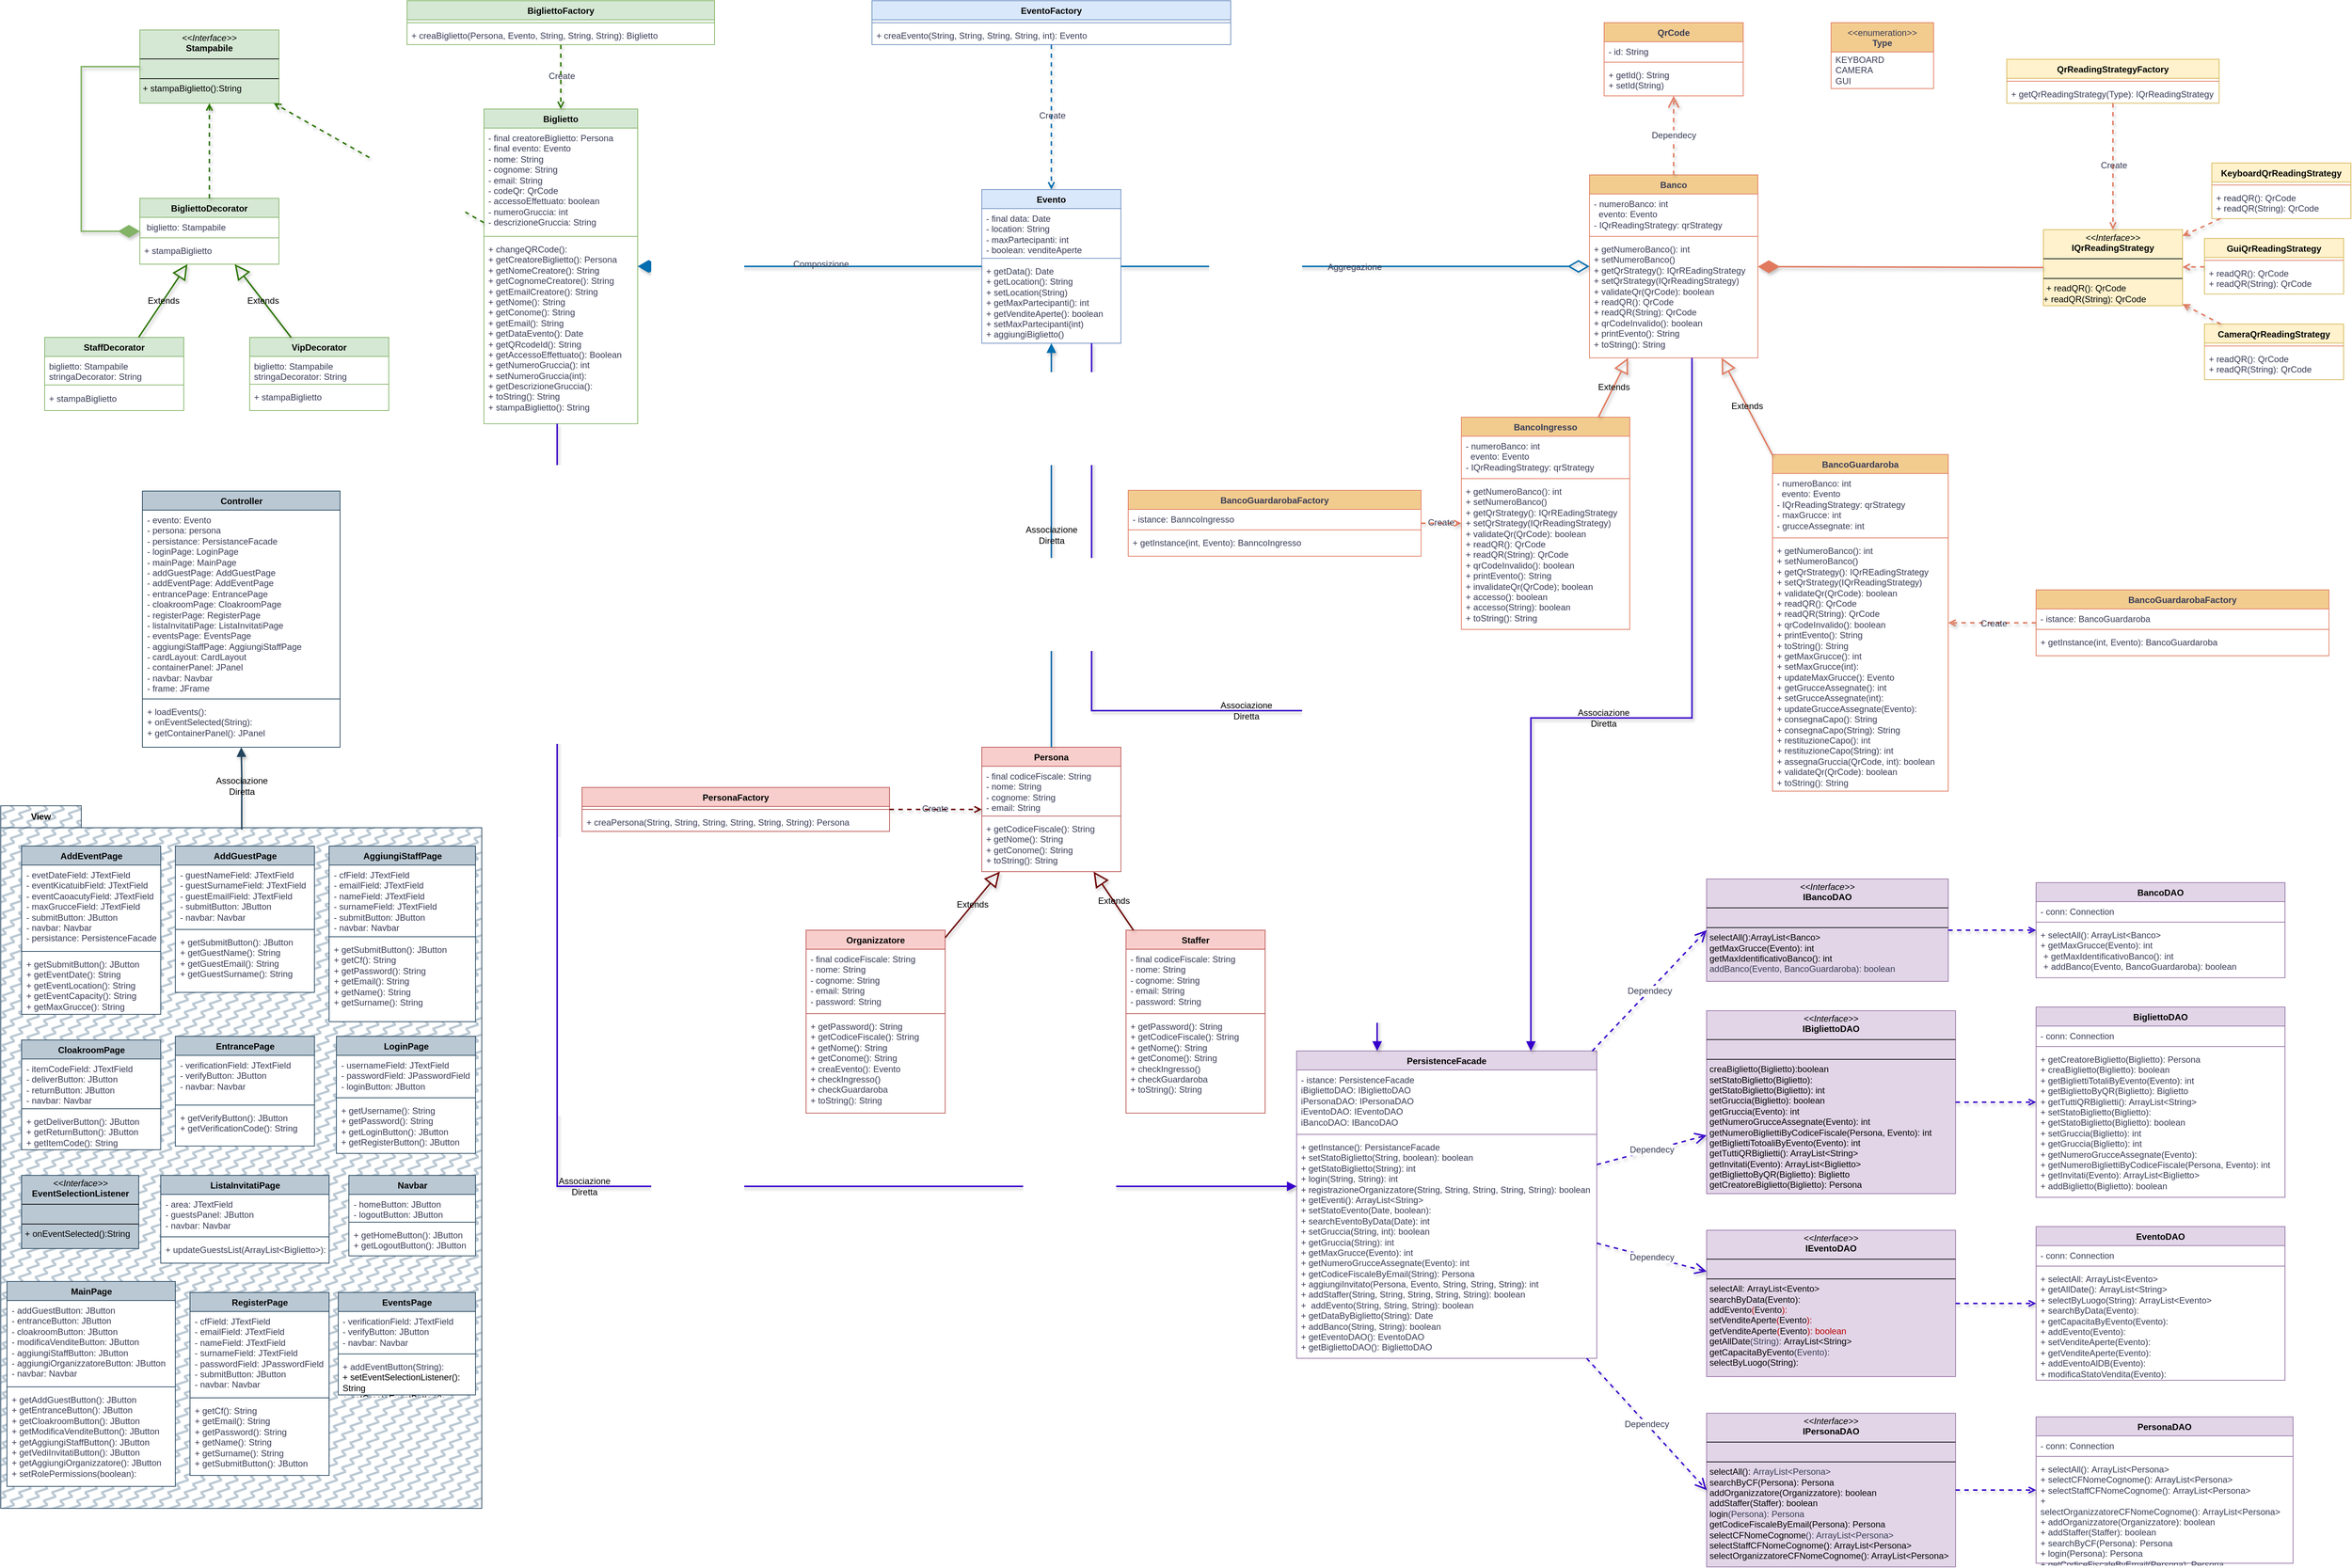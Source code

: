 <mxfile version="26.0.16">
  <diagram id="C5RBs43oDa-KdzZeNtuy" name="Page-1">
    <mxGraphModel dx="5610" dy="4727" grid="1" gridSize="10" guides="1" tooltips="1" connect="1" arrows="1" fold="1" page="1" pageScale="1" pageWidth="827" pageHeight="1169" math="0" shadow="0">
      <root>
        <mxCell id="WIyWlLk6GJQsqaUBKTNV-0" />
        <mxCell id="WIyWlLk6GJQsqaUBKTNV-1" parent="WIyWlLk6GJQsqaUBKTNV-0" />
        <mxCell id="ZyD8vpsVED2eeVYEdwM_-10" value="View" style="shape=folder;fontStyle=1;tabWidth=110;tabHeight=30;tabPosition=left;html=1;boundedLbl=1;labelInHeader=1;container=1;collapsible=0;recursiveResize=0;whiteSpace=wrap;fillStyle=zigzag-line;fillColor=#bac8d3;strokeColor=#23445d;" parent="WIyWlLk6GJQsqaUBKTNV-1" vertex="1">
          <mxGeometry x="-800" y="-1080" width="657" height="960" as="geometry" />
        </mxCell>
        <mxCell id="ZyD8vpsVED2eeVYEdwM_-12" value="AddEventPage" style="swimlane;fontStyle=1;align=center;verticalAlign=top;childLayout=stackLayout;horizontal=1;startSize=26;horizontalStack=0;resizeParent=1;resizeParentMax=0;resizeLast=0;collapsible=1;marginBottom=0;whiteSpace=wrap;html=1;labelBackgroundColor=none;fillColor=#bac8d3;strokeColor=#23445d;swimlaneFillColor=default;" parent="ZyD8vpsVED2eeVYEdwM_-10" vertex="1">
          <mxGeometry x="28.5" y="55" width="190" height="230" as="geometry" />
        </mxCell>
        <mxCell id="ZyD8vpsVED2eeVYEdwM_-13" value="- evetDateField:&amp;nbsp;JTextField&lt;div&gt;- eventKicatuibField&lt;span style=&quot;background-color: transparent; color: light-dark(rgb(57, 60, 86), rgb(182, 184, 207));&quot;&gt;:&amp;nbsp;JTextField&lt;/span&gt;&lt;/div&gt;&lt;div&gt;- e&lt;span style=&quot;color: rgba(0, 0, 0, 0); font-family: monospace; font-size: 0px; text-wrap-mode: nowrap; background-color: transparent;&quot;&gt;%3CmxGraphModel%3E%3Croot%3E%3CmxCell%20id%3D%220%22%2F%3E%3CmxCell%20id%3D%221%22%20parent%3D%220%22%2F%3E%3CmxCell%20id%3D%222%22%20value%3D%22Controller%22%20style%3D%22swimlane%3BfontStyle%3D1%3Balign%3Dcenter%3BverticalAlign%3Dtop%3BchildLayout%3DstackLayout%3Bhorizontal%3D1%3BstartSize%3D26%3BhorizontalStack%3D0%3BresizeParent%3D1%3BresizeParentMax%3D0%3BresizeLast%3D0%3Bcollapsible%3D1%3BmarginBottom%3D0%3BwhiteSpace%3Dwrap%3Bhtml%3D1%3BlabelBackgroundColor%3Dnone%3BfillColor%3D%23bac8d3%3BstrokeColor%3D%2323445d%3B%22%20vertex%3D%221%22%20parent%3D%221%22%3E%3CmxGeometry%20x%3D%22-580%22%20y%3D%22-1160%22%20width%3D%22270%22%20height%3D%22350%22%20as%3D%22geometry%22%2F%3E%3C%2FmxCell%3E%3CmxCell%20id%3D%223%22%20value%3D%22-%20evento%3A%20Evento%26lt%3Bdiv%26gt%3B-%20persona%3A%20persona%26lt%3B%2Fdiv%26gt%3B%26lt%3Bdiv%26gt%3B-%20persistance%3A%20PersistanceFacade%26lt%3B%2Fdiv%26gt%3B%26lt%3Bdiv%26gt%3B-%20loginPage%3A%20LoginPage%26lt%3B%2Fdiv%26gt%3B%26lt%3Bdiv%26gt%3B-%26amp%3Bnbsp%3BmainPage%3A%26amp%3Bnbsp%3BMainPage%26lt%3B%2Fdiv%26gt%3B%26lt%3Bdiv%26gt%3B-%26amp%3Bnbsp%3BaddGuestPage%3A%26amp%3Bnbsp%3BAddGuestPage%26lt%3B%2Fdiv%26gt%3B%26lt%3Bdiv%26gt%3B-%26amp%3Bnbsp%3BaddEventPage%3A%26amp%3Bnbsp%3BAddEventPage%26lt%3B%2Fdiv%26gt%3B%26lt%3Bdiv%26gt%3B-%26amp%3Bnbsp%3BentrancePage%3A%26amp%3Bnbsp%3BEntrancePage%26lt%3B%2Fdiv%26gt%3B%26lt%3Bdiv%26gt%3B-%26amp%3Bnbsp%3BcloakroomPage%3A%26amp%3Bnbsp%3BCloakroomPage%26lt%3B%2Fdiv%26gt%3B%26lt%3Bdiv%26gt%3B-%26amp%3Bnbsp%3BregisterPage%3A%26amp%3Bnbsp%3BRegisterPage%26lt%3B%2Fdiv%26gt%3B%26lt%3Bdiv%26gt%3B%26lt%3Bdiv%26gt%3B%26lt%3Bdiv%26gt%3B-%26amp%3Bnbsp%3BlistaInvitatiPage%3A%26amp%3Bnbsp%3BListaInvitatiPage%26lt%3B%2Fdiv%26gt%3B%26lt%3Bdiv%26gt%3B-%26amp%3Bnbsp%3BeventsPage%3A%20EventsPage%26lt%3B%2Fdiv%26gt%3B%26lt%3Bdiv%26gt%3B-%26amp%3Bnbsp%3BaggiungiStaffPage%3A%26amp%3Bnbsp%3B%26lt%3Bspan%20style%3D%26quot%3Bbackground-color%3A%20transparent%3B%20color%3A%20light-dark(rgb(57%2C%2060%2C%2086)%2C%20rgb(182%2C%20184%2C%20207))%3B%26quot%3B%26gt%3BAggiungiStaffPage%26lt%3B%2Fspan%26gt%3B%26lt%3B%2Fdiv%26gt%3B%26lt%3Bdiv%26gt%3B-%26amp%3Bnbsp%3BcardLayout%3A%20CardLayout%26lt%3B%2Fdiv%26gt%3B%26lt%3Bdiv%26gt%3B-%26amp%3Bnbsp%3BcontainerPanel%3A%20JPanel%26lt%3B%2Fdiv%26gt%3B%26lt%3B%2Fdiv%26gt%3B%26lt%3B%2Fdiv%26gt%3B%26lt%3Bdiv%26gt%3B-%26amp%3Bnbsp%3Bnavbar%3A%20Navbar%26lt%3B%2Fdiv%26gt%3B%26lt%3Bdiv%26gt%3B-%26amp%3Bnbsp%3Bframe%3A%20JFrame%26lt%3B%2Fdiv%26gt%3B%22%20style%3D%22text%3BstrokeColor%3Dnone%3BfillColor%3Dnone%3Balign%3Dleft%3BverticalAlign%3Dtop%3BspacingLeft%3D4%3BspacingRight%3D4%3Boverflow%3Dhidden%3Brotatable%3D0%3Bpoints%3D%5B%5B0%2C0.5%5D%2C%5B1%2C0.5%5D%5D%3BportConstraint%3Deastwest%3BwhiteSpace%3Dwrap%3Bhtml%3D1%3BlabelBackgroundColor%3Dnone%3BfontColor%3D%23393C56%3B%22%20vertex%3D%221%22%20parent%3D%222%22%3E%3CmxGeometry%20y%3D%2226%22%20width%3D%22270%22%20height%3D%22254%22%20as%3D%22geometry%22%2F%3E%3C%2FmxCell%3E%3CmxCell%20id%3D%224%22%20value%3D%22%22%20style%3D%22line%3BstrokeWidth%3D1%3BfillColor%3D%23d5e8d4%3Balign%3Dleft%3BverticalAlign%3Dmiddle%3BspacingTop%3D-1%3BspacingLeft%3D3%3BspacingRight%3D3%3Brotatable%3D0%3BlabelPosition%3Dright%3Bpoints%3D%5B%5D%3BportConstraint%3Deastwest%3BstrokeColor%3D%2382b366%3BlabelBackgroundColor%3Dnone%3B%22%20vertex%3D%221%22%20parent%3D%222%22%3E%3CmxGeometry%20y%3D%22280%22%20width%3D%22270%22%20height%3D%228%22%20as%3D%22geometry%22%2F%3E%3C%2FmxCell%3E%3CmxCell%20id%3D%225%22%20value%3D%22%2B%20loadEvents()%3A%26lt%3Bdiv%26gt%3B%2B%20onEventSelected(String)%3A%26lt%3Bbr%26gt%3B%2B%20getContainerPanel()%3A%20JPanel%26lt%3B%2Fdiv%26gt%3B%22%20style%3D%22text%3BstrokeColor%3Dnone%3BfillColor%3Dnone%3Balign%3Dleft%3BverticalAlign%3Dtop%3BspacingLeft%3D4%3BspacingRight%3D4%3Boverflow%3Dhidden%3Brotatable%3D0%3Bpoints%3D%5B%5B0%2C0.5%5D%2C%5B1%2C0.5%5D%5D%3BportConstraint%3Deastwest%3BwhiteSpace%3Dwrap%3Bhtml%3D1%3BlabelBackgroundColor%3Dnone%3BfontColor%3D%23393C56%3B%22%20vertex%3D%221%22%20parent%3D%222%22%3E%3CmxGeometry%20y%3D%22288%22%20width%3D%22270%22%20height%3D%2262%22%20as%3D%22geometry%22%2F%3E%3C%2FmxCell%3E%3C%2Froot%3E%3C%2FmxGraphModel%3E&lt;/span&gt;&lt;span style=&quot;background-color: transparent; color: light-dark(rgb(57, 60, 86), rgb(182, 184, 207));&quot;&gt;ventCaoacutyField&lt;/span&gt;&lt;span style=&quot;background-color: transparent; color: light-dark(rgb(57, 60, 86), rgb(182, 184, 207));&quot;&gt;:&amp;nbsp;JTextField&lt;/span&gt;&lt;/div&gt;&lt;div&gt;- maxGrucceField:&amp;nbsp;JTextField&lt;/div&gt;&lt;div&gt;- submitButton:&amp;nbsp;JButton&lt;br&gt;&lt;/div&gt;&lt;div&gt;- navbar:&amp;nbsp;Navbar&lt;/div&gt;&lt;div&gt;- persistance:&amp;nbsp;PersistenceFacade&lt;/div&gt;" style="text;strokeColor=none;fillColor=none;align=left;verticalAlign=top;spacingLeft=4;spacingRight=4;overflow=hidden;rotatable=0;points=[[0,0.5],[1,0.5]];portConstraint=eastwest;whiteSpace=wrap;html=1;labelBackgroundColor=none;fontColor=#393C56;" parent="ZyD8vpsVED2eeVYEdwM_-12" vertex="1">
          <mxGeometry y="26" width="190" height="114" as="geometry" />
        </mxCell>
        <mxCell id="ZyD8vpsVED2eeVYEdwM_-14" value="" style="line;strokeWidth=1;fillColor=#bac8d3;align=left;verticalAlign=middle;spacingTop=-1;spacingLeft=3;spacingRight=3;rotatable=0;labelPosition=right;points=[];portConstraint=eastwest;strokeColor=#23445d;labelBackgroundColor=none;" parent="ZyD8vpsVED2eeVYEdwM_-12" vertex="1">
          <mxGeometry y="140" width="190" height="8" as="geometry" />
        </mxCell>
        <mxCell id="ZyD8vpsVED2eeVYEdwM_-15" value="+ getSubmitButton(): JButton&lt;div&gt;+ getEventDate(): String&lt;/div&gt;&lt;div&gt;+ getEventLocation(): String&lt;/div&gt;&lt;div&gt;+ getEventCapacity(): String&lt;br&gt;+ getMaxGrucce(): String&lt;/div&gt;" style="text;strokeColor=none;fillColor=none;align=left;verticalAlign=top;spacingLeft=4;spacingRight=4;overflow=hidden;rotatable=0;points=[[0,0.5],[1,0.5]];portConstraint=eastwest;whiteSpace=wrap;html=1;labelBackgroundColor=none;fontColor=#393C56;" parent="ZyD8vpsVED2eeVYEdwM_-12" vertex="1">
          <mxGeometry y="148" width="190" height="82" as="geometry" />
        </mxCell>
        <mxCell id="ZyD8vpsVED2eeVYEdwM_-17" value="AddGuestPage" style="swimlane;fontStyle=1;align=center;verticalAlign=top;childLayout=stackLayout;horizontal=1;startSize=26;horizontalStack=0;resizeParent=1;resizeParentMax=0;resizeLast=0;collapsible=1;marginBottom=0;whiteSpace=wrap;html=1;labelBackgroundColor=none;fillColor=#bac8d3;strokeColor=#23445d;swimlaneFillColor=default;" parent="ZyD8vpsVED2eeVYEdwM_-10" vertex="1">
          <mxGeometry x="238.5" y="55" width="190" height="200" as="geometry" />
        </mxCell>
        <mxCell id="ZyD8vpsVED2eeVYEdwM_-18" value="- guestNameField:&amp;nbsp;JTextField&lt;div&gt;- guestSurnameField&lt;span style=&quot;background-color: transparent; color: light-dark(rgb(57, 60, 86), rgb(182, 184, 207));&quot;&gt;:&amp;nbsp;JTextField&lt;/span&gt;&lt;/div&gt;&lt;div&gt;- guestEmailField&lt;span style=&quot;color: rgba(0, 0, 0, 0); font-family: monospace; font-size: 0px; text-wrap-mode: nowrap; background-color: transparent;&quot;&gt;%3CmxGraphModel%3E%3Croot%3E%3CmxCell%20id%3D%220%22%2F%3E%3CmxCell%20id%3D%221%22%20parent%3D%220%22%2F%3E%3CmxCell%20id%3D%222%22%20value%3D%22Controller%22%20style%3D%22swimlane%3BfontStyle%3D1%3Balign%3Dcenter%3BverticalAlign%3Dtop%3BchildLayout%3DstackLayout%3Bhorizontal%3D1%3BstartSize%3D26%3BhorizontalStack%3D0%3BresizeParent%3D1%3BresizeParentMax%3D0%3BresizeLast%3D0%3Bcollapsible%3D1%3BmarginBottom%3D0%3BwhiteSpace%3Dwrap%3Bhtml%3D1%3BlabelBackgroundColor%3Dnone%3BfillColor%3D%23bac8d3%3BstrokeColor%3D%2323445d%3B%22%20vertex%3D%221%22%20parent%3D%221%22%3E%3CmxGeometry%20x%3D%22-580%22%20y%3D%22-1160%22%20width%3D%22270%22%20height%3D%22350%22%20as%3D%22geometry%22%2F%3E%3C%2FmxCell%3E%3CmxCell%20id%3D%223%22%20value%3D%22-%20evento%3A%20Evento%26lt%3Bdiv%26gt%3B-%20persona%3A%20persona%26lt%3B%2Fdiv%26gt%3B%26lt%3Bdiv%26gt%3B-%20persistance%3A%20PersistanceFacade%26lt%3B%2Fdiv%26gt%3B%26lt%3Bdiv%26gt%3B-%20loginPage%3A%20LoginPage%26lt%3B%2Fdiv%26gt%3B%26lt%3Bdiv%26gt%3B-%26amp%3Bnbsp%3BmainPage%3A%26amp%3Bnbsp%3BMainPage%26lt%3B%2Fdiv%26gt%3B%26lt%3Bdiv%26gt%3B-%26amp%3Bnbsp%3BaddGuestPage%3A%26amp%3Bnbsp%3BAddGuestPage%26lt%3B%2Fdiv%26gt%3B%26lt%3Bdiv%26gt%3B-%26amp%3Bnbsp%3BaddEventPage%3A%26amp%3Bnbsp%3BAddEventPage%26lt%3B%2Fdiv%26gt%3B%26lt%3Bdiv%26gt%3B-%26amp%3Bnbsp%3BentrancePage%3A%26amp%3Bnbsp%3BEntrancePage%26lt%3B%2Fdiv%26gt%3B%26lt%3Bdiv%26gt%3B-%26amp%3Bnbsp%3BcloakroomPage%3A%26amp%3Bnbsp%3BCloakroomPage%26lt%3B%2Fdiv%26gt%3B%26lt%3Bdiv%26gt%3B-%26amp%3Bnbsp%3BregisterPage%3A%26amp%3Bnbsp%3BRegisterPage%26lt%3B%2Fdiv%26gt%3B%26lt%3Bdiv%26gt%3B%26lt%3Bdiv%26gt%3B%26lt%3Bdiv%26gt%3B-%26amp%3Bnbsp%3BlistaInvitatiPage%3A%26amp%3Bnbsp%3BListaInvitatiPage%26lt%3B%2Fdiv%26gt%3B%26lt%3Bdiv%26gt%3B-%26amp%3Bnbsp%3BeventsPage%3A%20EventsPage%26lt%3B%2Fdiv%26gt%3B%26lt%3Bdiv%26gt%3B-%26amp%3Bnbsp%3BaggiungiStaffPage%3A%26amp%3Bnbsp%3B%26lt%3Bspan%20style%3D%26quot%3Bbackground-color%3A%20transparent%3B%20color%3A%20light-dark(rgb(57%2C%2060%2C%2086)%2C%20rgb(182%2C%20184%2C%20207))%3B%26quot%3B%26gt%3BAggiungiStaffPage%26lt%3B%2Fspan%26gt%3B%26lt%3B%2Fdiv%26gt%3B%26lt%3Bdiv%26gt%3B-%26amp%3Bnbsp%3BcardLayout%3A%20CardLayout%26lt%3B%2Fdiv%26gt%3B%26lt%3Bdiv%26gt%3B-%26amp%3Bnbsp%3BcontainerPanel%3A%20JPanel%26lt%3B%2Fdiv%26gt%3B%26lt%3B%2Fdiv%26gt%3B%26lt%3B%2Fdiv%26gt%3B%26lt%3Bdiv%26gt%3B-%26amp%3Bnbsp%3Bnavbar%3A%20Navbar%26lt%3B%2Fdiv%26gt%3B%26lt%3Bdiv%26gt%3B-%26amp%3Bnbsp%3Bframe%3A%20JFrame%26lt%3B%2Fdiv%26gt%3B%22%20style%3D%22text%3BstrokeColor%3Dnone%3BfillColor%3Dnone%3Balign%3Dleft%3BverticalAlign%3Dtop%3BspacingLeft%3D4%3BspacingRight%3D4%3Boverflow%3Dhidden%3Brotatable%3D0%3Bpoints%3D%5B%5B0%2C0.5%5D%2C%5B1%2C0.5%5D%5D%3BportConstraint%3Deastwest%3BwhiteSpace%3Dwrap%3Bhtml%3D1%3BlabelBackgroundColor%3Dnone%3BfontColor%3D%23393C56%3B%22%20vertex%3D%221%22%20parent%3D%222%22%3E%3CmxGeometry%20y%3D%2226%22%20width%3D%22270%22%20height%3D%22254%22%20as%3D%22geometry%22%2F%3E%3C%2FmxCell%3E%3CmxCell%20id%3D%224%22%20value%3D%22%22%20style%3D%22line%3BstrokeWidth%3D1%3BfillColor%3D%23d5e8d4%3Balign%3Dleft%3BverticalAlign%3Dmiddle%3BspacingTop%3D-1%3BspacingLeft%3D3%3BspacingRight%3D3%3Brotatable%3D0%3BlabelPosition%3Dright%3Bpoints%3D%5B%5D%3BportConstraint%3Deastwest%3BstrokeColor%3D%2382b366%3BlabelBackgroundColor%3Dnone%3B%22%20vertex%3D%221%22%20parent%3D%222%22%3E%3CmxGeometry%20y%3D%22280%22%20width%3D%22270%22%20height%3D%228%22%20as%3D%22geometry%22%2F%3E%3C%2FmxCell%3E%3CmxCell%20id%3D%225%22%20value%3D%22%2B%20loadEvents()%3A%26lt%3Bdiv%26gt%3B%2B%20onEventSelected(String)%3A%26lt%3Bbr%26gt%3B%2B%20getContainerPanel()%3A%20JPanel%26lt%3B%2Fdiv%26gt%3B%22%20style%3D%22text%3BstrokeColor%3Dnone%3BfillColor%3Dnone%3Balign%3Dleft%3BverticalAlign%3Dtop%3BspacingLeft%3D4%3BspacingRight%3D4%3Boverflow%3Dhidden%3Brotatable%3D0%3Bpoints%3D%5B%5B0%2C0.5%5D%2C%5B1%2C0.5%5D%5D%3BportConstraint%3Deastwest%3BwhiteSpace%3Dwrap%3Bhtml%3D1%3BlabelBackgroundColor%3Dnone%3BfontColor%3D%23393C56%3B%22%20vertex%3D%221%22%20parent%3D%222%22%3E%3CmxGeometry%20y%3D%22288%22%20width%3D%22270%22%20height%3D%2262%22%20as%3D%22geometry%22%2F%3E%3C%2FmxCell%3E%3C%2Froot%3E%3C%2FmxGraphModel&lt;/span&gt;&lt;span style=&quot;background-color: transparent; color: light-dark(rgb(57, 60, 86), rgb(182, 184, 207));&quot;&gt;:&amp;nbsp;JTextField&lt;/span&gt;&lt;/div&gt;&lt;div&gt;&lt;span style=&quot;background-color: transparent; color: light-dark(rgb(57, 60, 86), rgb(182, 184, 207));&quot;&gt;- submitButton:&amp;nbsp;JButton&lt;/span&gt;&lt;/div&gt;&lt;div&gt;- navbar:&amp;nbsp;Navbar&lt;/div&gt;" style="text;strokeColor=none;fillColor=none;align=left;verticalAlign=top;spacingLeft=4;spacingRight=4;overflow=hidden;rotatable=0;points=[[0,0.5],[1,0.5]];portConstraint=eastwest;whiteSpace=wrap;html=1;labelBackgroundColor=none;fontColor=#393C56;" parent="ZyD8vpsVED2eeVYEdwM_-17" vertex="1">
          <mxGeometry y="26" width="190" height="84" as="geometry" />
        </mxCell>
        <mxCell id="ZyD8vpsVED2eeVYEdwM_-19" value="" style="line;strokeWidth=1;fillColor=#bac8d3;align=left;verticalAlign=middle;spacingTop=-1;spacingLeft=3;spacingRight=3;rotatable=0;labelPosition=right;points=[];portConstraint=eastwest;strokeColor=#23445d;labelBackgroundColor=none;" parent="ZyD8vpsVED2eeVYEdwM_-17" vertex="1">
          <mxGeometry y="110" width="190" height="8" as="geometry" />
        </mxCell>
        <mxCell id="ZyD8vpsVED2eeVYEdwM_-20" value="+ getSubmitButton(): JButton&lt;div&gt;+ getGuestName(): String&lt;/div&gt;&lt;div&gt;+ getGuestEmail(): String&lt;/div&gt;&lt;div&gt;+ getGuestSurname(): String&lt;br&gt;&lt;/div&gt;" style="text;strokeColor=none;fillColor=none;align=left;verticalAlign=top;spacingLeft=4;spacingRight=4;overflow=hidden;rotatable=0;points=[[0,0.5],[1,0.5]];portConstraint=eastwest;whiteSpace=wrap;html=1;labelBackgroundColor=none;fontColor=#393C56;" parent="ZyD8vpsVED2eeVYEdwM_-17" vertex="1">
          <mxGeometry y="118" width="190" height="82" as="geometry" />
        </mxCell>
        <mxCell id="ZyD8vpsVED2eeVYEdwM_-22" value="AggiungiStaffPage" style="swimlane;fontStyle=1;align=center;verticalAlign=top;childLayout=stackLayout;horizontal=1;startSize=26;horizontalStack=0;resizeParent=1;resizeParentMax=0;resizeLast=0;collapsible=1;marginBottom=0;whiteSpace=wrap;html=1;labelBackgroundColor=none;fillColor=#bac8d3;strokeColor=#23445d;swimlaneFillColor=default;" parent="ZyD8vpsVED2eeVYEdwM_-10" vertex="1">
          <mxGeometry x="448.5" y="55" width="200" height="240" as="geometry" />
        </mxCell>
        <mxCell id="ZyD8vpsVED2eeVYEdwM_-23" value="- cfField:&amp;nbsp;JTextField&lt;div&gt;- emailField&lt;span style=&quot;background-color: transparent; color: light-dark(rgb(57, 60, 86), rgb(182, 184, 207));&quot;&gt;:&amp;nbsp;JTextField&lt;/span&gt;&lt;/div&gt;&lt;div&gt;- nameField&lt;span style=&quot;color: rgba(0, 0, 0, 0); font-family: monospace; font-size: 0px; text-wrap-mode: nowrap; background-color: transparent;&quot;&gt;%3CmxGraphModel%3E%3Croot%3E%3CmxCell%20id%3D%220%22%2F%3E%3CmxCell%20id%3D%221%22%20parent%3D%220%22%2F%3E%3CmxCell%20id%3D%222%22%20value%3D%22Controller%22%20style%3D%22swimlane%3BfontStyle%3D1%3Balign%3Dcenter%3BverticalAlign%3Dtop%3BchildLayout%3DstackLayout%3Bhorizontal%3D1%3BstartSize%3D26%3BhorizontalStack%3D0%3BresizeParent%3D1%3BresizeParentMax%3D0%3BresizeLast%3D0%3Bcollapsible%3D1%3BmarginBottom%3D0%3BwhiteSpace%3Dwrap%3Bhtml%3D1%3BlabelBackgroundColor%3Dnone%3BfillColor%3D%23bac8d3%3BstrokeColor%3D%2323445d%3B%22%20vertex%3D%221%22%20parent%3D%221%22%3E%3CmxGeometry%20x%3D%22-580%22%20y%3D%22-1160%22%20width%3D%22270%22%20height%3D%22350%22%20as%3D%22geometry%22%2F%3E%3C%2FmxCell%3E%3CmxCell%20id%3D%223%22%20value%3D%22-%20evento%3A%20Evento%26lt%3Bdiv%26gt%3B-%20persona%3A%20persona%26lt%3B%2Fdiv%26gt%3B%26lt%3Bdiv%26gt%3B-%20persistance%3A%20PersistanceFacade%26lt%3B%2Fdiv%26gt%3B%26lt%3Bdiv%26gt%3B-%20loginPage%3A%20LoginPage%26lt%3B%2Fdiv%26gt%3B%26lt%3Bdiv%26gt%3B-%26amp%3Bnbsp%3BmainPage%3A%26amp%3Bnbsp%3BMainPage%26lt%3B%2Fdiv%26gt%3B%26lt%3Bdiv%26gt%3B-%26amp%3Bnbsp%3BaddGuestPage%3A%26amp%3Bnbsp%3BAddGuestPage%26lt%3B%2Fdiv%26gt%3B%26lt%3Bdiv%26gt%3B-%26amp%3Bnbsp%3BaddEventPage%3A%26amp%3Bnbsp%3BAddEventPage%26lt%3B%2Fdiv%26gt%3B%26lt%3Bdiv%26gt%3B-%26amp%3Bnbsp%3BentrancePage%3A%26amp%3Bnbsp%3BEntrancePage%26lt%3B%2Fdiv%26gt%3B%26lt%3Bdiv%26gt%3B-%26amp%3Bnbsp%3BcloakroomPage%3A%26amp%3Bnbsp%3BCloakroomPage%26lt%3B%2Fdiv%26gt%3B%26lt%3Bdiv%26gt%3B-%26amp%3Bnbsp%3BregisterPage%3A%26amp%3Bnbsp%3BRegisterPage%26lt%3B%2Fdiv%26gt%3B%26lt%3Bdiv%26gt%3B%26lt%3Bdiv%26gt%3B%26lt%3Bdiv%26gt%3B-%26amp%3Bnbsp%3BlistaInvitatiPage%3A%26amp%3Bnbsp%3BListaInvitatiPage%26lt%3B%2Fdiv%26gt%3B%26lt%3Bdiv%26gt%3B-%26amp%3Bnbsp%3BeventsPage%3A%20EventsPage%26lt%3B%2Fdiv%26gt%3B%26lt%3Bdiv%26gt%3B-%26amp%3Bnbsp%3BaggiungiStaffPage%3A%26amp%3Bnbsp%3B%26lt%3Bspan%20style%3D%26quot%3Bbackground-color%3A%20transparent%3B%20color%3A%20light-dark(rgb(57%2C%2060%2C%2086)%2C%20rgb(182%2C%20184%2C%20207))%3B%26quot%3B%26gt%3BAggiungiStaffPage%26lt%3B%2Fspan%26gt%3B%26lt%3B%2Fdiv%26gt%3B%26lt%3Bdiv%26gt%3B-%26amp%3Bnbsp%3BcardLayout%3A%20CardLayout%26lt%3B%2Fdiv%26gt%3B%26lt%3Bdiv%26gt%3B-%26amp%3Bnbsp%3BcontainerPanel%3A%20JPanel%26lt%3B%2Fdiv%26gt%3B%26lt%3B%2Fdiv%26gt%3B%26lt%3B%2Fdiv%26gt%3B%26lt%3Bdiv%26gt%3B-%26amp%3Bnbsp%3Bnavbar%3A%20Navbar%26lt%3B%2Fdiv%26gt%3B%26lt%3Bdiv%26gt%3B-%26amp%3Bnbsp%3Bframe%3A%20JFrame%26lt%3B%2Fdiv%26gt%3B%22%20style%3D%22text%3BstrokeColor%3Dnone%3BfillColor%3Dnone%3Balign%3Dleft%3BverticalAlign%3Dtop%3BspacingLeft%3D4%3BspacingRight%3D4%3Boverflow%3Dhidden%3Brotatable%3D0%3Bpoints%3D%5B%5B0%2C0.5%5D%2C%5B1%2C0.5%5D%5D%3BportConstraint%3Deastwest%3BwhiteSpace%3Dwrap%3Bhtml%3D1%3BlabelBackgroundColor%3Dnone%3BfontColor%3D%23393C56%3B%22%20vertex%3D%221%22%20parent%3D%222%22%3E%3CmxGeometry%20y%3D%2226%22%20width%3D%22270%22%20height%3D%22254%22%20as%3D%22geometry%22%2F%3E%3C%2FmxCell%3E%3CmxCell%20id%3D%224%22%20value%3D%22%22%20style%3D%22line%3BstrokeWidth%3D1%3BfillColor%3D%23d5e8d4%3Balign%3Dleft%3BverticalAlign%3Dmiddle%3BspacingTop%3D-1%3BspacingLeft%3D3%3BspacingRight%3D3%3Brotatable%3D0%3BlabelPosition%3Dright%3Bpoints%3D%5B%5D%3BportConstraint%3Deastwest%3BstrokeColor%3D%2382b366%3BlabelBackgroundColor%3Dnone%3B%22%20vertex%3D%221%22%20parent%3D%222%22%3E%3CmxGeometry%20y%3D%22280%22%20width%3D%22270%22%20height%3D%228%22%20as%3D%22geometry%22%2F%3E%3C%2FmxCell%3E%3CmxCell%20id%3D%225%22%20value%3D%22%2B%20loadEvents()%3A%26lt%3Bdiv%26gt%3B%2B%20onEventSelected(String)%3A%26lt%3Bbr%26gt%3B%2B%20getContainerPanel()%3A%20JPanel%26lt%3B%2Fdiv%26gt%3B%22%20style%3D%22text%3BstrokeColor%3Dnone%3BfillColor%3Dnone%3Balign%3Dleft%3BverticalAlign%3Dtop%3BspacingLeft%3D4%3BspacingRight%3D4%3Boverflow%3Dhidden%3Brotatable%3D0%3Bpoints%3D%5B%5B0%2C0.5%5D%2C%5B1%2C0.5%5D%5D%3BportConstraint%3Deastwest%3BwhiteSpace%3Dwrap%3Bhtml%3D1%3BlabelBackgroundColor%3Dnone%3BfontColor%3D%23393C56%3B%22%20vertex%3D%221%22%20parent%3D%222%22%3E%3CmxGeometry%20y%3D%22288%22%20width%3D%22270%22%20height%3D%2262%22%20as%3D%22geometry%22%2F%3E%3C%2FmxCell%3E%3C%2Froot%3E%3C%2FmxGraphModel&lt;/span&gt;&lt;span style=&quot;background-color: transparent; color: light-dark(rgb(57, 60, 86), rgb(182, 184, 207));&quot;&gt;:&amp;nbsp;JTextField&lt;/span&gt;&lt;/div&gt;&lt;div&gt;&lt;span style=&quot;background-color: transparent; color: light-dark(rgb(57, 60, 86), rgb(182, 184, 207));&quot;&gt;-&amp;nbsp;&lt;/span&gt;&lt;span style=&quot;background-color: transparent;&quot;&gt;surnameField:&amp;nbsp;&lt;/span&gt;&lt;span style=&quot;background-color: transparent;&quot;&gt;JTextField&lt;/span&gt;&lt;/div&gt;&lt;div&gt;&lt;span style=&quot;background-color: transparent; color: light-dark(rgb(57, 60, 86), rgb(182, 184, 207));&quot;&gt;- submitButton:&amp;nbsp;JButton&lt;/span&gt;&lt;/div&gt;&lt;div&gt;- navbar:&amp;nbsp;Navbar&lt;/div&gt;" style="text;strokeColor=none;fillColor=none;align=left;verticalAlign=top;spacingLeft=4;spacingRight=4;overflow=hidden;rotatable=0;points=[[0,0.5],[1,0.5]];portConstraint=eastwest;whiteSpace=wrap;html=1;labelBackgroundColor=none;fontColor=#393C56;" parent="ZyD8vpsVED2eeVYEdwM_-22" vertex="1">
          <mxGeometry y="26" width="200" height="94" as="geometry" />
        </mxCell>
        <mxCell id="ZyD8vpsVED2eeVYEdwM_-24" value="" style="line;strokeWidth=1;fillColor=#bac8d3;align=left;verticalAlign=middle;spacingTop=-1;spacingLeft=3;spacingRight=3;rotatable=0;labelPosition=right;points=[];portConstraint=eastwest;strokeColor=#23445d;labelBackgroundColor=none;" parent="ZyD8vpsVED2eeVYEdwM_-22" vertex="1">
          <mxGeometry y="120" width="200" height="8" as="geometry" />
        </mxCell>
        <mxCell id="ZyD8vpsVED2eeVYEdwM_-25" value="+ getSubmitButton(): JButton&lt;div&gt;+ getCf(): String&lt;/div&gt;&lt;div&gt;+ getPassword(): String&lt;/div&gt;&lt;div&gt;+ getEmail(): String&lt;br&gt;&lt;/div&gt;&lt;div&gt;+&amp;nbsp;getName(): String&lt;/div&gt;&lt;div&gt;+ getSurname(): String&lt;/div&gt;" style="text;strokeColor=none;fillColor=none;align=left;verticalAlign=top;spacingLeft=4;spacingRight=4;overflow=hidden;rotatable=0;points=[[0,0.5],[1,0.5]];portConstraint=eastwest;whiteSpace=wrap;html=1;labelBackgroundColor=none;fontColor=#393C56;" parent="ZyD8vpsVED2eeVYEdwM_-22" vertex="1">
          <mxGeometry y="128" width="200" height="112" as="geometry" />
        </mxCell>
        <mxCell id="ZyD8vpsVED2eeVYEdwM_-30" value="EntrancePage" style="swimlane;fontStyle=1;align=center;verticalAlign=top;childLayout=stackLayout;horizontal=1;startSize=26;horizontalStack=0;resizeParent=1;resizeParentMax=0;resizeLast=0;collapsible=1;marginBottom=0;whiteSpace=wrap;html=1;labelBackgroundColor=none;fillColor=#bac8d3;strokeColor=#23445d;swimlaneFillColor=default;" parent="ZyD8vpsVED2eeVYEdwM_-10" vertex="1">
          <mxGeometry x="238.5" y="315" width="190" height="150" as="geometry" />
        </mxCell>
        <mxCell id="ZyD8vpsVED2eeVYEdwM_-31" value="- verificationField:&amp;nbsp;JTextField&lt;div&gt;&lt;span style=&quot;background-color: transparent; color: light-dark(rgb(57, 60, 86), rgb(182, 184, 207));&quot;&gt;- verifyButton&lt;/span&gt;&lt;span style=&quot;background-color: transparent; color: light-dark(rgb(57, 60, 86), rgb(182, 184, 207));&quot;&gt;: JButton&lt;/span&gt;&lt;/div&gt;&lt;div&gt;- navbar:&amp;nbsp;Navbar&lt;/div&gt;" style="text;strokeColor=none;fillColor=none;align=left;verticalAlign=top;spacingLeft=4;spacingRight=4;overflow=hidden;rotatable=0;points=[[0,0.5],[1,0.5]];portConstraint=eastwest;whiteSpace=wrap;html=1;labelBackgroundColor=none;fontColor=#393C56;" parent="ZyD8vpsVED2eeVYEdwM_-30" vertex="1">
          <mxGeometry y="26" width="190" height="64" as="geometry" />
        </mxCell>
        <mxCell id="ZyD8vpsVED2eeVYEdwM_-32" value="" style="line;strokeWidth=1;fillColor=#bac8d3;align=left;verticalAlign=middle;spacingTop=-1;spacingLeft=3;spacingRight=3;rotatable=0;labelPosition=right;points=[];portConstraint=eastwest;strokeColor=#23445d;labelBackgroundColor=none;" parent="ZyD8vpsVED2eeVYEdwM_-30" vertex="1">
          <mxGeometry y="90" width="190" height="8" as="geometry" />
        </mxCell>
        <mxCell id="ZyD8vpsVED2eeVYEdwM_-33" value="+ getVerifyButton(): JButton&lt;div&gt;&lt;span style=&quot;background-color: transparent; color: light-dark(rgb(57, 60, 86), rgb(182, 184, 207));&quot;&gt;+ getVerificationCode(): String&lt;/span&gt;&lt;/div&gt;" style="text;strokeColor=none;fillColor=none;align=left;verticalAlign=top;spacingLeft=4;spacingRight=4;overflow=hidden;rotatable=0;points=[[0,0.5],[1,0.5]];portConstraint=eastwest;whiteSpace=wrap;html=1;labelBackgroundColor=none;fontColor=#393C56;" parent="ZyD8vpsVED2eeVYEdwM_-30" vertex="1">
          <mxGeometry y="98" width="190" height="52" as="geometry" />
        </mxCell>
        <mxCell id="ZyD8vpsVED2eeVYEdwM_-39" value="EventsPage" style="swimlane;fontStyle=1;align=center;verticalAlign=top;childLayout=stackLayout;horizontal=1;startSize=26;horizontalStack=0;resizeParent=1;resizeParentMax=0;resizeLast=0;collapsible=1;marginBottom=0;whiteSpace=wrap;html=1;labelBackgroundColor=none;fillColor=#bac8d3;strokeColor=#23445d;swimlaneFillColor=default;" parent="ZyD8vpsVED2eeVYEdwM_-10" vertex="1">
          <mxGeometry x="461" y="665" width="187.5" height="140" as="geometry" />
        </mxCell>
        <mxCell id="ZyD8vpsVED2eeVYEdwM_-40" value="- verificationField:&amp;nbsp;JTextField&lt;div&gt;&lt;span style=&quot;background-color: transparent; color: light-dark(rgb(57, 60, 86), rgb(182, 184, 207));&quot;&gt;- verifyButton&lt;/span&gt;&lt;span style=&quot;background-color: transparent; color: light-dark(rgb(57, 60, 86), rgb(182, 184, 207));&quot;&gt;: JButton&lt;/span&gt;&lt;/div&gt;&lt;div&gt;- navbar:&amp;nbsp;Navbar&lt;/div&gt;" style="text;strokeColor=none;fillColor=none;align=left;verticalAlign=top;spacingLeft=4;spacingRight=4;overflow=hidden;rotatable=0;points=[[0,0.5],[1,0.5]];portConstraint=eastwest;whiteSpace=wrap;html=1;labelBackgroundColor=none;fontColor=#393C56;" parent="ZyD8vpsVED2eeVYEdwM_-39" vertex="1">
          <mxGeometry y="26" width="187.5" height="54" as="geometry" />
        </mxCell>
        <mxCell id="ZyD8vpsVED2eeVYEdwM_-41" value="" style="line;strokeWidth=1;fillColor=#bac8d3;align=left;verticalAlign=middle;spacingTop=-1;spacingLeft=3;spacingRight=3;rotatable=0;labelPosition=right;points=[];portConstraint=eastwest;strokeColor=#23445d;labelBackgroundColor=none;" parent="ZyD8vpsVED2eeVYEdwM_-39" vertex="1">
          <mxGeometry y="80" width="187.5" height="8" as="geometry" />
        </mxCell>
        <mxCell id="ZyD8vpsVED2eeVYEdwM_-42" value="+ addEventButton(String):&lt;div&gt;&lt;span style=&quot;background-color: transparent;&quot;&gt;&lt;font style=&quot;color: rgb(0, 0, 0);&quot;&gt;+ setEventSelectionListener(): String&lt;/font&gt;&lt;/span&gt;&lt;/div&gt;&lt;div&gt;&lt;span style=&quot;background-color: transparent;&quot;&gt;&lt;font style=&quot;color: rgb(0, 0, 0);&quot;&gt;+&amp;nbsp;&lt;/font&gt;&lt;/span&gt;&lt;span style=&quot;background-color: transparent;&quot;&gt;&lt;font color=&quot;#000000&quot;&gt;getCreateEventButton(): JButton&lt;/font&gt;&lt;/span&gt;&lt;/div&gt;" style="text;strokeColor=none;fillColor=none;align=left;verticalAlign=top;spacingLeft=4;spacingRight=4;overflow=hidden;rotatable=0;points=[[0,0.5],[1,0.5]];portConstraint=eastwest;whiteSpace=wrap;html=1;labelBackgroundColor=none;fontColor=#393C56;" parent="ZyD8vpsVED2eeVYEdwM_-39" vertex="1">
          <mxGeometry y="88" width="187.5" height="52" as="geometry" />
        </mxCell>
        <mxCell id="ZyD8vpsVED2eeVYEdwM_-43" value="ListaInvitatiPage" style="swimlane;fontStyle=1;align=center;verticalAlign=top;childLayout=stackLayout;horizontal=1;startSize=26;horizontalStack=0;resizeParent=1;resizeParentMax=0;resizeLast=0;collapsible=1;marginBottom=0;whiteSpace=wrap;html=1;labelBackgroundColor=none;fillColor=#bac8d3;strokeColor=#23445d;swimlaneFillColor=default;" parent="ZyD8vpsVED2eeVYEdwM_-10" vertex="1">
          <mxGeometry x="218.5" y="505" width="230" height="120" as="geometry" />
        </mxCell>
        <mxCell id="ZyD8vpsVED2eeVYEdwM_-44" value="- area:&amp;nbsp;JTextField&lt;div&gt;&lt;span style=&quot;background-color: transparent; color: light-dark(rgb(57, 60, 86), rgb(182, 184, 207));&quot;&gt;-&amp;nbsp;&lt;/span&gt;&lt;span style=&quot;background-color: transparent;&quot;&gt;guestsPanel&lt;font&gt;: &lt;font&gt;JButton&lt;/font&gt;&lt;/font&gt;&lt;/span&gt;&lt;/div&gt;&lt;div&gt;- navbar:&amp;nbsp;Navbar&lt;/div&gt;" style="text;strokeColor=none;fillColor=none;align=left;verticalAlign=top;spacingLeft=4;spacingRight=4;overflow=hidden;rotatable=0;points=[[0,0.5],[1,0.5]];portConstraint=eastwest;whiteSpace=wrap;html=1;labelBackgroundColor=none;fontColor=#393C56;" parent="ZyD8vpsVED2eeVYEdwM_-43" vertex="1">
          <mxGeometry y="26" width="230" height="54" as="geometry" />
        </mxCell>
        <mxCell id="ZyD8vpsVED2eeVYEdwM_-45" value="" style="line;strokeWidth=1;fillColor=#bac8d3;align=left;verticalAlign=middle;spacingTop=-1;spacingLeft=3;spacingRight=3;rotatable=0;labelPosition=right;points=[];portConstraint=eastwest;strokeColor=#23445d;labelBackgroundColor=none;" parent="ZyD8vpsVED2eeVYEdwM_-43" vertex="1">
          <mxGeometry y="80" width="230" height="8" as="geometry" />
        </mxCell>
        <mxCell id="ZyD8vpsVED2eeVYEdwM_-46" value="+ updateGuestsList(ArrayList&amp;lt;Biglietto&amp;gt;):" style="text;strokeColor=none;fillColor=none;align=left;verticalAlign=top;spacingLeft=4;spacingRight=4;overflow=hidden;rotatable=0;points=[[0,0.5],[1,0.5]];portConstraint=eastwest;whiteSpace=wrap;html=1;labelBackgroundColor=none;fontColor=#393C56;" parent="ZyD8vpsVED2eeVYEdwM_-43" vertex="1">
          <mxGeometry y="88" width="230" height="32" as="geometry" />
        </mxCell>
        <mxCell id="ZyD8vpsVED2eeVYEdwM_-26" value="CloakroomPage" style="swimlane;fontStyle=1;align=center;verticalAlign=top;childLayout=stackLayout;horizontal=1;startSize=26;horizontalStack=0;resizeParent=1;resizeParentMax=0;resizeLast=0;collapsible=1;marginBottom=0;whiteSpace=wrap;html=1;labelBackgroundColor=none;fillColor=#bac8d3;strokeColor=#23445d;swimlaneFillColor=default;" parent="ZyD8vpsVED2eeVYEdwM_-10" vertex="1">
          <mxGeometry x="28.5" y="320" width="190" height="150" as="geometry" />
        </mxCell>
        <mxCell id="ZyD8vpsVED2eeVYEdwM_-27" value="- itemCodeField:&amp;nbsp;JTextField&lt;div&gt;&lt;span style=&quot;background-color: transparent; color: light-dark(rgb(57, 60, 86), rgb(182, 184, 207));&quot;&gt;-&amp;nbsp;&lt;/span&gt;&lt;span style=&quot;background-color: transparent;&quot;&gt;deliverButton&lt;/span&gt;&lt;span style=&quot;background-color: transparent; color: light-dark(rgb(57, 60, 86), rgb(182, 184, 207));&quot;&gt;: JButton&lt;/span&gt;&lt;/div&gt;&lt;div&gt;&lt;span style=&quot;background-color: transparent; color: light-dark(rgb(57, 60, 86), rgb(182, 184, 207));&quot;&gt;- returnButton: JButton&lt;/span&gt;&lt;/div&gt;&lt;div&gt;- navbar:&amp;nbsp;Navbar&lt;/div&gt;" style="text;strokeColor=none;fillColor=none;align=left;verticalAlign=top;spacingLeft=4;spacingRight=4;overflow=hidden;rotatable=0;points=[[0,0.5],[1,0.5]];portConstraint=eastwest;whiteSpace=wrap;html=1;labelBackgroundColor=none;fontColor=#393C56;" parent="ZyD8vpsVED2eeVYEdwM_-26" vertex="1">
          <mxGeometry y="26" width="190" height="64" as="geometry" />
        </mxCell>
        <mxCell id="ZyD8vpsVED2eeVYEdwM_-28" value="" style="line;strokeWidth=1;fillColor=#bac8d3;align=left;verticalAlign=middle;spacingTop=-1;spacingLeft=3;spacingRight=3;rotatable=0;labelPosition=right;points=[];portConstraint=eastwest;strokeColor=#23445d;labelBackgroundColor=none;" parent="ZyD8vpsVED2eeVYEdwM_-26" vertex="1">
          <mxGeometry y="90" width="190" height="8" as="geometry" />
        </mxCell>
        <mxCell id="ZyD8vpsVED2eeVYEdwM_-29" value="+ getDeliverButton(): JButton&lt;div&gt;+ getReturnButton(): JButton&lt;/div&gt;&lt;div&gt;+ getItemCode(): String&lt;/div&gt;" style="text;strokeColor=none;fillColor=none;align=left;verticalAlign=top;spacingLeft=4;spacingRight=4;overflow=hidden;rotatable=0;points=[[0,0.5],[1,0.5]];portConstraint=eastwest;whiteSpace=wrap;html=1;labelBackgroundColor=none;fontColor=#393C56;" parent="ZyD8vpsVED2eeVYEdwM_-26" vertex="1">
          <mxGeometry y="98" width="190" height="52" as="geometry" />
        </mxCell>
        <mxCell id="ZyD8vpsVED2eeVYEdwM_-47" value="LoginPage" style="swimlane;fontStyle=1;align=center;verticalAlign=top;childLayout=stackLayout;horizontal=1;startSize=26;horizontalStack=0;resizeParent=1;resizeParentMax=0;resizeLast=0;collapsible=1;marginBottom=0;whiteSpace=wrap;html=1;labelBackgroundColor=none;fillColor=#bac8d3;strokeColor=#23445d;swimlaneFillColor=default;" parent="ZyD8vpsVED2eeVYEdwM_-10" vertex="1">
          <mxGeometry x="458.5" y="315" width="190" height="160" as="geometry" />
        </mxCell>
        <mxCell id="ZyD8vpsVED2eeVYEdwM_-48" value="- usernameField:&amp;nbsp;JTextField&lt;div&gt;&lt;span style=&quot;background-color: transparent; color: light-dark(rgb(57, 60, 86), rgb(182, 184, 207));&quot;&gt;-&amp;nbsp;&lt;/span&gt;&lt;span style=&quot;background-color: transparent;&quot;&gt;&lt;font&gt;passwordField:&amp;nbsp;&lt;/font&gt;&lt;/span&gt;&lt;span style=&quot;background-color: transparent;&quot;&gt;JPasswordField&lt;/span&gt;&lt;/div&gt;&lt;div&gt;- loginButton:&amp;nbsp;JButton&lt;/div&gt;" style="text;strokeColor=none;fillColor=none;align=left;verticalAlign=top;spacingLeft=4;spacingRight=4;overflow=hidden;rotatable=0;points=[[0,0.5],[1,0.5]];portConstraint=eastwest;whiteSpace=wrap;html=1;labelBackgroundColor=none;fontColor=#393C56;" parent="ZyD8vpsVED2eeVYEdwM_-47" vertex="1">
          <mxGeometry y="26" width="190" height="54" as="geometry" />
        </mxCell>
        <mxCell id="ZyD8vpsVED2eeVYEdwM_-49" value="" style="line;strokeWidth=1;fillColor=#bac8d3;align=left;verticalAlign=middle;spacingTop=-1;spacingLeft=3;spacingRight=3;rotatable=0;labelPosition=right;points=[];portConstraint=eastwest;strokeColor=#23445d;labelBackgroundColor=none;" parent="ZyD8vpsVED2eeVYEdwM_-47" vertex="1">
          <mxGeometry y="80" width="190" height="8" as="geometry" />
        </mxCell>
        <mxCell id="ZyD8vpsVED2eeVYEdwM_-50" value="+ getUsername(): String&lt;div&gt;+&amp;nbsp;getPassword(): String&lt;/div&gt;&lt;div&gt;+&amp;nbsp;getLoginButton(): JButton&lt;br&gt;+&amp;nbsp;getRegisterButton(): JButton&lt;/div&gt;" style="text;strokeColor=none;fillColor=none;align=left;verticalAlign=top;spacingLeft=4;spacingRight=4;overflow=hidden;rotatable=0;points=[[0,0.5],[1,0.5]];portConstraint=eastwest;whiteSpace=wrap;html=1;labelBackgroundColor=none;fontColor=#393C56;" parent="ZyD8vpsVED2eeVYEdwM_-47" vertex="1">
          <mxGeometry y="88" width="190" height="72" as="geometry" />
        </mxCell>
        <mxCell id="ZyD8vpsVED2eeVYEdwM_-51" value="MainPage" style="swimlane;fontStyle=1;align=center;verticalAlign=top;childLayout=stackLayout;horizontal=1;startSize=26;horizontalStack=0;resizeParent=1;resizeParentMax=0;resizeLast=0;collapsible=1;marginBottom=0;whiteSpace=wrap;html=1;labelBackgroundColor=none;fillColor=#bac8d3;strokeColor=#23445d;swimlaneFillColor=default;" parent="ZyD8vpsVED2eeVYEdwM_-10" vertex="1">
          <mxGeometry x="8.5" y="650" width="230" height="280" as="geometry" />
        </mxCell>
        <mxCell id="ZyD8vpsVED2eeVYEdwM_-52" value="- addGuestButton:&amp;nbsp;JButton&lt;div&gt;-&amp;nbsp;entranceButton: JButton&lt;/div&gt;&lt;div&gt;-&amp;nbsp;cloakroomButton: JButton&lt;/div&gt;&lt;div&gt;-&amp;nbsp;modificaVenditeButton: JButton&lt;/div&gt;&lt;div&gt;-&amp;nbsp;aggiungiStaffButton: JButton&lt;/div&gt;&lt;div&gt;-&amp;nbsp;aggiungiOrganizzatoreButton: JButton&lt;/div&gt;&lt;div&gt;-&amp;nbsp;navbar: Navbar&lt;/div&gt;" style="text;strokeColor=none;fillColor=none;align=left;verticalAlign=top;spacingLeft=4;spacingRight=4;overflow=hidden;rotatable=0;points=[[0,0.5],[1,0.5]];portConstraint=eastwest;whiteSpace=wrap;html=1;labelBackgroundColor=none;fontColor=#393C56;" parent="ZyD8vpsVED2eeVYEdwM_-51" vertex="1">
          <mxGeometry y="26" width="230" height="114" as="geometry" />
        </mxCell>
        <mxCell id="ZyD8vpsVED2eeVYEdwM_-53" value="" style="line;strokeWidth=1;fillColor=#bac8d3;align=left;verticalAlign=middle;spacingTop=-1;spacingLeft=3;spacingRight=3;rotatable=0;labelPosition=right;points=[];portConstraint=eastwest;strokeColor=#23445d;labelBackgroundColor=none;" parent="ZyD8vpsVED2eeVYEdwM_-51" vertex="1">
          <mxGeometry y="140" width="230" height="8" as="geometry" />
        </mxCell>
        <mxCell id="ZyD8vpsVED2eeVYEdwM_-54" value="+ getAddGuestButton():&amp;nbsp;JButton&lt;div&gt;+ getEntranceButton():&amp;nbsp;JButton&lt;/div&gt;&lt;div&gt;+ getCloakroomButton():&amp;nbsp;JButton&lt;/div&gt;&lt;div&gt;+ getModificaVenditeButton():&amp;nbsp;JButton&lt;br&gt;+ getAggiungiStaffButton():&amp;nbsp;JButton&lt;/div&gt;&lt;div&gt;+ getVediInvitatiButton():&amp;nbsp;JButton&lt;/div&gt;&lt;div&gt;+ getAggiungiOrganizzatore():&amp;nbsp;JButton&lt;br&gt;+ setRolePermissions(boolean):&lt;/div&gt;" style="text;strokeColor=none;fillColor=none;align=left;verticalAlign=top;spacingLeft=4;spacingRight=4;overflow=hidden;rotatable=0;points=[[0,0.5],[1,0.5]];portConstraint=eastwest;whiteSpace=wrap;html=1;labelBackgroundColor=none;fontColor=#393C56;" parent="ZyD8vpsVED2eeVYEdwM_-51" vertex="1">
          <mxGeometry y="148" width="230" height="132" as="geometry" />
        </mxCell>
        <mxCell id="ZyD8vpsVED2eeVYEdwM_-55" value="Navbar" style="swimlane;fontStyle=1;align=center;verticalAlign=top;childLayout=stackLayout;horizontal=1;startSize=26;horizontalStack=0;resizeParent=1;resizeParentMax=0;resizeLast=0;collapsible=1;marginBottom=0;whiteSpace=wrap;html=1;labelBackgroundColor=none;fillColor=#bac8d3;strokeColor=#23445d;swimlaneFillColor=default;" parent="ZyD8vpsVED2eeVYEdwM_-10" vertex="1">
          <mxGeometry x="475.5" y="505" width="173" height="110" as="geometry" />
        </mxCell>
        <mxCell id="ZyD8vpsVED2eeVYEdwM_-56" value="&lt;div&gt;- homeButton:&amp;nbsp;JButton&lt;/div&gt;&lt;div&gt;- logoutButton:&amp;nbsp;JButton&lt;/div&gt;" style="text;strokeColor=none;fillColor=none;align=left;verticalAlign=top;spacingLeft=4;spacingRight=4;overflow=hidden;rotatable=0;points=[[0,0.5],[1,0.5]];portConstraint=eastwest;whiteSpace=wrap;html=1;labelBackgroundColor=none;fontColor=#393C56;" parent="ZyD8vpsVED2eeVYEdwM_-55" vertex="1">
          <mxGeometry y="26" width="173" height="34" as="geometry" />
        </mxCell>
        <mxCell id="ZyD8vpsVED2eeVYEdwM_-57" value="" style="line;strokeWidth=1;fillColor=#bac8d3;align=left;verticalAlign=middle;spacingTop=-1;spacingLeft=3;spacingRight=3;rotatable=0;labelPosition=right;points=[];portConstraint=eastwest;strokeColor=#23445d;labelBackgroundColor=none;" parent="ZyD8vpsVED2eeVYEdwM_-55" vertex="1">
          <mxGeometry y="60" width="173" height="8" as="geometry" />
        </mxCell>
        <mxCell id="ZyD8vpsVED2eeVYEdwM_-58" value="&lt;div&gt;+&amp;nbsp;getHomeButton(): JButton&lt;br&gt;+&amp;nbsp;getLogoutButton(): JButton&lt;/div&gt;" style="text;strokeColor=none;fillColor=none;align=left;verticalAlign=top;spacingLeft=4;spacingRight=4;overflow=hidden;rotatable=0;points=[[0,0.5],[1,0.5]];portConstraint=eastwest;whiteSpace=wrap;html=1;labelBackgroundColor=none;fontColor=#393C56;" parent="ZyD8vpsVED2eeVYEdwM_-55" vertex="1">
          <mxGeometry y="68" width="173" height="42" as="geometry" />
        </mxCell>
        <mxCell id="ZyD8vpsVED2eeVYEdwM_-59" value="RegisterPage" style="swimlane;fontStyle=1;align=center;verticalAlign=top;childLayout=stackLayout;horizontal=1;startSize=26;horizontalStack=0;resizeParent=1;resizeParentMax=0;resizeLast=0;collapsible=1;marginBottom=0;whiteSpace=wrap;html=1;labelBackgroundColor=none;fillColor=#bac8d3;strokeColor=#23445d;swimlaneFillColor=default;" parent="ZyD8vpsVED2eeVYEdwM_-10" vertex="1">
          <mxGeometry x="258.5" y="665" width="190" height="250" as="geometry" />
        </mxCell>
        <mxCell id="ZyD8vpsVED2eeVYEdwM_-60" value="- cfField:&amp;nbsp;JTextField&lt;div&gt;-&amp;nbsp;emailField: JTextField&lt;/div&gt;&lt;div&gt;-&amp;nbsp;nameField: JTextField&lt;/div&gt;&lt;div&gt;-&amp;nbsp;surnameField: JTextField&lt;/div&gt;&lt;div&gt;-&amp;nbsp;passwordField: JPasswordField&lt;/div&gt;&lt;div&gt;-&amp;nbsp;submitButton: JButton&lt;/div&gt;&lt;div&gt;-&amp;nbsp;navbar: Navbar&lt;/div&gt;" style="text;strokeColor=none;fillColor=none;align=left;verticalAlign=top;spacingLeft=4;spacingRight=4;overflow=hidden;rotatable=0;points=[[0,0.5],[1,0.5]];portConstraint=eastwest;whiteSpace=wrap;html=1;labelBackgroundColor=none;fontColor=#393C56;" parent="ZyD8vpsVED2eeVYEdwM_-59" vertex="1">
          <mxGeometry y="26" width="190" height="114" as="geometry" />
        </mxCell>
        <mxCell id="ZyD8vpsVED2eeVYEdwM_-61" value="" style="line;strokeWidth=1;fillColor=#bac8d3;align=left;verticalAlign=middle;spacingTop=-1;spacingLeft=3;spacingRight=3;rotatable=0;labelPosition=right;points=[];portConstraint=eastwest;strokeColor=#23445d;labelBackgroundColor=none;" parent="ZyD8vpsVED2eeVYEdwM_-59" vertex="1">
          <mxGeometry y="140" width="190" height="8" as="geometry" />
        </mxCell>
        <mxCell id="ZyD8vpsVED2eeVYEdwM_-62" value="+ getCf():&amp;nbsp;String&lt;div&gt;+ getEmail():&amp;nbsp;String&lt;/div&gt;&lt;div&gt;+ getPassword():&amp;nbsp;String&lt;/div&gt;&lt;div&gt;+ getName():&amp;nbsp;String&lt;br&gt;+ getSurname():&amp;nbsp;String&lt;/div&gt;&lt;div&gt;+ getSubmitButton():&amp;nbsp;JButton&lt;/div&gt;" style="text;strokeColor=none;fillColor=none;align=left;verticalAlign=top;spacingLeft=4;spacingRight=4;overflow=hidden;rotatable=0;points=[[0,0.5],[1,0.5]];portConstraint=eastwest;whiteSpace=wrap;html=1;labelBackgroundColor=none;fontColor=#393C56;" parent="ZyD8vpsVED2eeVYEdwM_-59" vertex="1">
          <mxGeometry y="148" width="190" height="102" as="geometry" />
        </mxCell>
        <mxCell id="ZyD8vpsVED2eeVYEdwM_-34" value="&lt;p style=&quot;margin:0px;margin-top:4px;text-align:center;&quot;&gt;&lt;i&gt;&amp;lt;&amp;lt;Interface&amp;gt;&amp;gt;&lt;/i&gt;&lt;br&gt;&lt;b&gt;EventSelectionListener&lt;/b&gt;&lt;/p&gt;&lt;hr size=&quot;1&quot; style=&quot;border-style:solid;&quot;&gt;&lt;p style=&quot;margin:0px;margin-left:4px;&quot;&gt;&lt;br&gt;&lt;/p&gt;&lt;hr size=&quot;1&quot; style=&quot;border-style:solid;&quot;&gt;&lt;p style=&quot;margin:0px;margin-left:4px;&quot;&gt;+ onEventSelected():String&lt;br&gt;&lt;/p&gt;" style="verticalAlign=top;align=left;overflow=fill;html=1;whiteSpace=wrap;labelBackgroundColor=none;fillColor=#bac8d3;strokeColor=#23445d;" parent="ZyD8vpsVED2eeVYEdwM_-10" vertex="1">
          <mxGeometry x="28.5" y="505" width="160" height="100" as="geometry" />
        </mxCell>
        <mxCell id="NxLiGsz-mQUTdt12umnU-0" value="EventoFactory" style="swimlane;fontStyle=1;align=center;verticalAlign=top;childLayout=stackLayout;horizontal=1;startSize=26;horizontalStack=0;resizeParent=1;resizeParentMax=0;resizeLast=0;collapsible=1;marginBottom=0;whiteSpace=wrap;html=1;labelBackgroundColor=none;fillColor=#dae8fc;strokeColor=#6c8ebf;" parent="WIyWlLk6GJQsqaUBKTNV-1" vertex="1">
          <mxGeometry x="390" y="-2180" width="490" height="60" as="geometry" />
        </mxCell>
        <mxCell id="NxLiGsz-mQUTdt12umnU-1" value="" style="line;strokeWidth=1;fillColor=#dae8fc;align=left;verticalAlign=middle;spacingTop=-1;spacingLeft=3;spacingRight=3;rotatable=0;labelPosition=right;points=[];portConstraint=eastwest;strokeColor=#6c8ebf;labelBackgroundColor=none;" parent="NxLiGsz-mQUTdt12umnU-0" vertex="1">
          <mxGeometry y="26" width="490" height="8" as="geometry" />
        </mxCell>
        <mxCell id="NxLiGsz-mQUTdt12umnU-2" value="+ creaEvento(String, String, String, String, int): Evento" style="text;strokeColor=none;fillColor=none;align=left;verticalAlign=top;spacingLeft=4;spacingRight=4;overflow=hidden;rotatable=0;points=[[0,0.5],[1,0.5]];portConstraint=eastwest;whiteSpace=wrap;html=1;labelBackgroundColor=none;fontColor=#393C56;" parent="NxLiGsz-mQUTdt12umnU-0" vertex="1">
          <mxGeometry y="34" width="490" height="26" as="geometry" />
        </mxCell>
        <mxCell id="NxLiGsz-mQUTdt12umnU-3" value="" style="html=1;verticalAlign=bottom;labelBackgroundColor=none;endArrow=open;endFill=0;dashed=1;rounded=0;strokeColor=#006EAF;fontColor=default;fillColor=#1ba1e2;shadow=1;strokeWidth=2;" parent="WIyWlLk6GJQsqaUBKTNV-1" source="NxLiGsz-mQUTdt12umnU-0" target="NxLiGsz-mQUTdt12umnU-13" edge="1">
          <mxGeometry width="160" relative="1" as="geometry">
            <mxPoint x="577" y="-1832.5" as="sourcePoint" />
            <mxPoint x="520" y="-1841.218" as="targetPoint" />
          </mxGeometry>
        </mxCell>
        <mxCell id="NxLiGsz-mQUTdt12umnU-7" value="Create" style="edgeLabel;html=1;align=center;verticalAlign=middle;resizable=0;points=[];fontSize=12;labelBackgroundColor=none;fontColor=#393C56;" parent="NxLiGsz-mQUTdt12umnU-3" vertex="1" connectable="0">
          <mxGeometry x="-0.022" y="1" relative="1" as="geometry">
            <mxPoint as="offset" />
          </mxGeometry>
        </mxCell>
        <mxCell id="NxLiGsz-mQUTdt12umnU-13" value="Evento" style="swimlane;fontStyle=1;align=center;verticalAlign=top;childLayout=stackLayout;horizontal=1;startSize=26;horizontalStack=0;resizeParent=1;resizeParentMax=0;resizeLast=0;collapsible=1;marginBottom=0;whiteSpace=wrap;html=1;labelBackgroundColor=none;fillColor=#dae8fc;strokeColor=#6c8ebf;" parent="WIyWlLk6GJQsqaUBKTNV-1" vertex="1">
          <mxGeometry x="540" y="-1922" width="190" height="210" as="geometry" />
        </mxCell>
        <mxCell id="NxLiGsz-mQUTdt12umnU-14" value="- final data: Date&lt;div&gt;- location: String&lt;/div&gt;&lt;div&gt;- maxPartecipanti: int&lt;/div&gt;&lt;div&gt;- boolean: venditeAperte&lt;/div&gt;" style="text;strokeColor=none;fillColor=none;align=left;verticalAlign=top;spacingLeft=4;spacingRight=4;overflow=hidden;rotatable=0;points=[[0,0.5],[1,0.5]];portConstraint=eastwest;whiteSpace=wrap;html=1;labelBackgroundColor=none;fontColor=#393C56;" parent="NxLiGsz-mQUTdt12umnU-13" vertex="1">
          <mxGeometry y="26" width="190" height="64" as="geometry" />
        </mxCell>
        <mxCell id="NxLiGsz-mQUTdt12umnU-15" value="" style="line;strokeWidth=1;fillColor=#dae8fc;align=left;verticalAlign=middle;spacingTop=-1;spacingLeft=3;spacingRight=3;rotatable=0;labelPosition=right;points=[];portConstraint=eastwest;strokeColor=#6c8ebf;labelBackgroundColor=none;" parent="NxLiGsz-mQUTdt12umnU-13" vertex="1">
          <mxGeometry y="90" width="190" height="8" as="geometry" />
        </mxCell>
        <mxCell id="NxLiGsz-mQUTdt12umnU-16" value="+ getData(): Date&lt;div&gt;+ getLocation(): String&lt;/div&gt;&lt;div&gt;+ setLocation(String)&lt;/div&gt;&lt;div&gt;+ getMaxPartecipanti(): int&lt;/div&gt;&lt;div&gt;+ getVenditeAperte(): boolean&lt;/div&gt;&lt;div&gt;+ setMaxPartecipanti(int)&lt;/div&gt;&lt;div&gt;+ aggiungiBiglietto()&lt;/div&gt;" style="text;strokeColor=none;fillColor=none;align=left;verticalAlign=top;spacingLeft=4;spacingRight=4;overflow=hidden;rotatable=0;points=[[0,0.5],[1,0.5]];portConstraint=eastwest;whiteSpace=wrap;html=1;labelBackgroundColor=none;fontColor=#393C56;" parent="NxLiGsz-mQUTdt12umnU-13" vertex="1">
          <mxGeometry y="98" width="190" height="112" as="geometry" />
        </mxCell>
        <mxCell id="NxLiGsz-mQUTdt12umnU-20" value="Persona" style="swimlane;fontStyle=1;align=center;verticalAlign=top;childLayout=stackLayout;horizontal=1;startSize=26;horizontalStack=0;resizeParent=1;resizeParentMax=0;resizeLast=0;collapsible=1;marginBottom=0;whiteSpace=wrap;html=1;labelBackgroundColor=none;fillColor=#f8cecc;strokeColor=#b85450;" parent="WIyWlLk6GJQsqaUBKTNV-1" vertex="1">
          <mxGeometry x="540" y="-1160" width="190" height="170" as="geometry" />
        </mxCell>
        <mxCell id="NxLiGsz-mQUTdt12umnU-21" value="- final codiceFiscale: String&lt;div&gt;- nome: String&lt;/div&gt;&lt;div&gt;- cognome: String&lt;/div&gt;&lt;div&gt;- email: String&lt;/div&gt;" style="text;strokeColor=none;fillColor=none;align=left;verticalAlign=top;spacingLeft=4;spacingRight=4;overflow=hidden;rotatable=0;points=[[0,0.5],[1,0.5]];portConstraint=eastwest;whiteSpace=wrap;html=1;labelBackgroundColor=none;fontColor=#393C56;" parent="NxLiGsz-mQUTdt12umnU-20" vertex="1">
          <mxGeometry y="26" width="190" height="64" as="geometry" />
        </mxCell>
        <mxCell id="NxLiGsz-mQUTdt12umnU-22" value="" style="line;strokeWidth=1;fillColor=#f8cecc;align=left;verticalAlign=middle;spacingTop=-1;spacingLeft=3;spacingRight=3;rotatable=0;labelPosition=right;points=[];portConstraint=eastwest;strokeColor=#b85450;labelBackgroundColor=none;" parent="NxLiGsz-mQUTdt12umnU-20" vertex="1">
          <mxGeometry y="90" width="190" height="8" as="geometry" />
        </mxCell>
        <mxCell id="NxLiGsz-mQUTdt12umnU-23" value="&lt;div&gt;+ getCodiceFiscale(): String&lt;/div&gt;&lt;div&gt;+ getNome(): String&lt;/div&gt;&lt;div&gt;+ getConome(): String&lt;/div&gt;&lt;div&gt;+ toString(): String&lt;/div&gt;" style="text;strokeColor=none;fillColor=none;align=left;verticalAlign=top;spacingLeft=4;spacingRight=4;overflow=hidden;rotatable=0;points=[[0,0.5],[1,0.5]];portConstraint=eastwest;whiteSpace=wrap;html=1;labelBackgroundColor=none;fontColor=#393C56;" parent="NxLiGsz-mQUTdt12umnU-20" vertex="1">
          <mxGeometry y="98" width="190" height="72" as="geometry" />
        </mxCell>
        <mxCell id="NxLiGsz-mQUTdt12umnU-24" value="Organizzatore" style="swimlane;fontStyle=1;align=center;verticalAlign=top;childLayout=stackLayout;horizontal=1;startSize=26;horizontalStack=0;resizeParent=1;resizeParentMax=0;resizeLast=0;collapsible=1;marginBottom=0;whiteSpace=wrap;html=1;labelBackgroundColor=none;fillColor=#f8cecc;strokeColor=#b85450;" parent="WIyWlLk6GJQsqaUBKTNV-1" vertex="1">
          <mxGeometry x="300" y="-910" width="190" height="250" as="geometry" />
        </mxCell>
        <mxCell id="NxLiGsz-mQUTdt12umnU-25" value="- final codiceFiscale: String&lt;div&gt;- nome: String&lt;/div&gt;&lt;div&gt;- cognome: String&lt;/div&gt;&lt;div&gt;- email: String&lt;/div&gt;&lt;div&gt;- password: String&lt;/div&gt;&lt;div&gt;&lt;br&gt;&lt;/div&gt;" style="text;strokeColor=none;fillColor=none;align=left;verticalAlign=top;spacingLeft=4;spacingRight=4;overflow=hidden;rotatable=0;points=[[0,0.5],[1,0.5]];portConstraint=eastwest;whiteSpace=wrap;html=1;labelBackgroundColor=none;fontColor=#393C56;" parent="NxLiGsz-mQUTdt12umnU-24" vertex="1">
          <mxGeometry y="26" width="190" height="84" as="geometry" />
        </mxCell>
        <mxCell id="NxLiGsz-mQUTdt12umnU-26" value="" style="line;strokeWidth=1;fillColor=#f8cecc;align=left;verticalAlign=middle;spacingTop=-1;spacingLeft=3;spacingRight=3;rotatable=0;labelPosition=right;points=[];portConstraint=eastwest;strokeColor=#b85450;labelBackgroundColor=none;" parent="NxLiGsz-mQUTdt12umnU-24" vertex="1">
          <mxGeometry y="110" width="190" height="8" as="geometry" />
        </mxCell>
        <mxCell id="NxLiGsz-mQUTdt12umnU-27" value="+ getPassword(): String&lt;div&gt;+ getCodiceFiscale(): String&lt;/div&gt;&lt;div&gt;+ getNome(): String&lt;/div&gt;&lt;div&gt;+ getConome(): String&lt;/div&gt;&lt;div&gt;+ creaEvento(): Evento&lt;/div&gt;&lt;div&gt;+ checkIngresso()&lt;/div&gt;&lt;div&gt;+ checkGuardaroba&lt;/div&gt;&lt;div&gt;+ toString(): String&lt;/div&gt;" style="text;strokeColor=none;fillColor=none;align=left;verticalAlign=top;spacingLeft=4;spacingRight=4;overflow=hidden;rotatable=0;points=[[0,0.5],[1,0.5]];portConstraint=eastwest;whiteSpace=wrap;html=1;labelBackgroundColor=none;fontColor=#393C56;" parent="NxLiGsz-mQUTdt12umnU-24" vertex="1">
          <mxGeometry y="118" width="190" height="132" as="geometry" />
        </mxCell>
        <mxCell id="NxLiGsz-mQUTdt12umnU-28" value="Staffer" style="swimlane;fontStyle=1;align=center;verticalAlign=top;childLayout=stackLayout;horizontal=1;startSize=26;horizontalStack=0;resizeParent=1;resizeParentMax=0;resizeLast=0;collapsible=1;marginBottom=0;whiteSpace=wrap;html=1;labelBackgroundColor=none;fillColor=#f8cecc;strokeColor=#b85450;" parent="WIyWlLk6GJQsqaUBKTNV-1" vertex="1">
          <mxGeometry x="737" y="-910" width="190" height="250" as="geometry" />
        </mxCell>
        <mxCell id="NxLiGsz-mQUTdt12umnU-29" value="- final codiceFiscale: String&lt;div&gt;- nome: String&lt;/div&gt;&lt;div&gt;- cognome: String&lt;/div&gt;&lt;div&gt;- email: String&lt;/div&gt;&lt;div&gt;&lt;div&gt;- password: String&lt;/div&gt;&lt;div&gt;&lt;br&gt;&lt;/div&gt;&lt;/div&gt;" style="text;strokeColor=none;fillColor=none;align=left;verticalAlign=top;spacingLeft=4;spacingRight=4;overflow=hidden;rotatable=0;points=[[0,0.5],[1,0.5]];portConstraint=eastwest;whiteSpace=wrap;html=1;labelBackgroundColor=none;fontColor=#393C56;" parent="NxLiGsz-mQUTdt12umnU-28" vertex="1">
          <mxGeometry y="26" width="190" height="84" as="geometry" />
        </mxCell>
        <mxCell id="NxLiGsz-mQUTdt12umnU-30" value="" style="line;strokeWidth=1;fillColor=#f8cecc;align=left;verticalAlign=middle;spacingTop=-1;spacingLeft=3;spacingRight=3;rotatable=0;labelPosition=right;points=[];portConstraint=eastwest;strokeColor=#b85450;labelBackgroundColor=none;" parent="NxLiGsz-mQUTdt12umnU-28" vertex="1">
          <mxGeometry y="110" width="190" height="8" as="geometry" />
        </mxCell>
        <mxCell id="NxLiGsz-mQUTdt12umnU-31" value="+ getPassword(): String&lt;div&gt;+ getCodiceFiscale(): String&lt;/div&gt;&lt;div&gt;+ getNome(): String&lt;/div&gt;&lt;div&gt;+ getConome(): String&lt;/div&gt;&lt;div&gt;&lt;span style=&quot;background-color: transparent; color: light-dark(rgb(57, 60, 86), rgb(182, 184, 207));&quot;&gt;+ checkIngresso()&lt;/span&gt;&lt;/div&gt;&lt;div&gt;+ checkGuardaroba&lt;/div&gt;&lt;div&gt;+ toString(): String&lt;/div&gt;" style="text;strokeColor=none;fillColor=none;align=left;verticalAlign=top;spacingLeft=4;spacingRight=4;overflow=hidden;rotatable=0;points=[[0,0.5],[1,0.5]];portConstraint=eastwest;whiteSpace=wrap;html=1;labelBackgroundColor=none;fontColor=#393C56;" parent="NxLiGsz-mQUTdt12umnU-28" vertex="1">
          <mxGeometry y="118" width="190" height="132" as="geometry" />
        </mxCell>
        <mxCell id="NxLiGsz-mQUTdt12umnU-32" value="PersonaFactory" style="swimlane;fontStyle=1;align=center;verticalAlign=top;childLayout=stackLayout;horizontal=1;startSize=26;horizontalStack=0;resizeParent=1;resizeParentMax=0;resizeLast=0;collapsible=1;marginBottom=0;whiteSpace=wrap;html=1;labelBackgroundColor=none;fillColor=#f8cecc;strokeColor=#b85450;" parent="WIyWlLk6GJQsqaUBKTNV-1" vertex="1">
          <mxGeometry x="-6" y="-1105" width="420" height="60" as="geometry" />
        </mxCell>
        <mxCell id="NxLiGsz-mQUTdt12umnU-33" value="" style="line;strokeWidth=1;fillColor=#f8cecc;align=left;verticalAlign=middle;spacingTop=-1;spacingLeft=3;spacingRight=3;rotatable=0;labelPosition=right;points=[];portConstraint=eastwest;strokeColor=#b85450;labelBackgroundColor=none;" parent="NxLiGsz-mQUTdt12umnU-32" vertex="1">
          <mxGeometry y="26" width="420" height="8" as="geometry" />
        </mxCell>
        <mxCell id="NxLiGsz-mQUTdt12umnU-34" value="+ creaPersona(String, String, String, String, String, String): Persona" style="text;strokeColor=none;fillColor=none;align=left;verticalAlign=top;spacingLeft=4;spacingRight=4;overflow=hidden;rotatable=0;points=[[0,0.5],[1,0.5]];portConstraint=eastwest;whiteSpace=wrap;html=1;labelBackgroundColor=none;fontColor=#393C56;" parent="NxLiGsz-mQUTdt12umnU-32" vertex="1">
          <mxGeometry y="34" width="420" height="26" as="geometry" />
        </mxCell>
        <mxCell id="NxLiGsz-mQUTdt12umnU-35" value="Biglietto" style="swimlane;fontStyle=1;align=center;verticalAlign=top;childLayout=stackLayout;horizontal=1;startSize=26;horizontalStack=0;resizeParent=1;resizeParentMax=0;resizeLast=0;collapsible=1;marginBottom=0;whiteSpace=wrap;html=1;labelBackgroundColor=none;fillColor=#d5e8d4;strokeColor=#82b366;" parent="WIyWlLk6GJQsqaUBKTNV-1" vertex="1">
          <mxGeometry x="-140" y="-2032" width="210" height="430" as="geometry" />
        </mxCell>
        <mxCell id="NxLiGsz-mQUTdt12umnU-36" value="- final creatoreBiglietto: Persona&lt;div&gt;- final evento: Evento&lt;/div&gt;&lt;div&gt;- nome: String&lt;/div&gt;&lt;div&gt;- cognome: String&lt;/div&gt;&lt;div&gt;- email: String&lt;/div&gt;&lt;div&gt;- codeQr: QrCode&lt;/div&gt;&lt;div&gt;- accessoEffettuato: boolean&lt;/div&gt;&lt;div&gt;- numeroGruccia: int&lt;/div&gt;&lt;div&gt;- descrizioneGruccia: String&lt;/div&gt;&lt;div&gt;&lt;br&gt;&lt;/div&gt;" style="text;strokeColor=none;fillColor=none;align=left;verticalAlign=top;spacingLeft=4;spacingRight=4;overflow=hidden;rotatable=0;points=[[0,0.5],[1,0.5]];portConstraint=eastwest;whiteSpace=wrap;html=1;labelBackgroundColor=none;fontColor=#393C56;" parent="NxLiGsz-mQUTdt12umnU-35" vertex="1">
          <mxGeometry y="26" width="210" height="144" as="geometry" />
        </mxCell>
        <mxCell id="NxLiGsz-mQUTdt12umnU-37" value="" style="line;strokeWidth=1;fillColor=#d5e8d4;align=left;verticalAlign=middle;spacingTop=-1;spacingLeft=3;spacingRight=3;rotatable=0;labelPosition=right;points=[];portConstraint=eastwest;strokeColor=#82b366;labelBackgroundColor=none;" parent="NxLiGsz-mQUTdt12umnU-35" vertex="1">
          <mxGeometry y="170" width="210" height="8" as="geometry" />
        </mxCell>
        <mxCell id="NxLiGsz-mQUTdt12umnU-38" value="+ changeQRCode():&lt;div&gt;+ getCreatoreBiglietto(): Persona&lt;/div&gt;&lt;div&gt;+ getNomeCreatore(): String&lt;/div&gt;&lt;div&gt;+ getCognomeCreatore(): String&lt;/div&gt;&lt;div&gt;+ getEmailCreatore(): String&lt;/div&gt;&lt;div&gt;&lt;div&gt;+ getNome(): String&lt;/div&gt;&lt;div&gt;+ getConome(): String&lt;/div&gt;&lt;/div&gt;&lt;div&gt;+ getEmail(): String&lt;/div&gt;&lt;div&gt;+ getDataEvento(): Date&lt;/div&gt;&lt;div&gt;+ getQRcodeId(): String&lt;/div&gt;&lt;div&gt;+ getAccessoEffettuato(): Boolean&lt;/div&gt;&lt;div&gt;+ getNumeroGruccia(): int&lt;/div&gt;&lt;div&gt;+ setNumeroGruccia(int):&lt;/div&gt;&lt;div&gt;+ getDescrizioneGruccia():&lt;/div&gt;&lt;div&gt;+ toString(): String&lt;/div&gt;&lt;div&gt;+ stampaBiglietto(): String&lt;/div&gt;" style="text;strokeColor=none;fillColor=none;align=left;verticalAlign=top;spacingLeft=4;spacingRight=4;overflow=hidden;rotatable=0;points=[[0,0.5],[1,0.5]];portConstraint=eastwest;whiteSpace=wrap;html=1;labelBackgroundColor=none;fontColor=#393C56;" parent="NxLiGsz-mQUTdt12umnU-35" vertex="1">
          <mxGeometry y="178" width="210" height="252" as="geometry" />
        </mxCell>
        <mxCell id="NxLiGsz-mQUTdt12umnU-42" value="BigliettoDecorator" style="swimlane;fontStyle=1;align=center;verticalAlign=top;childLayout=stackLayout;horizontal=1;startSize=26;horizontalStack=0;resizeParent=1;resizeParentMax=0;resizeLast=0;collapsible=1;marginBottom=0;whiteSpace=wrap;html=1;labelBackgroundColor=none;fillColor=#d5e8d4;strokeColor=#82b366;" parent="WIyWlLk6GJQsqaUBKTNV-1" vertex="1">
          <mxGeometry x="-610" y="-1910" width="190" height="90" as="geometry" />
        </mxCell>
        <mxCell id="NxLiGsz-mQUTdt12umnU-43" value="&amp;nbsp;biglietto: Stampabile" style="text;strokeColor=none;fillColor=none;align=left;verticalAlign=top;spacingLeft=4;spacingRight=4;overflow=hidden;rotatable=0;points=[[0,0.5],[1,0.5]];portConstraint=eastwest;whiteSpace=wrap;html=1;labelBackgroundColor=none;fontColor=#393C56;" parent="NxLiGsz-mQUTdt12umnU-42" vertex="1">
          <mxGeometry y="26" width="190" height="24" as="geometry" />
        </mxCell>
        <mxCell id="NxLiGsz-mQUTdt12umnU-44" value="" style="line;strokeWidth=1;fillColor=#d5e8d4;align=left;verticalAlign=middle;spacingTop=-1;spacingLeft=3;spacingRight=3;rotatable=0;labelPosition=right;points=[];portConstraint=eastwest;strokeColor=#82b366;labelBackgroundColor=none;" parent="NxLiGsz-mQUTdt12umnU-42" vertex="1">
          <mxGeometry y="50" width="190" height="8" as="geometry" />
        </mxCell>
        <mxCell id="NxLiGsz-mQUTdt12umnU-45" value="+ stampaBiglietto" style="text;strokeColor=none;fillColor=none;align=left;verticalAlign=top;spacingLeft=4;spacingRight=4;overflow=hidden;rotatable=0;points=[[0,0.5],[1,0.5]];portConstraint=eastwest;whiteSpace=wrap;html=1;labelBackgroundColor=none;fontColor=#393C56;" parent="NxLiGsz-mQUTdt12umnU-42" vertex="1">
          <mxGeometry y="58" width="190" height="32" as="geometry" />
        </mxCell>
        <mxCell id="NxLiGsz-mQUTdt12umnU-46" value="StaffDecorator" style="swimlane;fontStyle=1;align=center;verticalAlign=top;childLayout=stackLayout;horizontal=1;startSize=26;horizontalStack=0;resizeParent=1;resizeParentMax=0;resizeLast=0;collapsible=1;marginBottom=0;whiteSpace=wrap;html=1;labelBackgroundColor=none;fillColor=#d5e8d4;strokeColor=#82b366;" parent="WIyWlLk6GJQsqaUBKTNV-1" vertex="1">
          <mxGeometry x="-740" y="-1720" width="190" height="100" as="geometry" />
        </mxCell>
        <mxCell id="NxLiGsz-mQUTdt12umnU-47" value="biglietto: Stampabile&lt;div&gt;stringaDecorator: String&lt;/div&gt;" style="text;strokeColor=none;fillColor=none;align=left;verticalAlign=top;spacingLeft=4;spacingRight=4;overflow=hidden;rotatable=0;points=[[0,0.5],[1,0.5]];portConstraint=eastwest;whiteSpace=wrap;html=1;labelBackgroundColor=none;fontColor=#393C56;" parent="NxLiGsz-mQUTdt12umnU-46" vertex="1">
          <mxGeometry y="26" width="190" height="34" as="geometry" />
        </mxCell>
        <mxCell id="NxLiGsz-mQUTdt12umnU-48" value="" style="line;strokeWidth=1;fillColor=#d5e8d4;align=left;verticalAlign=middle;spacingTop=-1;spacingLeft=3;spacingRight=3;rotatable=0;labelPosition=right;points=[];portConstraint=eastwest;strokeColor=#82b366;labelBackgroundColor=none;" parent="NxLiGsz-mQUTdt12umnU-46" vertex="1">
          <mxGeometry y="60" width="190" height="10" as="geometry" />
        </mxCell>
        <mxCell id="NxLiGsz-mQUTdt12umnU-56" value="+ stampaBiglietto" style="text;strokeColor=none;fillColor=none;align=left;verticalAlign=top;spacingLeft=4;spacingRight=4;overflow=hidden;rotatable=0;points=[[0,0.5],[1,0.5]];portConstraint=eastwest;whiteSpace=wrap;html=1;labelBackgroundColor=none;fontColor=#393C56;" parent="NxLiGsz-mQUTdt12umnU-46" vertex="1">
          <mxGeometry y="70" width="190" height="30" as="geometry" />
        </mxCell>
        <mxCell id="NxLiGsz-mQUTdt12umnU-50" value="VipDecorator" style="swimlane;fontStyle=1;align=center;verticalAlign=top;childLayout=stackLayout;horizontal=1;startSize=26;horizontalStack=0;resizeParent=1;resizeParentMax=0;resizeLast=0;collapsible=1;marginBottom=0;whiteSpace=wrap;html=1;labelBackgroundColor=none;fillColor=#d5e8d4;strokeColor=#82b366;" parent="WIyWlLk6GJQsqaUBKTNV-1" vertex="1">
          <mxGeometry x="-460" y="-1720" width="190" height="100" as="geometry" />
        </mxCell>
        <mxCell id="NxLiGsz-mQUTdt12umnU-51" value="biglietto: Stampabile&lt;div&gt;stringaDecorator: String&lt;/div&gt;" style="text;strokeColor=none;fillColor=none;align=left;verticalAlign=top;spacingLeft=4;spacingRight=4;overflow=hidden;rotatable=0;points=[[0,0.5],[1,0.5]];portConstraint=eastwest;whiteSpace=wrap;html=1;labelBackgroundColor=none;fontColor=#393C56;" parent="NxLiGsz-mQUTdt12umnU-50" vertex="1">
          <mxGeometry y="26" width="190" height="34" as="geometry" />
        </mxCell>
        <mxCell id="NxLiGsz-mQUTdt12umnU-52" value="" style="line;strokeWidth=1;fillColor=#d5e8d4;align=left;verticalAlign=middle;spacingTop=-1;spacingLeft=3;spacingRight=3;rotatable=0;labelPosition=right;points=[];portConstraint=eastwest;strokeColor=#82b366;labelBackgroundColor=none;" parent="NxLiGsz-mQUTdt12umnU-50" vertex="1">
          <mxGeometry y="60" width="190" height="8" as="geometry" />
        </mxCell>
        <mxCell id="NxLiGsz-mQUTdt12umnU-53" value="+ stampaBiglietto" style="text;strokeColor=none;fillColor=none;align=left;verticalAlign=top;spacingLeft=4;spacingRight=4;overflow=hidden;rotatable=0;points=[[0,0.5],[1,0.5]];portConstraint=eastwest;whiteSpace=wrap;html=1;labelBackgroundColor=none;fontColor=#393C56;" parent="NxLiGsz-mQUTdt12umnU-50" vertex="1">
          <mxGeometry y="68" width="190" height="32" as="geometry" />
        </mxCell>
        <mxCell id="NxLiGsz-mQUTdt12umnU-55" value="&lt;p style=&quot;margin:0px;margin-top:4px;text-align:center;&quot;&gt;&lt;i&gt;&amp;lt;&amp;lt;Interface&amp;gt;&amp;gt;&lt;/i&gt;&lt;br&gt;&lt;b&gt;Stampabile&lt;/b&gt;&lt;/p&gt;&lt;hr size=&quot;1&quot; style=&quot;border-style:solid;&quot;&gt;&lt;p style=&quot;margin:0px;margin-left:4px;&quot;&gt;&lt;br&gt;&lt;/p&gt;&lt;hr size=&quot;1&quot; style=&quot;border-style:solid;&quot;&gt;&lt;p style=&quot;margin:0px;margin-left:4px;&quot;&gt;+ stampaBiglietto():String&lt;br&gt;&lt;/p&gt;" style="verticalAlign=top;align=left;overflow=fill;html=1;whiteSpace=wrap;labelBackgroundColor=none;fillColor=#d5e8d4;strokeColor=#82b366;" parent="WIyWlLk6GJQsqaUBKTNV-1" vertex="1">
          <mxGeometry x="-610" y="-2140" width="190" height="100" as="geometry" />
        </mxCell>
        <mxCell id="NxLiGsz-mQUTdt12umnU-58" value="" style="html=1;verticalAlign=bottom;labelBackgroundColor=none;endArrow=open;endFill=0;dashed=1;rounded=0;strokeColor=#2D7600;fontColor=default;fillColor=#60a917;shadow=1;strokeWidth=2;" parent="WIyWlLk6GJQsqaUBKTNV-1" source="NxLiGsz-mQUTdt12umnU-39" target="NxLiGsz-mQUTdt12umnU-35" edge="1">
          <mxGeometry width="160" relative="1" as="geometry">
            <mxPoint x="-180" y="-2126" as="sourcePoint" />
            <mxPoint x="45" y="-2190" as="targetPoint" />
          </mxGeometry>
        </mxCell>
        <mxCell id="NxLiGsz-mQUTdt12umnU-59" value="Create" style="edgeLabel;html=1;align=center;verticalAlign=middle;resizable=0;points=[];fontSize=12;labelBackgroundColor=none;fontColor=#393C56;" parent="NxLiGsz-mQUTdt12umnU-58" vertex="1" connectable="0">
          <mxGeometry x="-0.022" y="1" relative="1" as="geometry">
            <mxPoint as="offset" />
          </mxGeometry>
        </mxCell>
        <mxCell id="NxLiGsz-mQUTdt12umnU-60" value="" style="html=1;verticalAlign=bottom;labelBackgroundColor=none;endArrow=open;endFill=0;dashed=1;rounded=0;strokeColor=#6F0000;fontColor=default;fillColor=#a20025;shadow=1;strokeWidth=2;" parent="WIyWlLk6GJQsqaUBKTNV-1" source="NxLiGsz-mQUTdt12umnU-32" target="NxLiGsz-mQUTdt12umnU-20" edge="1">
          <mxGeometry width="160" relative="1" as="geometry">
            <mxPoint x="430" y="-1072" as="sourcePoint" />
            <mxPoint x="490" y="-1070" as="targetPoint" />
          </mxGeometry>
        </mxCell>
        <mxCell id="NxLiGsz-mQUTdt12umnU-61" value="Create" style="edgeLabel;html=1;align=center;verticalAlign=middle;resizable=0;points=[];fontSize=12;labelBackgroundColor=none;fontColor=#393C56;" parent="NxLiGsz-mQUTdt12umnU-60" vertex="1" connectable="0">
          <mxGeometry x="-0.022" y="1" relative="1" as="geometry">
            <mxPoint as="offset" />
          </mxGeometry>
        </mxCell>
        <object label="" Implements="" id="NxLiGsz-mQUTdt12umnU-62">
          <mxCell style="html=1;verticalAlign=bottom;labelBackgroundColor=none;endArrow=open;endFill=0;dashed=1;rounded=0;strokeColor=#2D7600;fontColor=default;fillColor=#60a917;shadow=1;strokeWidth=2;" parent="WIyWlLk6GJQsqaUBKTNV-1" source="NxLiGsz-mQUTdt12umnU-42" target="NxLiGsz-mQUTdt12umnU-55" edge="1">
            <mxGeometry width="160" relative="1" as="geometry">
              <mxPoint x="-630" y="-2090" as="sourcePoint" />
              <mxPoint x="-440" y="-2090" as="targetPoint" />
            </mxGeometry>
          </mxCell>
        </object>
        <object label="" Implements="" id="NxLiGsz-mQUTdt12umnU-67">
          <mxCell style="html=1;verticalAlign=bottom;labelBackgroundColor=none;endArrow=open;endFill=0;dashed=1;rounded=0;strokeColor=#2D7600;fontColor=default;fillColor=#60a917;shadow=1;strokeWidth=2;" parent="WIyWlLk6GJQsqaUBKTNV-1" source="NxLiGsz-mQUTdt12umnU-35" target="NxLiGsz-mQUTdt12umnU-55" edge="1">
            <mxGeometry width="160" relative="1" as="geometry">
              <mxPoint x="-474" y="-1900" as="sourcePoint" />
              <mxPoint x="-230" y="-2040" as="targetPoint" />
            </mxGeometry>
          </mxCell>
        </object>
        <mxCell id="NxLiGsz-mQUTdt12umnU-69" value="Extends" style="endArrow=block;endSize=16;endFill=0;html=1;rounded=0;fontSize=12;curved=1;labelBackgroundColor=none;strokeColor=#2D7600;fontColor=default;fillColor=#60a917;shadow=1;strokeWidth=2;" parent="WIyWlLk6GJQsqaUBKTNV-1" source="NxLiGsz-mQUTdt12umnU-50" target="NxLiGsz-mQUTdt12umnU-42" edge="1">
          <mxGeometry width="160" relative="1" as="geometry">
            <mxPoint x="-56" y="-1673" as="sourcePoint" />
            <mxPoint x="-103" y="-1763" as="targetPoint" />
          </mxGeometry>
        </mxCell>
        <mxCell id="NxLiGsz-mQUTdt12umnU-70" value="Extends" style="endArrow=block;endSize=16;endFill=0;html=1;rounded=0;fontSize=12;curved=1;labelBackgroundColor=none;strokeColor=#2D7600;fontColor=default;fillColor=#60a917;shadow=1;strokeWidth=2;" parent="WIyWlLk6GJQsqaUBKTNV-1" source="NxLiGsz-mQUTdt12umnU-46" target="NxLiGsz-mQUTdt12umnU-42" edge="1">
          <mxGeometry width="160" relative="1" as="geometry">
            <mxPoint x="-369" y="-1640" as="sourcePoint" />
            <mxPoint x="-477" y="-1810" as="targetPoint" />
          </mxGeometry>
        </mxCell>
        <mxCell id="NxLiGsz-mQUTdt12umnU-71" value="" style="endArrow=diamondThin;endFill=1;endSize=24;html=1;rounded=0;curved=0;labelBackgroundColor=none;strokeColor=#82b366;fontColor=default;fillColor=#d5e8d4;shadow=1;strokeWidth=2;" parent="WIyWlLk6GJQsqaUBKTNV-1" source="NxLiGsz-mQUTdt12umnU-55" target="NxLiGsz-mQUTdt12umnU-42" edge="1">
          <mxGeometry width="160" relative="1" as="geometry">
            <mxPoint x="-680" y="-1850" as="sourcePoint" />
            <mxPoint x="-547" y="-2180" as="targetPoint" />
            <Array as="points">
              <mxPoint x="-690" y="-2090" />
              <mxPoint x="-690" y="-1865" />
            </Array>
          </mxGeometry>
        </mxCell>
        <mxCell id="NxLiGsz-mQUTdt12umnU-72" value="Extends" style="endArrow=block;endSize=16;endFill=0;html=1;rounded=0;fontSize=12;curved=1;labelBackgroundColor=none;strokeColor=#6F0000;fontColor=default;fillColor=#a20025;shadow=1;strokeWidth=2;" parent="WIyWlLk6GJQsqaUBKTNV-1" source="NxLiGsz-mQUTdt12umnU-28" target="NxLiGsz-mQUTdt12umnU-20" edge="1">
          <mxGeometry width="160" relative="1" as="geometry">
            <mxPoint x="587" y="240" as="sourcePoint" />
            <mxPoint x="508" y="90" as="targetPoint" />
          </mxGeometry>
        </mxCell>
        <mxCell id="NxLiGsz-mQUTdt12umnU-73" value="Extends" style="endArrow=block;endSize=16;endFill=0;html=1;rounded=0;fontSize=12;curved=1;labelBackgroundColor=none;strokeColor=#6F0000;fontColor=default;fillColor=#a20025;shadow=1;strokeWidth=2;" parent="WIyWlLk6GJQsqaUBKTNV-1" source="NxLiGsz-mQUTdt12umnU-24" target="NxLiGsz-mQUTdt12umnU-20" edge="1">
          <mxGeometry width="160" relative="1" as="geometry">
            <mxPoint x="757" y="-900" as="sourcePoint" />
            <mxPoint x="703" y="-980" as="targetPoint" />
          </mxGeometry>
        </mxCell>
        <mxCell id="NxLiGsz-mQUTdt12umnU-74" value="Banco" style="swimlane;fontStyle=1;align=center;verticalAlign=top;childLayout=stackLayout;horizontal=1;startSize=26;horizontalStack=0;resizeParent=1;resizeParentMax=0;resizeLast=0;collapsible=1;marginBottom=0;whiteSpace=wrap;html=1;labelBackgroundColor=none;fillColor=#F2CC8F;strokeColor=#E07A5F;fontColor=#393C56;" parent="WIyWlLk6GJQsqaUBKTNV-1" vertex="1">
          <mxGeometry x="1370" y="-1942" width="230" height="250" as="geometry" />
        </mxCell>
        <mxCell id="NxLiGsz-mQUTdt12umnU-75" value="- numeroBanco: int&amp;nbsp;&lt;div&gt;&lt;span style=&quot;background-color: transparent; color: light-dark(rgb(57, 60, 86), rgb(182, 184, 207));&quot;&gt;&amp;nbsp; evento: Evento&lt;/span&gt;&lt;/div&gt;&lt;div&gt;- IQrReadingStrategy: qrStrategy&lt;br&gt;&lt;div&gt;&lt;br&gt;&lt;/div&gt;&lt;/div&gt;" style="text;strokeColor=none;fillColor=none;align=left;verticalAlign=top;spacingLeft=4;spacingRight=4;overflow=hidden;rotatable=0;points=[[0,0.5],[1,0.5]];portConstraint=eastwest;whiteSpace=wrap;html=1;labelBackgroundColor=none;fontColor=#393C56;" parent="NxLiGsz-mQUTdt12umnU-74" vertex="1">
          <mxGeometry y="26" width="230" height="54" as="geometry" />
        </mxCell>
        <mxCell id="NxLiGsz-mQUTdt12umnU-76" value="" style="line;strokeWidth=1;fillColor=none;align=left;verticalAlign=middle;spacingTop=-1;spacingLeft=3;spacingRight=3;rotatable=0;labelPosition=right;points=[];portConstraint=eastwest;strokeColor=#E07A5F;labelBackgroundColor=none;fontColor=#393C56;" parent="NxLiGsz-mQUTdt12umnU-74" vertex="1">
          <mxGeometry y="80" width="230" height="8" as="geometry" />
        </mxCell>
        <mxCell id="NxLiGsz-mQUTdt12umnU-77" value="+ getNumeroBanco(): int&lt;div&gt;+ setNumeroBanco()&lt;/div&gt;&lt;div&gt;+ getQrStrategy(): IQrREadingStrategy&lt;/div&gt;&lt;div&gt;+ setQrStrategy(IQrReadingStrategy)&lt;/div&gt;&lt;div&gt;+ validateQr(QrCode): boolean&lt;/div&gt;&lt;div&gt;+ readQR(): QrCode&lt;/div&gt;&lt;div&gt;+ readQR(String): QrCode&lt;/div&gt;&lt;div&gt;+ qrCodeInvalido(): boolean&lt;/div&gt;&lt;div&gt;+ printEvento(): String&lt;/div&gt;&lt;div&gt;+ toString(): String&lt;/div&gt;&lt;div&gt;&lt;br&gt;&lt;/div&gt;&lt;div&gt;&lt;br&gt;&lt;/div&gt;" style="text;strokeColor=none;fillColor=none;align=left;verticalAlign=top;spacingLeft=4;spacingRight=4;overflow=hidden;rotatable=0;points=[[0,0.5],[1,0.5]];portConstraint=eastwest;whiteSpace=wrap;html=1;labelBackgroundColor=none;fontColor=#393C56;" parent="NxLiGsz-mQUTdt12umnU-74" vertex="1">
          <mxGeometry y="88" width="230" height="162" as="geometry" />
        </mxCell>
        <mxCell id="NxLiGsz-mQUTdt12umnU-78" value="BancoGuardaroba" style="swimlane;fontStyle=1;align=center;verticalAlign=top;childLayout=stackLayout;horizontal=1;startSize=26;horizontalStack=0;resizeParent=1;resizeParentMax=0;resizeLast=0;collapsible=1;marginBottom=0;whiteSpace=wrap;html=1;labelBackgroundColor=none;fillColor=#F2CC8F;strokeColor=#E07A5F;fontColor=#393C56;" parent="WIyWlLk6GJQsqaUBKTNV-1" vertex="1">
          <mxGeometry x="1620" y="-1560" width="240" height="460" as="geometry" />
        </mxCell>
        <mxCell id="NxLiGsz-mQUTdt12umnU-79" value="- numeroBanco: int&amp;nbsp;&lt;div&gt;&lt;span style=&quot;background-color: transparent; color: light-dark(rgb(57, 60, 86), rgb(182, 184, 207));&quot;&gt;&amp;nbsp; evento: Evento&lt;/span&gt;&lt;/div&gt;&lt;div&gt;- IQrReadingStrategy: qrStrategy&lt;br&gt;&lt;div&gt;- maxGrucce: int&lt;/div&gt;&lt;/div&gt;&lt;div&gt;- grucceAssegnate: int&lt;/div&gt;" style="text;strokeColor=none;fillColor=none;align=left;verticalAlign=top;spacingLeft=4;spacingRight=4;overflow=hidden;rotatable=0;points=[[0,0.5],[1,0.5]];portConstraint=eastwest;whiteSpace=wrap;html=1;labelBackgroundColor=none;fontColor=#393C56;" parent="NxLiGsz-mQUTdt12umnU-78" vertex="1">
          <mxGeometry y="26" width="240" height="84" as="geometry" />
        </mxCell>
        <mxCell id="NxLiGsz-mQUTdt12umnU-80" value="" style="line;strokeWidth=1;fillColor=none;align=left;verticalAlign=middle;spacingTop=-1;spacingLeft=3;spacingRight=3;rotatable=0;labelPosition=right;points=[];portConstraint=eastwest;strokeColor=#E07A5F;labelBackgroundColor=none;fontColor=#393C56;" parent="NxLiGsz-mQUTdt12umnU-78" vertex="1">
          <mxGeometry y="110" width="240" height="8" as="geometry" />
        </mxCell>
        <mxCell id="NxLiGsz-mQUTdt12umnU-81" value="+ getNumeroBanco(): int&lt;div&gt;+ setNumeroBanco()&lt;/div&gt;&lt;div&gt;+ getQrStrategy(): IQrREadingStrategy&lt;/div&gt;&lt;div&gt;+ setQrStrategy(IQrReadingStrategy)&lt;/div&gt;&lt;div&gt;+ validateQr(QrCode): boolean&lt;/div&gt;&lt;div&gt;+ readQR(): QrCode&lt;/div&gt;&lt;div&gt;+ readQR(String): QrCode&lt;/div&gt;&lt;div&gt;+ qrCodeInvalido(): boolean&lt;/div&gt;&lt;div&gt;+ printEvento(): String&lt;/div&gt;&lt;div&gt;+ toString(): String&lt;/div&gt;&lt;div&gt;+ getMaxGrucce(): int&lt;/div&gt;&lt;div&gt;+ setMaxGrucce(int):&lt;/div&gt;&lt;div&gt;+ updateMaxGrucce(): Evento&lt;/div&gt;&lt;div&gt;+ getGrucceAssegnate(): int&lt;/div&gt;&lt;div&gt;+ setGrucceAssegnate(int):&lt;/div&gt;&lt;div&gt;+ updateGrucceAssegnate(Evento):&lt;/div&gt;&lt;div&gt;+ consegnaCapo(): String&lt;/div&gt;&lt;div&gt;+ consegnaCapo(String): String&lt;/div&gt;&lt;div&gt;+ restituzioneCapo(): int&lt;/div&gt;&lt;div&gt;+ restituzioneCapo(String): int&lt;/div&gt;&lt;div&gt;+ assegnaGruccia(QrCode, int): boolean&lt;/div&gt;&lt;div&gt;+ validateQr(QrCode): boolean&lt;/div&gt;&lt;div&gt;&lt;div&gt;+ toString(): String&lt;/div&gt;&lt;/div&gt;&lt;div&gt;&lt;br&gt;&lt;/div&gt;&lt;div&gt;&lt;br&gt;&lt;/div&gt;&lt;div&gt;&lt;br&gt;&lt;/div&gt;&lt;div&gt;&lt;br&gt;&lt;/div&gt;&lt;div&gt;&lt;br&gt;&lt;/div&gt;" style="text;strokeColor=none;fillColor=none;align=left;verticalAlign=top;spacingLeft=4;spacingRight=4;overflow=hidden;rotatable=0;points=[[0,0.5],[1,0.5]];portConstraint=eastwest;whiteSpace=wrap;html=1;labelBackgroundColor=none;fontColor=#393C56;" parent="NxLiGsz-mQUTdt12umnU-78" vertex="1">
          <mxGeometry y="118" width="240" height="342" as="geometry" />
        </mxCell>
        <mxCell id="NxLiGsz-mQUTdt12umnU-82" value="BancoIngresso" style="swimlane;fontStyle=1;align=center;verticalAlign=top;childLayout=stackLayout;horizontal=1;startSize=26;horizontalStack=0;resizeParent=1;resizeParentMax=0;resizeLast=0;collapsible=1;marginBottom=0;whiteSpace=wrap;html=1;labelBackgroundColor=none;fillColor=#F2CC8F;strokeColor=#E07A5F;fontColor=#393C56;" parent="WIyWlLk6GJQsqaUBKTNV-1" vertex="1">
          <mxGeometry x="1195" y="-1611" width="230" height="290" as="geometry" />
        </mxCell>
        <mxCell id="NxLiGsz-mQUTdt12umnU-83" value="- numeroBanco: int&amp;nbsp;&lt;div&gt;&lt;span style=&quot;background-color: transparent; color: light-dark(rgb(57, 60, 86), rgb(182, 184, 207));&quot;&gt;&amp;nbsp; evento: Evento&lt;/span&gt;&lt;/div&gt;&lt;div&gt;- IQrReadingStrategy: qrStrategy&lt;br&gt;&lt;div&gt;&lt;br&gt;&lt;/div&gt;&lt;/div&gt;" style="text;strokeColor=none;fillColor=none;align=left;verticalAlign=top;spacingLeft=4;spacingRight=4;overflow=hidden;rotatable=0;points=[[0,0.5],[1,0.5]];portConstraint=eastwest;whiteSpace=wrap;html=1;labelBackgroundColor=none;fontColor=#393C56;" parent="NxLiGsz-mQUTdt12umnU-82" vertex="1">
          <mxGeometry y="26" width="230" height="54" as="geometry" />
        </mxCell>
        <mxCell id="NxLiGsz-mQUTdt12umnU-84" value="" style="line;strokeWidth=1;fillColor=none;align=left;verticalAlign=middle;spacingTop=-1;spacingLeft=3;spacingRight=3;rotatable=0;labelPosition=right;points=[];portConstraint=eastwest;strokeColor=#E07A5F;labelBackgroundColor=none;fontColor=#393C56;" parent="NxLiGsz-mQUTdt12umnU-82" vertex="1">
          <mxGeometry y="80" width="230" height="8" as="geometry" />
        </mxCell>
        <mxCell id="NxLiGsz-mQUTdt12umnU-85" value="+ getNumeroBanco(): int&lt;div&gt;+ setNumeroBanco()&lt;/div&gt;&lt;div&gt;+ getQrStrategy(): IQrREadingStrategy&lt;/div&gt;&lt;div&gt;+ setQrStrategy(IQrReadingStrategy)&lt;/div&gt;&lt;div&gt;+ validateQr(QrCode): boolean&lt;/div&gt;&lt;div&gt;+ readQR(): QrCode&lt;/div&gt;&lt;div&gt;+ readQR(String): QrCode&lt;/div&gt;&lt;div&gt;+ qrCodeInvalido(): boolean&lt;/div&gt;&lt;div&gt;+ printEvento(): String&lt;/div&gt;&lt;div&gt;+ invalidateQr(QrCode); boolean&lt;/div&gt;&lt;div&gt;+ accesso(): boolean&lt;/div&gt;&lt;div&gt;+ accesso(String): boolean&lt;/div&gt;&lt;div&gt;+ toString(): String&lt;/div&gt;&lt;div&gt;&lt;br&gt;&lt;/div&gt;&lt;div&gt;&lt;br&gt;&lt;/div&gt;" style="text;strokeColor=none;fillColor=none;align=left;verticalAlign=top;spacingLeft=4;spacingRight=4;overflow=hidden;rotatable=0;points=[[0,0.5],[1,0.5]];portConstraint=eastwest;whiteSpace=wrap;html=1;labelBackgroundColor=none;fontColor=#393C56;" parent="NxLiGsz-mQUTdt12umnU-82" vertex="1">
          <mxGeometry y="88" width="230" height="202" as="geometry" />
        </mxCell>
        <mxCell id="NxLiGsz-mQUTdt12umnU-86" value="Extends" style="endArrow=block;endSize=16;endFill=0;html=1;rounded=0;fontSize=12;curved=1;labelBackgroundColor=none;strokeColor=#E07A5F;fontColor=default;shadow=1;strokeWidth=2;" parent="WIyWlLk6GJQsqaUBKTNV-1" source="NxLiGsz-mQUTdt12umnU-82" target="NxLiGsz-mQUTdt12umnU-74" edge="1">
          <mxGeometry width="160" relative="1" as="geometry">
            <mxPoint x="1240" y="-1780" as="sourcePoint" />
            <mxPoint x="1315" y="-1870" as="targetPoint" />
          </mxGeometry>
        </mxCell>
        <mxCell id="NxLiGsz-mQUTdt12umnU-87" value="Extends" style="endArrow=block;endSize=16;endFill=0;html=1;rounded=0;fontSize=12;curved=1;labelBackgroundColor=none;strokeColor=#E07A5F;fontColor=default;shadow=1;strokeWidth=2;" parent="WIyWlLk6GJQsqaUBKTNV-1" source="NxLiGsz-mQUTdt12umnU-78" target="NxLiGsz-mQUTdt12umnU-74" edge="1">
          <mxGeometry width="160" relative="1" as="geometry">
            <mxPoint x="1396" y="-1640" as="sourcePoint" />
            <mxPoint x="1424" y="-1670" as="targetPoint" />
          </mxGeometry>
        </mxCell>
        <mxCell id="NxLiGsz-mQUTdt12umnU-91" value="" style="html=1;verticalAlign=bottom;labelBackgroundColor=none;endArrow=open;endFill=0;dashed=1;rounded=0;strokeColor=#E07A5F;fontColor=default;shadow=1;strokeWidth=2;" parent="WIyWlLk6GJQsqaUBKTNV-1" source="NxLiGsz-mQUTdt12umnU-99" target="NxLiGsz-mQUTdt12umnU-78" edge="1">
          <mxGeometry width="160" relative="1" as="geometry">
            <mxPoint x="1200" y="-973.811" as="sourcePoint" />
            <mxPoint x="1360" y="-979" as="targetPoint" />
          </mxGeometry>
        </mxCell>
        <mxCell id="NxLiGsz-mQUTdt12umnU-92" value="Create" style="edgeLabel;html=1;align=center;verticalAlign=middle;resizable=0;points=[];fontSize=12;labelBackgroundColor=none;fontColor=#393C56;" parent="NxLiGsz-mQUTdt12umnU-91" vertex="1" connectable="0">
          <mxGeometry x="-0.022" y="1" relative="1" as="geometry">
            <mxPoint as="offset" />
          </mxGeometry>
        </mxCell>
        <mxCell id="NxLiGsz-mQUTdt12umnU-99" value="BancoGuardarobaFactory" style="swimlane;fontStyle=1;align=center;verticalAlign=top;childLayout=stackLayout;horizontal=1;startSize=26;horizontalStack=0;resizeParent=1;resizeParentMax=0;resizeLast=0;collapsible=1;marginBottom=0;whiteSpace=wrap;html=1;labelBackgroundColor=none;fillColor=#F2CC8F;strokeColor=#E07A5F;fontColor=#393C56;" parent="WIyWlLk6GJQsqaUBKTNV-1" vertex="1">
          <mxGeometry x="1980" y="-1375" width="400" height="90" as="geometry" />
        </mxCell>
        <mxCell id="NxLiGsz-mQUTdt12umnU-100" value="&lt;div&gt;&lt;div&gt;- istance: BancoGuardaroba&lt;/div&gt;&lt;/div&gt;" style="text;strokeColor=none;fillColor=none;align=left;verticalAlign=top;spacingLeft=4;spacingRight=4;overflow=hidden;rotatable=0;points=[[0,0.5],[1,0.5]];portConstraint=eastwest;whiteSpace=wrap;html=1;labelBackgroundColor=none;fontColor=#393C56;" parent="NxLiGsz-mQUTdt12umnU-99" vertex="1">
          <mxGeometry y="26" width="400" height="24" as="geometry" />
        </mxCell>
        <mxCell id="NxLiGsz-mQUTdt12umnU-101" value="" style="line;strokeWidth=1;fillColor=none;align=left;verticalAlign=middle;spacingTop=-1;spacingLeft=3;spacingRight=3;rotatable=0;labelPosition=right;points=[];portConstraint=eastwest;strokeColor=#E07A5F;labelBackgroundColor=none;fontColor=#393C56;" parent="NxLiGsz-mQUTdt12umnU-99" vertex="1">
          <mxGeometry y="50" width="400" height="8" as="geometry" />
        </mxCell>
        <mxCell id="NxLiGsz-mQUTdt12umnU-102" value="+ getInstance(int, Evento): BancoGuardaroba" style="text;strokeColor=none;fillColor=none;align=left;verticalAlign=top;spacingLeft=4;spacingRight=4;overflow=hidden;rotatable=0;points=[[0,0.5],[1,0.5]];portConstraint=eastwest;whiteSpace=wrap;html=1;labelBackgroundColor=none;fontColor=#393C56;" parent="NxLiGsz-mQUTdt12umnU-99" vertex="1">
          <mxGeometry y="58" width="400" height="32" as="geometry" />
        </mxCell>
        <mxCell id="NxLiGsz-mQUTdt12umnU-103" value="BancoGuardarobaFactory" style="swimlane;fontStyle=1;align=center;verticalAlign=top;childLayout=stackLayout;horizontal=1;startSize=26;horizontalStack=0;resizeParent=1;resizeParentMax=0;resizeLast=0;collapsible=1;marginBottom=0;whiteSpace=wrap;html=1;labelBackgroundColor=none;fillColor=#F2CC8F;strokeColor=#E07A5F;fontColor=#393C56;" parent="WIyWlLk6GJQsqaUBKTNV-1" vertex="1">
          <mxGeometry x="740" y="-1511" width="400" height="90" as="geometry" />
        </mxCell>
        <mxCell id="NxLiGsz-mQUTdt12umnU-104" value="&lt;div&gt;&lt;div&gt;- istance: BanncoIngresso&lt;/div&gt;&lt;/div&gt;" style="text;strokeColor=none;fillColor=none;align=left;verticalAlign=top;spacingLeft=4;spacingRight=4;overflow=hidden;rotatable=0;points=[[0,0.5],[1,0.5]];portConstraint=eastwest;whiteSpace=wrap;html=1;labelBackgroundColor=none;fontColor=#393C56;" parent="NxLiGsz-mQUTdt12umnU-103" vertex="1">
          <mxGeometry y="26" width="400" height="24" as="geometry" />
        </mxCell>
        <mxCell id="NxLiGsz-mQUTdt12umnU-105" value="" style="line;strokeWidth=1;fillColor=none;align=left;verticalAlign=middle;spacingTop=-1;spacingLeft=3;spacingRight=3;rotatable=0;labelPosition=right;points=[];portConstraint=eastwest;strokeColor=#E07A5F;labelBackgroundColor=none;fontColor=#393C56;" parent="NxLiGsz-mQUTdt12umnU-103" vertex="1">
          <mxGeometry y="50" width="400" height="8" as="geometry" />
        </mxCell>
        <mxCell id="NxLiGsz-mQUTdt12umnU-106" value="+ getInstance(int, Evento): BanncoIngresso" style="text;strokeColor=none;fillColor=none;align=left;verticalAlign=top;spacingLeft=4;spacingRight=4;overflow=hidden;rotatable=0;points=[[0,0.5],[1,0.5]];portConstraint=eastwest;whiteSpace=wrap;html=1;labelBackgroundColor=none;fontColor=#393C56;" parent="NxLiGsz-mQUTdt12umnU-103" vertex="1">
          <mxGeometry y="58" width="400" height="32" as="geometry" />
        </mxCell>
        <mxCell id="NxLiGsz-mQUTdt12umnU-107" value="QrCode" style="swimlane;fontStyle=1;align=center;verticalAlign=top;childLayout=stackLayout;horizontal=1;startSize=26;horizontalStack=0;resizeParent=1;resizeParentMax=0;resizeLast=0;collapsible=1;marginBottom=0;whiteSpace=wrap;html=1;labelBackgroundColor=none;fillColor=#F2CC8F;strokeColor=#E07A5F;fontColor=#393C56;" parent="WIyWlLk6GJQsqaUBKTNV-1" vertex="1">
          <mxGeometry x="1390" y="-2150" width="190" height="100" as="geometry" />
        </mxCell>
        <mxCell id="NxLiGsz-mQUTdt12umnU-108" value="&lt;div&gt;&lt;div&gt;- id: String&lt;/div&gt;&lt;/div&gt;&lt;div&gt;&lt;br&gt;&lt;/div&gt;" style="text;strokeColor=none;fillColor=none;align=left;verticalAlign=top;spacingLeft=4;spacingRight=4;overflow=hidden;rotatable=0;points=[[0,0.5],[1,0.5]];portConstraint=eastwest;whiteSpace=wrap;html=1;labelBackgroundColor=none;fontColor=#393C56;" parent="NxLiGsz-mQUTdt12umnU-107" vertex="1">
          <mxGeometry y="26" width="190" height="24" as="geometry" />
        </mxCell>
        <mxCell id="NxLiGsz-mQUTdt12umnU-109" value="" style="line;strokeWidth=1;fillColor=none;align=left;verticalAlign=middle;spacingTop=-1;spacingLeft=3;spacingRight=3;rotatable=0;labelPosition=right;points=[];portConstraint=eastwest;strokeColor=#E07A5F;labelBackgroundColor=none;fontColor=#393C56;" parent="NxLiGsz-mQUTdt12umnU-107" vertex="1">
          <mxGeometry y="50" width="190" height="8" as="geometry" />
        </mxCell>
        <mxCell id="NxLiGsz-mQUTdt12umnU-110" value="+ getId(): String&lt;div&gt;+ setId(String)&lt;/div&gt;" style="text;strokeColor=none;fillColor=none;align=left;verticalAlign=top;spacingLeft=4;spacingRight=4;overflow=hidden;rotatable=0;points=[[0,0.5],[1,0.5]];portConstraint=eastwest;whiteSpace=wrap;html=1;labelBackgroundColor=none;fontColor=#393C56;" parent="NxLiGsz-mQUTdt12umnU-107" vertex="1">
          <mxGeometry y="58" width="190" height="42" as="geometry" />
        </mxCell>
        <mxCell id="NxLiGsz-mQUTdt12umnU-111" value="QrReadingStrategyFactory" style="swimlane;fontStyle=1;align=center;verticalAlign=top;childLayout=stackLayout;horizontal=1;startSize=26;horizontalStack=0;resizeParent=1;resizeParentMax=0;resizeLast=0;collapsible=1;marginBottom=0;whiteSpace=wrap;html=1;labelBackgroundColor=none;fillColor=#fff2cc;strokeColor=#d6b656;" parent="WIyWlLk6GJQsqaUBKTNV-1" vertex="1">
          <mxGeometry x="1940" y="-2100" width="290" height="60" as="geometry" />
        </mxCell>
        <mxCell id="NxLiGsz-mQUTdt12umnU-113" value="" style="line;strokeWidth=1;fillColor=none;align=left;verticalAlign=middle;spacingTop=-1;spacingLeft=3;spacingRight=3;rotatable=0;labelPosition=right;points=[];portConstraint=eastwest;strokeColor=#E07A5F;labelBackgroundColor=none;fontColor=#393C56;" parent="NxLiGsz-mQUTdt12umnU-111" vertex="1">
          <mxGeometry y="26" width="290" height="8" as="geometry" />
        </mxCell>
        <mxCell id="NxLiGsz-mQUTdt12umnU-114" value="+ getQrReadingStrategy(Type): IQrReadingStrategy" style="text;strokeColor=none;fillColor=none;align=left;verticalAlign=top;spacingLeft=4;spacingRight=4;overflow=hidden;rotatable=0;points=[[0,0.5],[1,0.5]];portConstraint=eastwest;whiteSpace=wrap;html=1;labelBackgroundColor=none;fontColor=#393C56;" parent="NxLiGsz-mQUTdt12umnU-111" vertex="1">
          <mxGeometry y="34" width="290" height="26" as="geometry" />
        </mxCell>
        <mxCell id="NxLiGsz-mQUTdt12umnU-115" value="CameraQrReadingStrategy" style="swimlane;fontStyle=1;align=center;verticalAlign=top;childLayout=stackLayout;horizontal=1;startSize=26;horizontalStack=0;resizeParent=1;resizeParentMax=0;resizeLast=0;collapsible=1;marginBottom=0;whiteSpace=wrap;html=1;labelBackgroundColor=none;fillColor=#fff2cc;strokeColor=#d6b656;" parent="WIyWlLk6GJQsqaUBKTNV-1" vertex="1">
          <mxGeometry x="2210" y="-1738.24" width="190" height="76" as="geometry" />
        </mxCell>
        <mxCell id="NxLiGsz-mQUTdt12umnU-117" value="" style="line;strokeWidth=1;fillColor=none;align=left;verticalAlign=middle;spacingTop=-1;spacingLeft=3;spacingRight=3;rotatable=0;labelPosition=right;points=[];portConstraint=eastwest;strokeColor=#E07A5F;labelBackgroundColor=none;fontColor=#393C56;" parent="NxLiGsz-mQUTdt12umnU-115" vertex="1">
          <mxGeometry y="26" width="190" height="8" as="geometry" />
        </mxCell>
        <mxCell id="NxLiGsz-mQUTdt12umnU-118" value="+ readQR(): QrCode&lt;div&gt;+ readQR(String): QrCode&lt;/div&gt;" style="text;strokeColor=none;fillColor=none;align=left;verticalAlign=top;spacingLeft=4;spacingRight=4;overflow=hidden;rotatable=0;points=[[0,0.5],[1,0.5]];portConstraint=eastwest;whiteSpace=wrap;html=1;labelBackgroundColor=none;fontColor=#393C56;" parent="NxLiGsz-mQUTdt12umnU-115" vertex="1">
          <mxGeometry y="34" width="190" height="42" as="geometry" />
        </mxCell>
        <mxCell id="NxLiGsz-mQUTdt12umnU-119" value="GuiQrReadingStrategy" style="swimlane;fontStyle=1;align=center;verticalAlign=top;childLayout=stackLayout;horizontal=1;startSize=26;horizontalStack=0;resizeParent=1;resizeParentMax=0;resizeLast=0;collapsible=1;marginBottom=0;whiteSpace=wrap;html=1;labelBackgroundColor=none;fillColor=#fff2cc;strokeColor=#d6b656;" parent="WIyWlLk6GJQsqaUBKTNV-1" vertex="1">
          <mxGeometry x="2210" y="-1855.24" width="190" height="76" as="geometry" />
        </mxCell>
        <mxCell id="NxLiGsz-mQUTdt12umnU-120" value="" style="line;strokeWidth=1;fillColor=none;align=left;verticalAlign=middle;spacingTop=-1;spacingLeft=3;spacingRight=3;rotatable=0;labelPosition=right;points=[];portConstraint=eastwest;strokeColor=#E07A5F;labelBackgroundColor=none;fontColor=#393C56;" parent="NxLiGsz-mQUTdt12umnU-119" vertex="1">
          <mxGeometry y="26" width="190" height="8" as="geometry" />
        </mxCell>
        <mxCell id="NxLiGsz-mQUTdt12umnU-121" value="+ readQR(): QrCode&lt;div&gt;+ readQR(String): QrCode&lt;/div&gt;" style="text;strokeColor=none;fillColor=none;align=left;verticalAlign=top;spacingLeft=4;spacingRight=4;overflow=hidden;rotatable=0;points=[[0,0.5],[1,0.5]];portConstraint=eastwest;whiteSpace=wrap;html=1;labelBackgroundColor=none;fontColor=#393C56;" parent="NxLiGsz-mQUTdt12umnU-119" vertex="1">
          <mxGeometry y="34" width="190" height="42" as="geometry" />
        </mxCell>
        <mxCell id="NxLiGsz-mQUTdt12umnU-122" value="KeyboardQrReadingStrategy" style="swimlane;fontStyle=1;align=center;verticalAlign=top;childLayout=stackLayout;horizontal=1;startSize=26;horizontalStack=0;resizeParent=1;resizeParentMax=0;resizeLast=0;collapsible=1;marginBottom=0;whiteSpace=wrap;html=1;labelBackgroundColor=none;fillColor=#fff2cc;strokeColor=#d6b656;" parent="WIyWlLk6GJQsqaUBKTNV-1" vertex="1">
          <mxGeometry x="2220" y="-1958.24" width="190" height="76" as="geometry" />
        </mxCell>
        <mxCell id="NxLiGsz-mQUTdt12umnU-123" value="" style="line;strokeWidth=1;fillColor=none;align=left;verticalAlign=middle;spacingTop=-1;spacingLeft=3;spacingRight=3;rotatable=0;labelPosition=right;points=[];portConstraint=eastwest;strokeColor=#E07A5F;labelBackgroundColor=none;fontColor=#393C56;" parent="NxLiGsz-mQUTdt12umnU-122" vertex="1">
          <mxGeometry y="26" width="190" height="8" as="geometry" />
        </mxCell>
        <mxCell id="NxLiGsz-mQUTdt12umnU-124" value="+ readQR(): QrCode&lt;div&gt;+ readQR(String): QrCode&lt;/div&gt;" style="text;strokeColor=none;fillColor=none;align=left;verticalAlign=top;spacingLeft=4;spacingRight=4;overflow=hidden;rotatable=0;points=[[0,0.5],[1,0.5]];portConstraint=eastwest;whiteSpace=wrap;html=1;labelBackgroundColor=none;fontColor=#393C56;" parent="NxLiGsz-mQUTdt12umnU-122" vertex="1">
          <mxGeometry y="34" width="190" height="42" as="geometry" />
        </mxCell>
        <mxCell id="NxLiGsz-mQUTdt12umnU-128" value="&lt;p style=&quot;margin:0px;margin-top:4px;text-align:center;&quot;&gt;&lt;i&gt;&amp;lt;&amp;lt;Interface&amp;gt;&amp;gt;&lt;/i&gt;&lt;br&gt;&lt;b&gt;IQrReadingStrategy&lt;/b&gt;&lt;/p&gt;&lt;hr size=&quot;1&quot; style=&quot;border-style:solid;&quot;&gt;&lt;p style=&quot;margin:0px;margin-left:4px;&quot;&gt;&lt;br&gt;&lt;/p&gt;&lt;hr size=&quot;1&quot; style=&quot;border-style:solid;&quot;&gt;&lt;p style=&quot;margin:0px;margin-left:4px;&quot;&gt;+ readQR(): QrCode&lt;/p&gt;&lt;div&gt;+ readQR(String): QrCode&lt;/div&gt;" style="verticalAlign=top;align=left;overflow=fill;html=1;whiteSpace=wrap;labelBackgroundColor=none;fillColor=#fff2cc;strokeColor=#d6b656;" parent="WIyWlLk6GJQsqaUBKTNV-1" vertex="1">
          <mxGeometry x="1990" y="-1867.24" width="190" height="104" as="geometry" />
        </mxCell>
        <mxCell id="NxLiGsz-mQUTdt12umnU-129" value="&amp;lt;&amp;lt;enumeration&amp;gt;&amp;gt;&lt;br&gt;&lt;b&gt;Type&lt;/b&gt;" style="swimlane;fontStyle=0;align=center;verticalAlign=top;childLayout=stackLayout;horizontal=1;startSize=40;horizontalStack=0;resizeParent=1;resizeParentMax=0;resizeLast=0;collapsible=0;marginBottom=0;html=1;whiteSpace=wrap;fillColor=#F2CC8F;strokeColor=#E07A5F;labelBackgroundColor=none;fontColor=#393C56;" parent="WIyWlLk6GJQsqaUBKTNV-1" vertex="1">
          <mxGeometry x="1700" y="-2150" width="140" height="90" as="geometry" />
        </mxCell>
        <mxCell id="NxLiGsz-mQUTdt12umnU-130" value="KEYBOARD&lt;div&gt;CAMERA&lt;/div&gt;&lt;div&gt;GUI&lt;/div&gt;" style="text;html=1;strokeColor=none;fillColor=none;align=left;verticalAlign=middle;spacingLeft=4;spacingRight=4;overflow=hidden;rotatable=0;points=[[0,0.5],[1,0.5]];portConstraint=eastwest;whiteSpace=wrap;labelBackgroundColor=none;fontColor=#393C56;" parent="NxLiGsz-mQUTdt12umnU-129" vertex="1">
          <mxGeometry y="40" width="140" height="50" as="geometry" />
        </mxCell>
        <mxCell id="NxLiGsz-mQUTdt12umnU-131" value="" style="html=1;verticalAlign=bottom;labelBackgroundColor=none;endArrow=open;endFill=0;dashed=1;rounded=0;strokeColor=#E07A5F;fontColor=default;shadow=1;strokeWidth=2;" parent="WIyWlLk6GJQsqaUBKTNV-1" source="NxLiGsz-mQUTdt12umnU-103" target="NxLiGsz-mQUTdt12umnU-82" edge="1">
          <mxGeometry width="160" relative="1" as="geometry">
            <mxPoint x="2095" y="-1331" as="sourcePoint" />
            <mxPoint x="1829" y="-1337" as="targetPoint" />
          </mxGeometry>
        </mxCell>
        <mxCell id="NxLiGsz-mQUTdt12umnU-132" value="Create" style="edgeLabel;html=1;align=center;verticalAlign=middle;resizable=0;points=[];fontSize=12;labelBackgroundColor=none;fontColor=#393C56;" parent="NxLiGsz-mQUTdt12umnU-131" vertex="1" connectable="0">
          <mxGeometry x="-0.022" y="1" relative="1" as="geometry">
            <mxPoint as="offset" />
          </mxGeometry>
        </mxCell>
        <mxCell id="NxLiGsz-mQUTdt12umnU-133" value="" style="html=1;verticalAlign=bottom;labelBackgroundColor=none;endArrow=open;endFill=0;dashed=1;rounded=0;strokeColor=#E07A5F;fontColor=default;shadow=1;strokeWidth=2;" parent="WIyWlLk6GJQsqaUBKTNV-1" source="NxLiGsz-mQUTdt12umnU-122" target="NxLiGsz-mQUTdt12umnU-128" edge="1">
          <mxGeometry width="160" relative="1" as="geometry">
            <mxPoint x="2860" y="-1798.24" as="sourcePoint" />
            <mxPoint x="2740" y="-1798.24" as="targetPoint" />
          </mxGeometry>
        </mxCell>
        <mxCell id="NxLiGsz-mQUTdt12umnU-135" value="" style="html=1;verticalAlign=bottom;labelBackgroundColor=none;endArrow=open;endFill=0;dashed=1;rounded=0;strokeColor=#E07A5F;fontColor=default;shadow=1;strokeWidth=2;" parent="WIyWlLk6GJQsqaUBKTNV-1" source="NxLiGsz-mQUTdt12umnU-119" target="NxLiGsz-mQUTdt12umnU-128" edge="1">
          <mxGeometry width="160" relative="1" as="geometry">
            <mxPoint x="2676" y="-1678.24" as="sourcePoint" />
            <mxPoint x="2628" y="-1870.24" as="targetPoint" />
          </mxGeometry>
        </mxCell>
        <mxCell id="NxLiGsz-mQUTdt12umnU-136" value="" style="html=1;verticalAlign=bottom;labelBackgroundColor=none;endArrow=open;endFill=0;dashed=1;rounded=0;strokeColor=#E07A5F;fontColor=default;shadow=1;strokeWidth=2;" parent="WIyWlLk6GJQsqaUBKTNV-1" source="NxLiGsz-mQUTdt12umnU-115" target="NxLiGsz-mQUTdt12umnU-128" edge="1">
          <mxGeometry width="160" relative="1" as="geometry">
            <mxPoint x="2503" y="-1678.24" as="sourcePoint" />
            <mxPoint x="2591" y="-1870.24" as="targetPoint" />
          </mxGeometry>
        </mxCell>
        <mxCell id="NxLiGsz-mQUTdt12umnU-137" value="" style="endArrow=diamondThin;endFill=1;endSize=24;html=1;rounded=0;curved=0;labelBackgroundColor=none;strokeColor=#E07A5F;fontColor=default;shadow=1;strokeWidth=2;" parent="WIyWlLk6GJQsqaUBKTNV-1" source="NxLiGsz-mQUTdt12umnU-128" target="NxLiGsz-mQUTdt12umnU-74" edge="1">
          <mxGeometry width="160" relative="1" as="geometry">
            <mxPoint x="2280" y="-1860" as="sourcePoint" />
            <mxPoint x="1485" y="-1930" as="targetPoint" />
            <Array as="points" />
          </mxGeometry>
        </mxCell>
        <mxCell id="NxLiGsz-mQUTdt12umnU-139" value="" style="endArrow=diamondThin;endFill=1;endSize=24;html=1;rounded=0;curved=0;labelBackgroundColor=none;strokeColor=#006EAF;fontColor=default;fillColor=#1ba1e2;shadow=1;strokeWidth=2;" parent="WIyWlLk6GJQsqaUBKTNV-1" source="NxLiGsz-mQUTdt12umnU-13" target="NxLiGsz-mQUTdt12umnU-35" edge="1">
          <mxGeometry width="160" relative="1" as="geometry">
            <mxPoint x="260" y="-1646" as="sourcePoint" />
            <mxPoint x="108" y="-1500" as="targetPoint" />
            <Array as="points" />
          </mxGeometry>
        </mxCell>
        <mxCell id="NxLiGsz-mQUTdt12umnU-147" value="Composizione" style="edgeLabel;html=1;align=center;verticalAlign=middle;resizable=0;points=[];fontSize=12;labelBackgroundColor=none;fontColor=#393C56;" parent="NxLiGsz-mQUTdt12umnU-139" vertex="1" connectable="0">
          <mxGeometry x="-0.2" y="-3" relative="1" as="geometry">
            <mxPoint x="-32" as="offset" />
          </mxGeometry>
        </mxCell>
        <mxCell id="NxLiGsz-mQUTdt12umnU-142" value="" style="html=1;verticalAlign=bottom;labelBackgroundColor=none;endArrow=open;endFill=0;dashed=1;rounded=0;strokeColor=#E07A5F;fontColor=default;shadow=1;strokeWidth=2;" parent="WIyWlLk6GJQsqaUBKTNV-1" source="NxLiGsz-mQUTdt12umnU-111" target="NxLiGsz-mQUTdt12umnU-128" edge="1">
          <mxGeometry width="160" relative="1" as="geometry">
            <mxPoint x="1990" y="-1320" as="sourcePoint" />
            <mxPoint x="1870" y="-1320" as="targetPoint" />
          </mxGeometry>
        </mxCell>
        <mxCell id="NxLiGsz-mQUTdt12umnU-143" value="Create" style="edgeLabel;html=1;align=center;verticalAlign=middle;resizable=0;points=[];fontSize=12;labelBackgroundColor=none;fontColor=#393C56;" parent="NxLiGsz-mQUTdt12umnU-142" vertex="1" connectable="0">
          <mxGeometry x="-0.022" y="1" relative="1" as="geometry">
            <mxPoint as="offset" />
          </mxGeometry>
        </mxCell>
        <mxCell id="NxLiGsz-mQUTdt12umnU-146" value="Associazione&lt;div&gt;Diretta&lt;/div&gt;" style="endArrow=block;endFill=1;html=1;edgeStyle=orthogonalEdgeStyle;align=center;verticalAlign=middle;rounded=0;fontSize=12;startSize=8;endSize=8;curved=0;horizontal=1;labelBackgroundColor=none;strokeColor=#006EAF;fontColor=default;fillColor=#1ba1e2;shadow=1;strokeWidth=2;" parent="WIyWlLk6GJQsqaUBKTNV-1" source="NxLiGsz-mQUTdt12umnU-20" target="NxLiGsz-mQUTdt12umnU-13" edge="1">
          <mxGeometry x="0.051" relative="1" as="geometry">
            <mxPoint x="1230" y="-891" as="sourcePoint" />
            <mxPoint x="1050" y="-630" as="targetPoint" />
            <mxPoint as="offset" />
            <Array as="points">
              <mxPoint x="635" y="-1440" />
              <mxPoint x="635" y="-1440" />
            </Array>
          </mxGeometry>
        </mxCell>
        <mxCell id="NxLiGsz-mQUTdt12umnU-148" value="" style="endArrow=diamondThin;endFill=0;endSize=24;html=1;rounded=0;fontSize=12;curved=1;strokeColor=#006EAF;horizontal=1;verticalAlign=middle;labelBackgroundColor=none;fontColor=default;fillColor=#1ba1e2;shadow=1;strokeWidth=2;" parent="WIyWlLk6GJQsqaUBKTNV-1" source="NxLiGsz-mQUTdt12umnU-13" target="NxLiGsz-mQUTdt12umnU-74" edge="1">
          <mxGeometry width="160" relative="1" as="geometry">
            <mxPoint x="1120" y="-2420" as="sourcePoint" />
            <mxPoint x="1290" y="-2020" as="targetPoint" />
          </mxGeometry>
        </mxCell>
        <mxCell id="NxLiGsz-mQUTdt12umnU-149" value="Aggregazione" style="edgeLabel;html=1;align=center;verticalAlign=middle;resizable=0;points=[];fontSize=12;horizontal=1;labelBackgroundColor=none;fontColor=#393C56;" parent="NxLiGsz-mQUTdt12umnU-148" vertex="1" connectable="0">
          <mxGeometry x="-0.003" y="-1" relative="1" as="geometry">
            <mxPoint as="offset" />
          </mxGeometry>
        </mxCell>
        <mxCell id="NxLiGsz-mQUTdt12umnU-150" value="Dependecy" style="endArrow=open;endSize=12;dashed=1;html=1;rounded=0;strokeColor=#E07A5F;fontSize=12;fontColor=#393C56;curved=1;fillColor=#F2CC8F;shadow=1;strokeWidth=2;" parent="WIyWlLk6GJQsqaUBKTNV-1" source="NxLiGsz-mQUTdt12umnU-74" target="NxLiGsz-mQUTdt12umnU-107" edge="1">
          <mxGeometry width="160" relative="1" as="geometry">
            <mxPoint x="-90" y="-1050" as="sourcePoint" />
            <mxPoint x="70" y="-1050" as="targetPoint" />
          </mxGeometry>
        </mxCell>
        <mxCell id="NxLiGsz-mQUTdt12umnU-39" value="BigliettoFactory" style="swimlane;fontStyle=1;align=center;verticalAlign=top;childLayout=stackLayout;horizontal=1;startSize=26;horizontalStack=0;resizeParent=1;resizeParentMax=0;resizeLast=0;collapsible=1;marginBottom=0;whiteSpace=wrap;html=1;labelBackgroundColor=none;fillColor=#d5e8d4;strokeColor=#82b366;" parent="WIyWlLk6GJQsqaUBKTNV-1" vertex="1">
          <mxGeometry x="-245" y="-2180" width="420" height="60" as="geometry" />
        </mxCell>
        <mxCell id="NxLiGsz-mQUTdt12umnU-40" value="" style="line;strokeWidth=1;fillColor=#d5e8d4;align=left;verticalAlign=middle;spacingTop=-1;spacingLeft=3;spacingRight=3;rotatable=0;labelPosition=right;points=[];portConstraint=eastwest;strokeColor=#82b366;labelBackgroundColor=none;" parent="NxLiGsz-mQUTdt12umnU-39" vertex="1">
          <mxGeometry y="26" width="420" height="8" as="geometry" />
        </mxCell>
        <mxCell id="NxLiGsz-mQUTdt12umnU-41" value="+ creaBiglietto(Persona, Evento, String, String, String): Biglietto" style="text;strokeColor=none;fillColor=none;align=left;verticalAlign=top;spacingLeft=4;spacingRight=4;overflow=hidden;rotatable=0;points=[[0,0.5],[1,0.5]];portConstraint=eastwest;whiteSpace=wrap;html=1;labelBackgroundColor=none;fontColor=#393C56;" parent="NxLiGsz-mQUTdt12umnU-39" vertex="1">
          <mxGeometry y="34" width="420" height="26" as="geometry" />
        </mxCell>
        <mxCell id="NxLiGsz-mQUTdt12umnU-168" value="&lt;p style=&quot;margin:0px;margin-top:4px;text-align:center;&quot;&gt;&lt;i&gt;&amp;lt;&amp;lt;Interface&amp;gt;&amp;gt;&lt;/i&gt;&lt;br&gt;&lt;b&gt;IBancoDAO&lt;/b&gt;&lt;/p&gt;&lt;hr size=&quot;1&quot; style=&quot;border-style:solid;&quot;&gt;&lt;p style=&quot;margin:0px;margin-left:4px;&quot;&gt;&lt;br&gt;&lt;/p&gt;&lt;hr size=&quot;1&quot; style=&quot;border-style:solid;&quot;&gt;&lt;p style=&quot;margin:0px;margin-left:4px;&quot;&gt;selectAll():ArrayList&amp;lt;Banco&amp;gt;&lt;br&gt;&lt;/p&gt;&lt;p style=&quot;margin:0px;margin-left:4px;&quot;&gt;getMaxGrucce(Evento): int&lt;/p&gt;&lt;p style=&quot;margin:0px;margin-left:4px;&quot;&gt;getMaxIdentificativoBanco(): int&lt;/p&gt;&lt;p style=&quot;margin:0px;margin-left:4px;&quot;&gt;&lt;span style=&quot;background-color: transparent; color: light-dark(rgb(57, 60, 86), rgb(182, 184, 207));&quot;&gt;addBanco(Evento, BancoGuardaroba): boolean&lt;/span&gt;&lt;/p&gt;" style="verticalAlign=top;align=left;overflow=fill;html=1;whiteSpace=wrap;labelBackgroundColor=none;fillColor=#e1d5e7;strokeColor=#9673a6;" parent="WIyWlLk6GJQsqaUBKTNV-1" vertex="1">
          <mxGeometry x="1530" y="-980" width="330" height="140" as="geometry" />
        </mxCell>
        <mxCell id="NxLiGsz-mQUTdt12umnU-169" value="&lt;p style=&quot;margin:0px;margin-top:4px;text-align:center;&quot;&gt;&lt;i&gt;&amp;lt;&amp;lt;Interface&amp;gt;&amp;gt;&lt;/i&gt;&lt;br&gt;&lt;b&gt;IBigliettoDAO&lt;/b&gt;&lt;/p&gt;&lt;hr size=&quot;1&quot; style=&quot;border-style:solid;&quot;&gt;&lt;p style=&quot;margin:0px;margin-left:4px;&quot;&gt;&lt;br&gt;&lt;/p&gt;&lt;hr size=&quot;1&quot; style=&quot;border-style:solid;&quot;&gt;&lt;p style=&quot;margin:0px;margin-left:4px;&quot;&gt;creaBiglietto(Biglietto):boolean&lt;br&gt;&lt;/p&gt;&lt;p style=&quot;margin:0px;margin-left:4px;&quot;&gt;setStatoBiglietto(Biglietto):&lt;/p&gt;&lt;p style=&quot;margin:0px;margin-left:4px;&quot;&gt;getStatoBiglietto(Biglietto): int&lt;/p&gt;&lt;p style=&quot;margin:0px;margin-left:4px;&quot;&gt;setGruccia(Biglietto): boolean&lt;/p&gt;&lt;p style=&quot;margin:0px;margin-left:4px;&quot;&gt;getGruccia(Evento): int&lt;/p&gt;&lt;p style=&quot;margin:0px;margin-left:4px;&quot;&gt;getNumeroGrucceAssegnate(Evento): int&lt;/p&gt;&lt;p style=&quot;margin:0px;margin-left:4px;&quot;&gt;getNumeroBigliettiByCodiceFiscale(Persona, Evento): int&lt;/p&gt;&lt;p style=&quot;margin:0px;margin-left:4px;&quot;&gt;getBigliettiTotoaliByEvento(Evento): int&lt;/p&gt;&lt;p style=&quot;margin:0px;margin-left:4px;&quot;&gt;getTuttiQRBiglietti(): ArrayList&amp;lt;String&amp;gt;&lt;/p&gt;&lt;p style=&quot;margin:0px;margin-left:4px;&quot;&gt;getInvitati(Evento): ArrayList&amp;lt;Biglietto&amp;gt;&lt;/p&gt;&lt;p style=&quot;margin:0px;margin-left:4px;&quot;&gt;getBigliettoByQR(Biglietto): Biglietto&lt;br&gt;getCreatoreBiglietto(Biglietto): Persona&lt;br&gt;&lt;br&gt;&lt;/p&gt;&lt;p style=&quot;margin:0px;margin-left:4px;&quot;&gt;&lt;br&gt;&lt;/p&gt;&lt;p style=&quot;margin:0px;margin-left:4px;&quot;&gt;&lt;br&gt;&lt;/p&gt;" style="verticalAlign=top;align=left;overflow=fill;html=1;whiteSpace=wrap;labelBackgroundColor=none;fillColor=#e1d5e7;strokeColor=#9673a6;" parent="WIyWlLk6GJQsqaUBKTNV-1" vertex="1">
          <mxGeometry x="1530" y="-800" width="340" height="250" as="geometry" />
        </mxCell>
        <mxCell id="NxLiGsz-mQUTdt12umnU-170" value="&lt;p style=&quot;margin:0px;margin-top:4px;text-align:center;&quot;&gt;&lt;i&gt;&amp;lt;&amp;lt;Interface&amp;gt;&amp;gt;&lt;/i&gt;&lt;br&gt;&lt;b&gt;IEventoDAO&lt;/b&gt;&lt;/p&gt;&lt;hr size=&quot;1&quot; style=&quot;border-style:solid;&quot;&gt;&lt;p style=&quot;margin:0px;margin-left:4px;&quot;&gt;&lt;br&gt;&lt;/p&gt;&lt;hr size=&quot;1&quot; style=&quot;border-style:solid;&quot;&gt;&lt;p style=&quot;margin:0px;margin-left:4px;&quot;&gt;selectAll:&amp;nbsp;ArrayList&amp;lt;Evento&amp;gt;&amp;nbsp;&lt;/p&gt;&lt;p style=&quot;margin:0px;margin-left:4px;&quot;&gt;searchByData(Evento):&lt;br&gt;&lt;/p&gt;&lt;p style=&quot;margin:0px;margin-left:4px;&quot;&gt;addEvento&lt;span style=&quot;background-color: transparent;&quot;&gt;&lt;font color=&quot;rgba(0, 0, 0, 0)&quot;&gt;(&lt;/font&gt;Evento&lt;font color=&quot;rgba(0, 0, 0, 0)&quot;&gt;):&lt;/font&gt;&lt;/span&gt;&lt;/p&gt;&lt;p style=&quot;margin:0px;margin-left:4px;&quot;&gt;setVenditeAperte&lt;span style=&quot;background-color: transparent;&quot;&gt;&lt;font color=&quot;rgba(0, 0, 0, 0)&quot;&gt;(&lt;/font&gt;Evento&lt;font color=&quot;rgba(0, 0, 0, 0)&quot;&gt;):&lt;/font&gt;&lt;/span&gt;&lt;/p&gt;&lt;p style=&quot;margin:0px;margin-left:4px;&quot;&gt;getVenditeAperte&lt;span style=&quot;background-color: transparent;&quot;&gt;&lt;font color=&quot;rgba(0, 0, 0, 0)&quot;&gt;(&lt;/font&gt;Evento&lt;font color=&quot;rgba(0, 0, 0, 0)&quot;&gt;): boolean&lt;/font&gt;&lt;/span&gt;&lt;/p&gt;&lt;p style=&quot;margin:0px;margin-left:4px;&quot;&gt;getAllDate&lt;span style=&quot;background-color: transparent; color: light-dark(rgb(57, 60, 86), rgb(182, 184, 207));&quot;&gt;(String):&amp;nbsp;&lt;/span&gt;&lt;span style=&quot;background-color: transparent;&quot;&gt;ArrayList&amp;lt;String&amp;gt;&lt;/span&gt;&lt;/p&gt;&lt;p style=&quot;margin:0px;margin-left:4px;&quot;&gt;getCapacitaByEvento&lt;span style=&quot;background-color: transparent; color: light-dark(rgb(57, 60, 86), rgb(182, 184, 207));&quot;&gt;(Evento):&lt;/span&gt;&lt;/p&gt;&lt;p style=&quot;margin:0px;margin-left:4px;&quot;&gt;selectByLuogo(String):&lt;/p&gt;&lt;p style=&quot;margin:0px;margin-left:4px;&quot;&gt;&lt;br&gt;&lt;/p&gt;&lt;p style=&quot;margin:0px;margin-left:4px;&quot;&gt;&lt;br&gt;&lt;/p&gt;&lt;p style=&quot;margin:0px;margin-left:4px;&quot;&gt;&lt;br&gt;&lt;/p&gt;" style="verticalAlign=top;align=left;overflow=fill;html=1;whiteSpace=wrap;labelBackgroundColor=none;fillColor=#e1d5e7;strokeColor=#9673a6;" parent="WIyWlLk6GJQsqaUBKTNV-1" vertex="1">
          <mxGeometry x="1530" y="-500" width="340" height="200" as="geometry" />
        </mxCell>
        <mxCell id="NxLiGsz-mQUTdt12umnU-171" value="&lt;p style=&quot;margin:0px;margin-top:4px;text-align:center;&quot;&gt;&lt;i&gt;&amp;lt;&amp;lt;Interface&amp;gt;&amp;gt;&lt;/i&gt;&lt;br&gt;&lt;b&gt;IPersonaDAO&lt;/b&gt;&lt;/p&gt;&lt;hr size=&quot;1&quot; style=&quot;border-style:solid;&quot;&gt;&lt;p style=&quot;margin:0px;margin-left:4px;&quot;&gt;&lt;br&gt;&lt;/p&gt;&lt;hr size=&quot;1&quot; style=&quot;border-style:solid;&quot;&gt;&lt;p style=&quot;margin:0px;margin-left:4px;&quot;&gt;selectAll():&amp;nbsp;&lt;span style=&quot;background-color: transparent; color: light-dark(rgb(57, 60, 86), rgb(182, 184, 207));&quot;&gt;ArrayList&amp;lt;Persona&amp;gt;&lt;/span&gt;&lt;/p&gt;&lt;p style=&quot;margin:0px;margin-left:4px;&quot;&gt;searchByCF(Persona): Persona&lt;/p&gt;&lt;p style=&quot;margin:0px;margin-left:4px;&quot;&gt;addOrganizzatore(Organizzatore): boolean&lt;/p&gt;&lt;p style=&quot;margin:0px;margin-left:4px;&quot;&gt;addStaffer(Staffer): boolean&lt;/p&gt;&lt;p style=&quot;margin:0px;margin-left:4px;&quot;&gt;login&lt;span style=&quot;background-color: transparent; color: light-dark(rgb(57, 60, 86), rgb(182, 184, 207));&quot;&gt;(Persona): Persona&lt;/span&gt;&lt;/p&gt;&lt;p style=&quot;margin:0px;margin-left:4px;&quot;&gt;getCodiceFiscaleByEmail(Persona): Persona&lt;/p&gt;&lt;p style=&quot;margin:0px;margin-left:4px;&quot;&gt;selectCFNomeCognome&lt;span style=&quot;background-color: transparent; color: light-dark(rgb(57, 60, 86), rgb(182, 184, 207));&quot;&gt;(): ArrayList&amp;lt;Persona&amp;gt;&lt;/span&gt;&lt;/p&gt;&lt;p style=&quot;margin:0px;margin-left:4px;&quot;&gt;selectStaffCFNomeCognome(): ArrayList&amp;lt;Persona&amp;gt;&lt;/p&gt;&lt;p style=&quot;margin:0px;margin-left:4px;&quot;&gt;selectOrganizzatoreCFNomeCognome(): ArrayList&amp;lt;Persona&amp;gt;&lt;/p&gt;&lt;p style=&quot;margin:0px;margin-left:4px;&quot;&gt;&lt;br&gt;&lt;/p&gt;" style="verticalAlign=top;align=left;overflow=fill;html=1;whiteSpace=wrap;labelBackgroundColor=none;fillColor=#e1d5e7;strokeColor=#9673a6;" parent="WIyWlLk6GJQsqaUBKTNV-1" vertex="1">
          <mxGeometry x="1530" y="-250" width="340" height="210" as="geometry" />
        </mxCell>
        <mxCell id="NxLiGsz-mQUTdt12umnU-173" value="PersistenceFacade" style="swimlane;fontStyle=1;align=center;verticalAlign=top;childLayout=stackLayout;horizontal=1;startSize=26;horizontalStack=0;resizeParent=1;resizeParentMax=0;resizeLast=0;collapsible=1;marginBottom=0;whiteSpace=wrap;html=1;labelBackgroundColor=none;fillColor=#e1d5e7;strokeColor=#9673a6;" parent="WIyWlLk6GJQsqaUBKTNV-1" vertex="1">
          <mxGeometry x="970" y="-745" width="410" height="420" as="geometry" />
        </mxCell>
        <mxCell id="NxLiGsz-mQUTdt12umnU-174" value="&lt;div&gt;&lt;div&gt;- istance: PersistenceFacade&lt;/div&gt;&lt;/div&gt;&lt;div&gt;&lt;div&gt;iBigliettoDAO: IBigliettoDAO&lt;/div&gt;&lt;div&gt;iPersonaDAO: IPersonaDAO&lt;/div&gt;&lt;div&gt;iEventoDAO: IEventoDAO&lt;/div&gt;&lt;div&gt;iBancoDAO: IBancoDAO&lt;/div&gt;&lt;/div&gt;" style="text;strokeColor=none;fillColor=none;align=left;verticalAlign=top;spacingLeft=4;spacingRight=4;overflow=hidden;rotatable=0;points=[[0,0.5],[1,0.5]];portConstraint=eastwest;whiteSpace=wrap;html=1;labelBackgroundColor=none;fontColor=#393C56;" parent="NxLiGsz-mQUTdt12umnU-173" vertex="1">
          <mxGeometry y="26" width="410" height="84" as="geometry" />
        </mxCell>
        <mxCell id="NxLiGsz-mQUTdt12umnU-175" value="" style="line;strokeWidth=1;fillColor=#e1d5e7;align=left;verticalAlign=middle;spacingTop=-1;spacingLeft=3;spacingRight=3;rotatable=0;labelPosition=right;points=[];portConstraint=eastwest;strokeColor=#9673a6;labelBackgroundColor=none;" parent="NxLiGsz-mQUTdt12umnU-173" vertex="1">
          <mxGeometry y="110" width="410" height="8" as="geometry" />
        </mxCell>
        <mxCell id="NxLiGsz-mQUTdt12umnU-176" value="+ getInstance(): PersistanceFacade&lt;div&gt;+ setStatoBiglietto(String, boolean): boolean&lt;/div&gt;&lt;div&gt;+ getStatoBiglietto(String): int&lt;/div&gt;&lt;div&gt;+ login(String, String): int&lt;/div&gt;&lt;div&gt;+ registrazioneOrganizzatore(String, String, String, String, String): boolean&lt;/div&gt;&lt;div&gt;+ getEventi(): ArrayList&amp;lt;String&amp;gt;&lt;/div&gt;&lt;div&gt;+ setStatoEvento(Date, boolean):&lt;/div&gt;&lt;div&gt;+ searchEventoByData(Date): int&lt;/div&gt;&lt;div&gt;+ setGruccia(String, int): boolean&lt;/div&gt;&lt;div&gt;+ getGruccia(String): int&lt;/div&gt;&lt;div&gt;+ getMaxGrucce(Evento): int&lt;br&gt;&lt;/div&gt;&lt;div&gt;+ getNumeroGrucceAssegnate(Evento): int&lt;/div&gt;&lt;div&gt;+ getCodiceFiscaleByEmail(String): Persona&lt;/div&gt;&lt;div&gt;+ aggiungiInvitato(Persona, Evento, String, String, String): int&lt;/div&gt;&lt;div&gt;+ addStaffer(String, String, String, String, String): boolean&lt;/div&gt;&lt;div&gt;+&amp;nbsp; addEvento(String, String, String): boolean&lt;/div&gt;&lt;div&gt;+ getDataByBiglietto(String): Date&lt;/div&gt;&lt;div&gt;+ addBanco(String, String): boolean&lt;/div&gt;&lt;div&gt;+ getEventoDAO(): EventoDAO&lt;/div&gt;&lt;div&gt;+ getBigliettoDAO(): BigliettoDAO&lt;/div&gt;" style="text;strokeColor=none;fillColor=none;align=left;verticalAlign=top;spacingLeft=4;spacingRight=4;overflow=hidden;rotatable=0;points=[[0,0.5],[1,0.5]];portConstraint=eastwest;whiteSpace=wrap;html=1;labelBackgroundColor=none;fontColor=#393C56;" parent="NxLiGsz-mQUTdt12umnU-173" vertex="1">
          <mxGeometry y="118" width="410" height="302" as="geometry" />
        </mxCell>
        <mxCell id="NxLiGsz-mQUTdt12umnU-177" value="BigliettoDAO" style="swimlane;fontStyle=1;align=center;verticalAlign=top;childLayout=stackLayout;horizontal=1;startSize=26;horizontalStack=0;resizeParent=1;resizeParentMax=0;resizeLast=0;collapsible=1;marginBottom=0;whiteSpace=wrap;html=1;labelBackgroundColor=none;fillColor=#e1d5e7;strokeColor=#9673a6;" parent="WIyWlLk6GJQsqaUBKTNV-1" vertex="1">
          <mxGeometry x="1980" y="-805" width="340" height="260" as="geometry" />
        </mxCell>
        <mxCell id="NxLiGsz-mQUTdt12umnU-178" value="&lt;div&gt;- conn: Connection&lt;/div&gt;" style="text;strokeColor=none;fillColor=none;align=left;verticalAlign=top;spacingLeft=4;spacingRight=4;overflow=hidden;rotatable=0;points=[[0,0.5],[1,0.5]];portConstraint=eastwest;whiteSpace=wrap;html=1;labelBackgroundColor=none;fontColor=#393C56;" parent="NxLiGsz-mQUTdt12umnU-177" vertex="1">
          <mxGeometry y="26" width="340" height="24" as="geometry" />
        </mxCell>
        <mxCell id="NxLiGsz-mQUTdt12umnU-179" value="" style="line;strokeWidth=1;fillColor=#e1d5e7;align=left;verticalAlign=middle;spacingTop=-1;spacingLeft=3;spacingRight=3;rotatable=0;labelPosition=right;points=[];portConstraint=eastwest;strokeColor=#9673a6;labelBackgroundColor=none;" parent="NxLiGsz-mQUTdt12umnU-177" vertex="1">
          <mxGeometry y="50" width="340" height="8" as="geometry" />
        </mxCell>
        <mxCell id="NxLiGsz-mQUTdt12umnU-180" value="+ getCreatoreBiglietto(Biglietto): Persona&lt;div&gt;+ creaBiglietto(Biglietto): boolean&lt;/div&gt;&lt;div&gt;+ getBigliettiTotaliByEvento(Evento): int&lt;/div&gt;&lt;div&gt;+ getBigliettoByQR(Biglietto): Biglietto&lt;/div&gt;&lt;div&gt;+ getTuttiQRBiglietti(): ArrayList&amp;lt;String&amp;gt;&lt;/div&gt;&lt;div&gt;+&amp;nbsp;setStatoBiglietto&lt;span style=&quot;background-color: transparent; color: light-dark(rgb(57, 60, 86), rgb(182, 184, 207));&quot;&gt;(&lt;/span&gt;&lt;span style=&quot;background-color: transparent;&quot;&gt;Biglietto&lt;/span&gt;&lt;span style=&quot;background-color: transparent; color: light-dark(rgb(57, 60, 86), rgb(182, 184, 207));&quot;&gt;):&lt;/span&gt;&lt;/div&gt;&lt;div&gt;+&amp;nbsp;getStatoBiglietto&lt;span style=&quot;background-color: transparent; color: light-dark(rgb(57, 60, 86), rgb(182, 184, 207));&quot;&gt;(&lt;/span&gt;&lt;span style=&quot;background-color: transparent;&quot;&gt;Biglietto&lt;/span&gt;&lt;span style=&quot;background-color: transparent; color: light-dark(rgb(57, 60, 86), rgb(182, 184, 207));&quot;&gt;): boolean&lt;/span&gt;&lt;/div&gt;&lt;div&gt;+&amp;nbsp;setGruccia&lt;span style=&quot;background-color: transparent; color: light-dark(rgb(57, 60, 86), rgb(182, 184, 207));&quot;&gt;(&lt;/span&gt;&lt;span style=&quot;background-color: transparent;&quot;&gt;Biglietto&lt;/span&gt;&lt;span style=&quot;background-color: transparent; color: light-dark(rgb(57, 60, 86), rgb(182, 184, 207));&quot;&gt;):&amp;nbsp;&lt;/span&gt;&lt;span style=&quot;background-color: transparent;&quot;&gt;int&lt;/span&gt;&lt;/div&gt;&lt;div&gt;+&amp;nbsp;getGruccia&lt;span style=&quot;background-color: transparent; color: light-dark(rgb(57, 60, 86), rgb(182, 184, 207));&quot;&gt;(&lt;/span&gt;&lt;span style=&quot;background-color: transparent;&quot;&gt;Biglietto&lt;/span&gt;&lt;span style=&quot;background-color: transparent; color: light-dark(rgb(57, 60, 86), rgb(182, 184, 207));&quot;&gt;):&amp;nbsp;&lt;/span&gt;&lt;span style=&quot;background-color: transparent;&quot;&gt;int&lt;/span&gt;&lt;/div&gt;&lt;div&gt;+&amp;nbsp;getNumeroGrucceAssegnate&lt;span style=&quot;background-color: transparent; color: light-dark(rgb(57, 60, 86), rgb(182, 184, 207));&quot;&gt;(Evento):&lt;/span&gt;&lt;/div&gt;&lt;div&gt;+&amp;nbsp;getNumeroBigliettiByCodiceFiscale&lt;span style=&quot;background-color: transparent; color: light-dark(rgb(57, 60, 86), rgb(182, 184, 207));&quot;&gt;(Persona, Evento): int&lt;/span&gt;&lt;/div&gt;&lt;div&gt;+&amp;nbsp;getInvitati(Evento): ArrayList&amp;lt;Biglietto&amp;gt;&lt;/div&gt;&lt;div&gt;+&amp;nbsp;addBiglietto(Biglietto): boolean&lt;/div&gt;&lt;div&gt;&lt;br&gt;&lt;/div&gt;" style="text;strokeColor=none;fillColor=none;align=left;verticalAlign=top;spacingLeft=4;spacingRight=4;overflow=hidden;rotatable=0;points=[[0,0.5],[1,0.5]];portConstraint=eastwest;whiteSpace=wrap;html=1;labelBackgroundColor=none;fontColor=#393C56;" parent="NxLiGsz-mQUTdt12umnU-177" vertex="1">
          <mxGeometry y="58" width="340" height="202" as="geometry" />
        </mxCell>
        <mxCell id="NxLiGsz-mQUTdt12umnU-181" value="BancoDAO" style="swimlane;fontStyle=1;align=center;verticalAlign=top;childLayout=stackLayout;horizontal=1;startSize=26;horizontalStack=0;resizeParent=1;resizeParentMax=0;resizeLast=0;collapsible=1;marginBottom=0;whiteSpace=wrap;html=1;labelBackgroundColor=none;fillColor=#e1d5e7;strokeColor=#9673a6;" parent="WIyWlLk6GJQsqaUBKTNV-1" vertex="1">
          <mxGeometry x="1980" y="-975" width="340" height="130" as="geometry" />
        </mxCell>
        <mxCell id="NxLiGsz-mQUTdt12umnU-182" value="&lt;div&gt;- conn: Connection&lt;/div&gt;" style="text;strokeColor=none;fillColor=none;align=left;verticalAlign=top;spacingLeft=4;spacingRight=4;overflow=hidden;rotatable=0;points=[[0,0.5],[1,0.5]];portConstraint=eastwest;whiteSpace=wrap;html=1;labelBackgroundColor=none;fontColor=#393C56;" parent="NxLiGsz-mQUTdt12umnU-181" vertex="1">
          <mxGeometry y="26" width="340" height="24" as="geometry" />
        </mxCell>
        <mxCell id="NxLiGsz-mQUTdt12umnU-183" value="" style="line;strokeWidth=1;fillColor=#e1d5e7;align=left;verticalAlign=middle;spacingTop=-1;spacingLeft=3;spacingRight=3;rotatable=0;labelPosition=right;points=[];portConstraint=eastwest;strokeColor=#9673a6;labelBackgroundColor=none;" parent="NxLiGsz-mQUTdt12umnU-181" vertex="1">
          <mxGeometry y="50" width="340" height="8" as="geometry" />
        </mxCell>
        <mxCell id="NxLiGsz-mQUTdt12umnU-184" value="&lt;div&gt;+&amp;nbsp;selectAll(): ArrayList&amp;lt;Banco&amp;gt;&lt;/div&gt;&lt;div&gt;&lt;span style=&quot;background-color: transparent; color: light-dark(rgb(57, 60, 86), rgb(182, 184, 207));&quot;&gt;+ getMaxGrucce(Evento): int&lt;/span&gt;&lt;/div&gt;&lt;div&gt;&lt;p style=&quot;margin: 0px 0px 0px 4px;&quot;&gt;+ getMaxIdentificativoBanco(): int&lt;/p&gt;&lt;p style=&quot;margin: 0px 0px 0px 4px;&quot;&gt;&lt;span style=&quot;background-color: transparent; color: light-dark(rgb(57, 60, 86), rgb(182, 184, 207));&quot;&gt;+ addBanco(Evento, BancoGuardaroba): boolean&lt;/span&gt;&lt;/p&gt;&lt;/div&gt;" style="text;strokeColor=none;fillColor=none;align=left;verticalAlign=top;spacingLeft=4;spacingRight=4;overflow=hidden;rotatable=0;points=[[0,0.5],[1,0.5]];portConstraint=eastwest;whiteSpace=wrap;html=1;labelBackgroundColor=none;fontColor=#393C56;" parent="NxLiGsz-mQUTdt12umnU-181" vertex="1">
          <mxGeometry y="58" width="340" height="72" as="geometry" />
        </mxCell>
        <mxCell id="NxLiGsz-mQUTdt12umnU-185" value="EventoDAO" style="swimlane;fontStyle=1;align=center;verticalAlign=top;childLayout=stackLayout;horizontal=1;startSize=26;horizontalStack=0;resizeParent=1;resizeParentMax=0;resizeLast=0;collapsible=1;marginBottom=0;whiteSpace=wrap;html=1;labelBackgroundColor=none;fillColor=#e1d5e7;strokeColor=#9673a6;" parent="WIyWlLk6GJQsqaUBKTNV-1" vertex="1">
          <mxGeometry x="1980" y="-505" width="340" height="210" as="geometry" />
        </mxCell>
        <mxCell id="NxLiGsz-mQUTdt12umnU-186" value="&lt;div&gt;- conn: Connection&lt;/div&gt;" style="text;strokeColor=none;fillColor=none;align=left;verticalAlign=top;spacingLeft=4;spacingRight=4;overflow=hidden;rotatable=0;points=[[0,0.5],[1,0.5]];portConstraint=eastwest;whiteSpace=wrap;html=1;labelBackgroundColor=none;fontColor=#393C56;" parent="NxLiGsz-mQUTdt12umnU-185" vertex="1">
          <mxGeometry y="26" width="340" height="24" as="geometry" />
        </mxCell>
        <mxCell id="NxLiGsz-mQUTdt12umnU-187" value="" style="line;strokeWidth=1;fillColor=#e1d5e7;align=left;verticalAlign=middle;spacingTop=-1;spacingLeft=3;spacingRight=3;rotatable=0;labelPosition=right;points=[];portConstraint=eastwest;strokeColor=#9673a6;labelBackgroundColor=none;" parent="NxLiGsz-mQUTdt12umnU-185" vertex="1">
          <mxGeometry y="50" width="340" height="8" as="geometry" />
        </mxCell>
        <mxCell id="NxLiGsz-mQUTdt12umnU-188" value="&lt;div&gt;+&amp;nbsp;&lt;span style=&quot;background-color: transparent; color: light-dark(rgb(57, 60, 86), rgb(182, 184, 207));&quot;&gt;selectAll:&amp;nbsp;ArrayList&amp;lt;Evento&amp;gt;&amp;nbsp;&lt;/span&gt;&lt;/div&gt;&lt;div&gt;&lt;span style=&quot;background-color: transparent; color: light-dark(rgb(57, 60, 86), rgb(182, 184, 207));&quot;&gt;+ getAllDate():&amp;nbsp;&lt;/span&gt;&lt;span style=&quot;background-color: transparent;&quot;&gt;ArrayList&amp;lt;String&amp;gt;&lt;/span&gt;&lt;/div&gt;&lt;div&gt;+ selectByLuogo(String):&amp;nbsp;ArrayList&amp;lt;Evento&amp;gt;&lt;/div&gt;&lt;div&gt;+ searchByData(Evento):&lt;/div&gt;&lt;div&gt;+&amp;nbsp;getCapacitaByEvento&lt;span style=&quot;background-color: transparent; color: light-dark(rgb(57, 60, 86), rgb(182, 184, 207));&quot;&gt;(&lt;/span&gt;&lt;span style=&quot;background-color: transparent;&quot;&gt;Evento&lt;/span&gt;&lt;span style=&quot;background-color: transparent; color: light-dark(rgb(57, 60, 86), rgb(182, 184, 207));&quot;&gt;):&lt;/span&gt;&lt;/div&gt;&lt;div&gt;+&amp;nbsp;addEvento&lt;span style=&quot;background-color: transparent; color: light-dark(rgb(57, 60, 86), rgb(182, 184, 207));&quot;&gt;(&lt;/span&gt;&lt;span style=&quot;background-color: transparent;&quot;&gt;Evento&lt;/span&gt;&lt;span style=&quot;background-color: transparent; color: light-dark(rgb(57, 60, 86), rgb(182, 184, 207));&quot;&gt;):&lt;/span&gt;&lt;/div&gt;&lt;div&gt;+&amp;nbsp;setVenditeAperte&lt;span style=&quot;background-color: transparent; color: light-dark(rgb(57, 60, 86), rgb(182, 184, 207));&quot;&gt;(&lt;/span&gt;&lt;span style=&quot;background-color: transparent;&quot;&gt;Evento&lt;/span&gt;&lt;span style=&quot;background-color: transparent; color: light-dark(rgb(57, 60, 86), rgb(182, 184, 207));&quot;&gt;):&lt;/span&gt;&lt;/div&gt;&lt;div&gt;+&amp;nbsp;getVenditeAperte&lt;span style=&quot;background-color: transparent; color: light-dark(rgb(57, 60, 86), rgb(182, 184, 207));&quot;&gt;(&lt;/span&gt;&lt;span style=&quot;background-color: transparent;&quot;&gt;Evento&lt;/span&gt;&lt;span style=&quot;background-color: transparent; color: light-dark(rgb(57, 60, 86), rgb(182, 184, 207));&quot;&gt;):&lt;/span&gt;&lt;/div&gt;&lt;div&gt;+&amp;nbsp;addEventoAlDB&lt;span style=&quot;background-color: transparent; color: light-dark(rgb(57, 60, 86), rgb(182, 184, 207));&quot;&gt;(&lt;/span&gt;&lt;span style=&quot;background-color: transparent;&quot;&gt;Evento&lt;/span&gt;&lt;span style=&quot;background-color: transparent; color: light-dark(rgb(57, 60, 86), rgb(182, 184, 207));&quot;&gt;):&lt;/span&gt;&lt;/div&gt;&lt;div&gt;+&amp;nbsp;modificaStatoVendita&lt;span style=&quot;background-color: transparent; color: light-dark(rgb(57, 60, 86), rgb(182, 184, 207));&quot;&gt;(&lt;/span&gt;&lt;span style=&quot;background-color: transparent;&quot;&gt;Evento&lt;/span&gt;&lt;span style=&quot;background-color: transparent; color: light-dark(rgb(57, 60, 86), rgb(182, 184, 207));&quot;&gt;):&lt;/span&gt;&lt;/div&gt;&lt;div&gt;&lt;br&gt;&lt;/div&gt;" style="text;strokeColor=none;fillColor=none;align=left;verticalAlign=top;spacingLeft=4;spacingRight=4;overflow=hidden;rotatable=0;points=[[0,0.5],[1,0.5]];portConstraint=eastwest;whiteSpace=wrap;html=1;labelBackgroundColor=none;fontColor=#393C56;" parent="NxLiGsz-mQUTdt12umnU-185" vertex="1">
          <mxGeometry y="58" width="340" height="152" as="geometry" />
        </mxCell>
        <mxCell id="NxLiGsz-mQUTdt12umnU-194" value="PersonaDAO" style="swimlane;fontStyle=1;align=center;verticalAlign=top;childLayout=stackLayout;horizontal=1;startSize=26;horizontalStack=0;resizeParent=1;resizeParentMax=0;resizeLast=0;collapsible=1;marginBottom=0;whiteSpace=wrap;html=1;labelBackgroundColor=none;fillColor=#e1d5e7;strokeColor=#9673a6;" parent="WIyWlLk6GJQsqaUBKTNV-1" vertex="1">
          <mxGeometry x="1980" y="-245" width="351" height="200" as="geometry" />
        </mxCell>
        <mxCell id="NxLiGsz-mQUTdt12umnU-195" value="&lt;div&gt;- conn: Connection&lt;/div&gt;" style="text;strokeColor=none;fillColor=none;align=left;verticalAlign=top;spacingLeft=4;spacingRight=4;overflow=hidden;rotatable=0;points=[[0,0.5],[1,0.5]];portConstraint=eastwest;whiteSpace=wrap;html=1;labelBackgroundColor=none;fontColor=#393C56;" parent="NxLiGsz-mQUTdt12umnU-194" vertex="1">
          <mxGeometry y="26" width="351" height="24" as="geometry" />
        </mxCell>
        <mxCell id="NxLiGsz-mQUTdt12umnU-196" value="" style="line;strokeWidth=1;fillColor=#e1d5e7;align=left;verticalAlign=middle;spacingTop=-1;spacingLeft=3;spacingRight=3;rotatable=0;labelPosition=right;points=[];portConstraint=eastwest;strokeColor=#9673a6;labelBackgroundColor=none;" parent="NxLiGsz-mQUTdt12umnU-194" vertex="1">
          <mxGeometry y="50" width="351" height="8" as="geometry" />
        </mxCell>
        <mxCell id="NxLiGsz-mQUTdt12umnU-197" value="&lt;div&gt;&lt;span style=&quot;background-color: transparent; color: light-dark(rgb(57, 60, 86), rgb(182, 184, 207));&quot;&gt;+ selectAll():&amp;nbsp;&lt;/span&gt;&lt;span style=&quot;background-color: transparent;&quot;&gt;ArrayList&amp;lt;Persona&amp;gt;&amp;nbsp;&lt;/span&gt;&lt;/div&gt;&lt;div&gt;+ selectCFNomeCognome():&amp;nbsp;ArrayList&amp;lt;Persona&amp;gt;&amp;nbsp;&lt;/div&gt;&lt;div&gt;+ selectStaffCFNomeCognome():&amp;nbsp;ArrayList&amp;lt;Persona&amp;gt;&amp;nbsp;&lt;/div&gt;&lt;div&gt;+ selectOrganizzatoreCFNomeCognome():&amp;nbsp;ArrayList&amp;lt;Persona&amp;gt;&amp;nbsp;&lt;/div&gt;&lt;div&gt;+ addOrganizzatore(Organizzatore):&amp;nbsp;boolean&lt;/div&gt;&lt;div&gt;+ addStaffer(Staffer):&amp;nbsp;boolean&lt;/div&gt;&lt;div&gt;+ searchByCF(Persona):&amp;nbsp;Persona&lt;/div&gt;&lt;div&gt;+ login(Persona):&amp;nbsp;Persona&lt;/div&gt;&lt;div&gt;+ getCodiceFiscaleByEmail(Persona):&amp;nbsp;Persona&lt;/div&gt;" style="text;strokeColor=none;fillColor=none;align=left;verticalAlign=top;spacingLeft=4;spacingRight=4;overflow=hidden;rotatable=0;points=[[0,0.5],[1,0.5]];portConstraint=eastwest;whiteSpace=wrap;html=1;labelBackgroundColor=none;fontColor=#393C56;" parent="NxLiGsz-mQUTdt12umnU-194" vertex="1">
          <mxGeometry y="58" width="351" height="142" as="geometry" />
        </mxCell>
        <mxCell id="NxLiGsz-mQUTdt12umnU-200" value="" style="html=1;verticalAlign=bottom;labelBackgroundColor=none;endArrow=open;endFill=0;dashed=1;rounded=0;strokeColor=#3700CC;fontColor=default;fillColor=#6a00ff;shadow=1;strokeWidth=2;" parent="WIyWlLk6GJQsqaUBKTNV-1" source="NxLiGsz-mQUTdt12umnU-168" target="NxLiGsz-mQUTdt12umnU-181" edge="1">
          <mxGeometry width="160" relative="1" as="geometry">
            <mxPoint x="1850" y="-112.383" as="sourcePoint" />
            <mxPoint x="580" y="-200" as="targetPoint" />
          </mxGeometry>
        </mxCell>
        <mxCell id="NxLiGsz-mQUTdt12umnU-201" value="" style="html=1;verticalAlign=bottom;labelBackgroundColor=none;endArrow=open;endFill=0;dashed=1;rounded=0;strokeColor=#3700CC;fontColor=default;fillColor=#6a00ff;shadow=1;strokeWidth=2;" parent="WIyWlLk6GJQsqaUBKTNV-1" source="NxLiGsz-mQUTdt12umnU-169" target="NxLiGsz-mQUTdt12umnU-177" edge="1">
          <mxGeometry width="160" relative="1" as="geometry">
            <mxPoint x="1870" y="-900" as="sourcePoint" />
            <mxPoint x="1990" y="-900" as="targetPoint" />
          </mxGeometry>
        </mxCell>
        <mxCell id="NxLiGsz-mQUTdt12umnU-202" value="" style="html=1;verticalAlign=bottom;labelBackgroundColor=none;endArrow=open;endFill=0;dashed=1;rounded=0;strokeColor=#3700CC;fontColor=default;fillColor=#6a00ff;shadow=1;strokeWidth=2;" parent="WIyWlLk6GJQsqaUBKTNV-1" source="NxLiGsz-mQUTdt12umnU-170" target="NxLiGsz-mQUTdt12umnU-185" edge="1">
          <mxGeometry width="160" relative="1" as="geometry">
            <mxPoint x="1880" y="-890" as="sourcePoint" />
            <mxPoint x="2000" y="-890" as="targetPoint" />
          </mxGeometry>
        </mxCell>
        <mxCell id="NxLiGsz-mQUTdt12umnU-203" value="" style="html=1;verticalAlign=bottom;labelBackgroundColor=none;endArrow=open;endFill=0;dashed=1;rounded=0;strokeColor=#3700CC;fontColor=default;fillColor=#6a00ff;shadow=1;strokeWidth=2;" parent="WIyWlLk6GJQsqaUBKTNV-1" source="NxLiGsz-mQUTdt12umnU-171" target="NxLiGsz-mQUTdt12umnU-194" edge="1">
          <mxGeometry width="160" relative="1" as="geometry">
            <mxPoint x="1890" y="-880" as="sourcePoint" />
            <mxPoint x="2010" y="-880" as="targetPoint" />
          </mxGeometry>
        </mxCell>
        <mxCell id="NxLiGsz-mQUTdt12umnU-204" value="Dependecy" style="endArrow=open;endSize=12;dashed=1;html=1;rounded=0;strokeColor=#3700CC;fontSize=12;fontColor=#393C56;curved=1;fillColor=#6a00ff;entryX=0;entryY=0.5;entryDx=0;entryDy=0;shadow=1;strokeWidth=2;" parent="WIyWlLk6GJQsqaUBKTNV-1" source="NxLiGsz-mQUTdt12umnU-173" target="NxLiGsz-mQUTdt12umnU-168" edge="1">
          <mxGeometry width="160" relative="1" as="geometry">
            <mxPoint x="1030" y="-882" as="sourcePoint" />
            <mxPoint x="1030" y="-990" as="targetPoint" />
          </mxGeometry>
        </mxCell>
        <mxCell id="NxLiGsz-mQUTdt12umnU-205" value="Dependecy" style="endArrow=open;endSize=12;dashed=1;html=1;rounded=0;strokeColor=#3700CC;fontSize=12;fontColor=#393C56;curved=1;fillColor=#6a00ff;shadow=1;strokeWidth=2;" parent="WIyWlLk6GJQsqaUBKTNV-1" source="NxLiGsz-mQUTdt12umnU-173" target="NxLiGsz-mQUTdt12umnU-169" edge="1">
          <mxGeometry width="160" relative="1" as="geometry">
            <mxPoint x="1270" y="-673" as="sourcePoint" />
            <mxPoint x="1540" y="-900" as="targetPoint" />
          </mxGeometry>
        </mxCell>
        <mxCell id="NxLiGsz-mQUTdt12umnU-206" value="Dependecy" style="endArrow=open;endSize=12;dashed=1;html=1;rounded=0;strokeColor=#3700CC;fontSize=12;fontColor=#393C56;curved=1;fillColor=#6a00ff;shadow=1;strokeWidth=2;" parent="WIyWlLk6GJQsqaUBKTNV-1" source="NxLiGsz-mQUTdt12umnU-173" target="NxLiGsz-mQUTdt12umnU-170" edge="1">
          <mxGeometry width="160" relative="1" as="geometry">
            <mxPoint x="1270" y="-552" as="sourcePoint" />
            <mxPoint x="1540" y="-622" as="targetPoint" />
          </mxGeometry>
        </mxCell>
        <mxCell id="NxLiGsz-mQUTdt12umnU-207" value="Dependecy" style="endArrow=open;endSize=12;dashed=1;html=1;rounded=0;strokeColor=#3700CC;fontSize=12;fontColor=#393C56;curved=1;fillColor=#6a00ff;entryX=0;entryY=0.5;entryDx=0;entryDy=0;shadow=1;strokeWidth=2;" parent="WIyWlLk6GJQsqaUBKTNV-1" source="NxLiGsz-mQUTdt12umnU-173" target="NxLiGsz-mQUTdt12umnU-171" edge="1">
          <mxGeometry width="160" relative="1" as="geometry">
            <mxPoint x="1270" y="-465" as="sourcePoint" />
            <mxPoint x="1540" y="-419" as="targetPoint" />
          </mxGeometry>
        </mxCell>
        <mxCell id="NxLiGsz-mQUTdt12umnU-208" value="Associazione&lt;div&gt;Diretta&lt;/div&gt;" style="endArrow=block;endFill=1;html=1;edgeStyle=orthogonalEdgeStyle;align=center;verticalAlign=middle;rounded=0;fontSize=12;startSize=8;endSize=8;curved=0;horizontal=1;labelBackgroundColor=none;strokeColor=#3700CC;fontColor=default;fillColor=#6a00ff;shadow=1;strokeWidth=2;" parent="WIyWlLk6GJQsqaUBKTNV-1" source="NxLiGsz-mQUTdt12umnU-16" target="NxLiGsz-mQUTdt12umnU-173" edge="1">
          <mxGeometry x="0.051" relative="1" as="geometry">
            <mxPoint x="790" y="-1560" as="sourcePoint" />
            <mxPoint x="645" y="-1702" as="targetPoint" />
            <mxPoint as="offset" />
            <Array as="points">
              <mxPoint x="690" y="-1210" />
              <mxPoint x="1080" y="-1210" />
            </Array>
          </mxGeometry>
        </mxCell>
        <mxCell id="NxLiGsz-mQUTdt12umnU-209" value="Associazione&lt;div&gt;Diretta&lt;/div&gt;" style="endArrow=block;endFill=1;html=1;edgeStyle=orthogonalEdgeStyle;align=center;verticalAlign=middle;rounded=0;fontSize=12;startSize=8;endSize=8;curved=0;horizontal=1;labelBackgroundColor=none;strokeColor=#3700CC;fontColor=default;fillColor=#6a00ff;shadow=1;strokeWidth=2;" parent="WIyWlLk6GJQsqaUBKTNV-1" source="NxLiGsz-mQUTdt12umnU-74" target="NxLiGsz-mQUTdt12umnU-173" edge="1">
          <mxGeometry x="0.051" relative="1" as="geometry">
            <mxPoint x="520" y="-1702" as="sourcePoint" />
            <mxPoint x="1080" y="-735" as="targetPoint" />
            <mxPoint as="offset" />
            <Array as="points">
              <mxPoint x="1510" y="-1200" />
              <mxPoint x="1290" y="-1200" />
            </Array>
          </mxGeometry>
        </mxCell>
        <mxCell id="NxLiGsz-mQUTdt12umnU-210" value="Associazione&lt;div&gt;Diretta&lt;/div&gt;" style="endArrow=block;endFill=1;html=1;edgeStyle=orthogonalEdgeStyle;align=center;verticalAlign=middle;rounded=0;fontSize=12;startSize=8;endSize=8;curved=0;horizontal=1;labelBackgroundColor=none;strokeColor=#3700CC;fontColor=default;fillColor=#6a00ff;shadow=1;strokeWidth=2;" parent="WIyWlLk6GJQsqaUBKTNV-1" source="NxLiGsz-mQUTdt12umnU-35" target="NxLiGsz-mQUTdt12umnU-173" edge="1">
          <mxGeometry x="0.051" relative="1" as="geometry">
            <mxPoint x="700" y="-1702" as="sourcePoint" />
            <mxPoint x="730" y="-460" as="targetPoint" />
            <mxPoint as="offset" />
            <Array as="points">
              <mxPoint x="-40" y="-560" />
            </Array>
          </mxGeometry>
        </mxCell>
        <mxCell id="ZyD8vpsVED2eeVYEdwM_-4" value="Controller" style="swimlane;fontStyle=1;align=center;verticalAlign=top;childLayout=stackLayout;horizontal=1;startSize=26;horizontalStack=0;resizeParent=1;resizeParentMax=0;resizeLast=0;collapsible=1;marginBottom=0;whiteSpace=wrap;html=1;labelBackgroundColor=none;fillColor=#bac8d3;strokeColor=#23445d;" parent="WIyWlLk6GJQsqaUBKTNV-1" vertex="1">
          <mxGeometry x="-606.5" y="-1510" width="270" height="350" as="geometry" />
        </mxCell>
        <mxCell id="ZyD8vpsVED2eeVYEdwM_-5" value="- evento: Evento&lt;div&gt;- persona: persona&lt;/div&gt;&lt;div&gt;- persistance: PersistanceFacade&lt;/div&gt;&lt;div&gt;- loginPage: LoginPage&lt;/div&gt;&lt;div&gt;-&amp;nbsp;mainPage:&amp;nbsp;MainPage&lt;/div&gt;&lt;div&gt;-&amp;nbsp;addGuestPage:&amp;nbsp;AddGuestPage&lt;/div&gt;&lt;div&gt;-&amp;nbsp;addEventPage:&amp;nbsp;AddEventPage&lt;/div&gt;&lt;div&gt;-&amp;nbsp;entrancePage:&amp;nbsp;EntrancePage&lt;/div&gt;&lt;div&gt;-&amp;nbsp;cloakroomPage:&amp;nbsp;CloakroomPage&lt;/div&gt;&lt;div&gt;-&amp;nbsp;registerPage:&amp;nbsp;RegisterPage&lt;/div&gt;&lt;div&gt;&lt;div&gt;&lt;div&gt;-&amp;nbsp;listaInvitatiPage:&amp;nbsp;ListaInvitatiPage&lt;/div&gt;&lt;div&gt;-&amp;nbsp;eventsPage: EventsPage&lt;/div&gt;&lt;div&gt;-&amp;nbsp;aggiungiStaffPage:&amp;nbsp;&lt;span style=&quot;background-color: transparent; color: light-dark(rgb(57, 60, 86), rgb(182, 184, 207));&quot;&gt;AggiungiStaffPage&lt;/span&gt;&lt;/div&gt;&lt;div&gt;-&amp;nbsp;cardLayout: CardLayout&lt;/div&gt;&lt;div&gt;-&amp;nbsp;containerPanel: JPanel&lt;/div&gt;&lt;/div&gt;&lt;/div&gt;&lt;div&gt;-&amp;nbsp;navbar: Navbar&lt;/div&gt;&lt;div&gt;-&amp;nbsp;frame: JFrame&lt;/div&gt;" style="text;strokeColor=none;fillColor=none;align=left;verticalAlign=top;spacingLeft=4;spacingRight=4;overflow=hidden;rotatable=0;points=[[0,0.5],[1,0.5]];portConstraint=eastwest;whiteSpace=wrap;html=1;labelBackgroundColor=none;fontColor=#393C56;" parent="ZyD8vpsVED2eeVYEdwM_-4" vertex="1">
          <mxGeometry y="26" width="270" height="254" as="geometry" />
        </mxCell>
        <mxCell id="ZyD8vpsVED2eeVYEdwM_-6" value="" style="line;strokeWidth=1;fillColor=#bac8d3;align=left;verticalAlign=middle;spacingTop=-1;spacingLeft=3;spacingRight=3;rotatable=0;labelPosition=right;points=[];portConstraint=eastwest;strokeColor=#23445d;labelBackgroundColor=none;" parent="ZyD8vpsVED2eeVYEdwM_-4" vertex="1">
          <mxGeometry y="280" width="270" height="8" as="geometry" />
        </mxCell>
        <mxCell id="ZyD8vpsVED2eeVYEdwM_-7" value="+ loadEvents():&lt;div&gt;+ onEventSelected(String):&lt;br&gt;+ getContainerPanel(): JPanel&lt;/div&gt;" style="text;strokeColor=none;fillColor=none;align=left;verticalAlign=top;spacingLeft=4;spacingRight=4;overflow=hidden;rotatable=0;points=[[0,0.5],[1,0.5]];portConstraint=eastwest;whiteSpace=wrap;html=1;labelBackgroundColor=none;fontColor=#393C56;" parent="ZyD8vpsVED2eeVYEdwM_-4" vertex="1">
          <mxGeometry y="288" width="270" height="62" as="geometry" />
        </mxCell>
        <mxCell id="ZyD8vpsVED2eeVYEdwM_-63" value="Associazione&lt;div&gt;Diretta&lt;/div&gt;" style="endArrow=block;endFill=1;html=1;edgeStyle=orthogonalEdgeStyle;align=center;verticalAlign=middle;rounded=0;fontSize=12;startSize=8;endSize=8;curved=0;horizontal=1;labelBackgroundColor=none;strokeColor=#23445d;fontColor=default;fillColor=#bac8d3;shadow=1;strokeWidth=2;exitX=0.501;exitY=0.034;exitDx=0;exitDy=0;exitPerimeter=0;" parent="WIyWlLk6GJQsqaUBKTNV-1" source="ZyD8vpsVED2eeVYEdwM_-10" target="ZyD8vpsVED2eeVYEdwM_-4" edge="1">
          <mxGeometry x="0.051" relative="1" as="geometry">
            <mxPoint x="-90" y="-1552" as="sourcePoint" />
            <mxPoint x="-30" y="-1230" as="targetPoint" />
            <mxPoint as="offset" />
            <Array as="points" />
          </mxGeometry>
        </mxCell>
      </root>
    </mxGraphModel>
  </diagram>
</mxfile>
